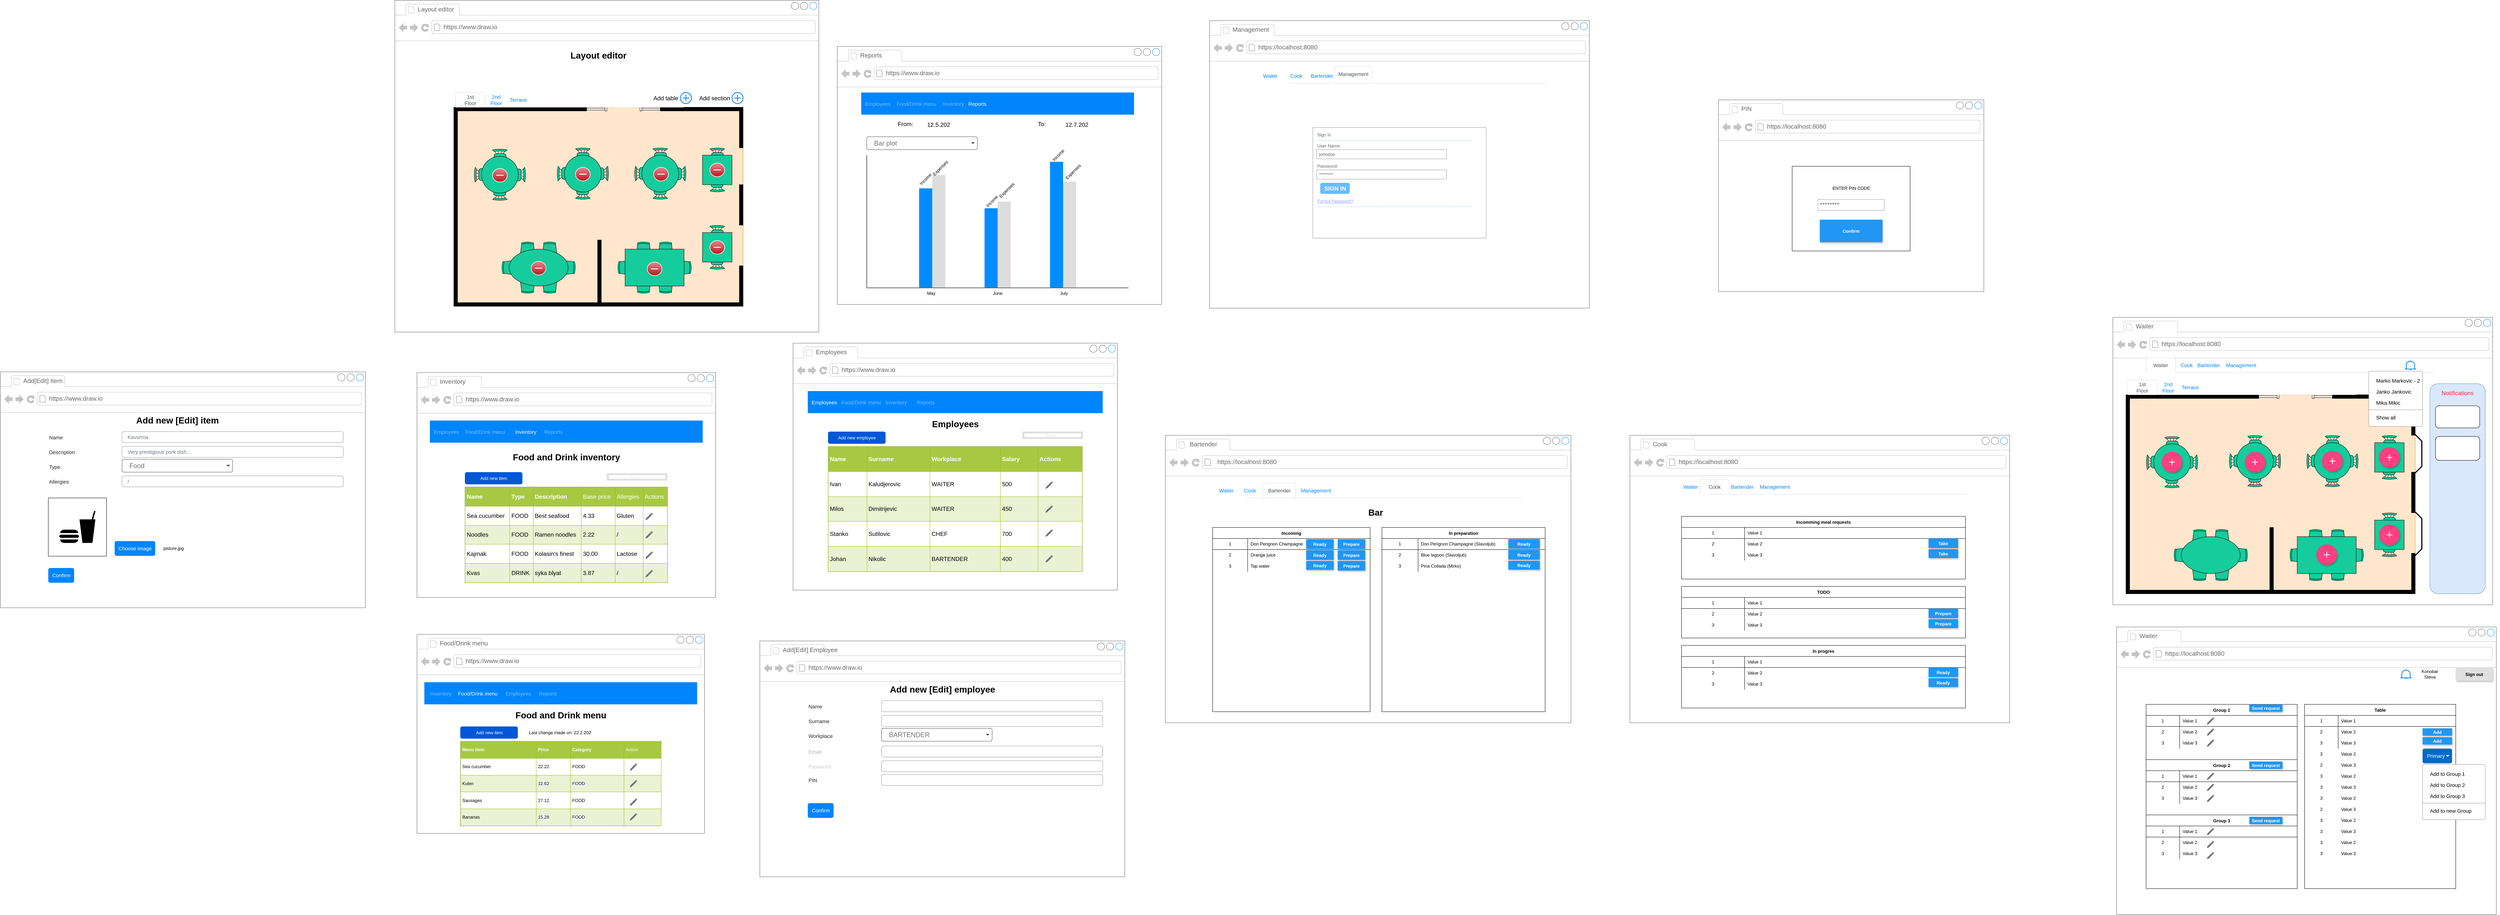 <mxfile version="15.4.0" type="device"><diagram name="Page-1" id="03018318-947c-dd8e-b7a3-06fadd420f32"><mxGraphModel dx="11510" dy="4110" grid="1" gridSize="10" guides="1" tooltips="1" connect="1" arrows="1" fold="1" page="1" pageScale="1" pageWidth="1100" pageHeight="850" background="none" math="0" shadow="0"><root><mxCell id="0"/><mxCell id="1" parent="0"/><mxCell id="eJrz4pRYXtYfh-iGU2v--1" value="" style="strokeWidth=1;shadow=0;dashed=0;align=center;html=1;shape=mxgraph.mockup.containers.browserWindow;rSize=0;strokeColor=#666666;strokeColor2=#008cff;strokeColor3=#c4c4c4;mainText=,;recursiveResize=0;" parent="1" vertex="1"><mxGeometry x="-970" y="105" width="1030" height="780" as="geometry"/></mxCell><mxCell id="eJrz4pRYXtYfh-iGU2v--2" value="Management" style="strokeWidth=1;shadow=0;dashed=0;align=center;html=1;shape=mxgraph.mockup.containers.anchor;fontSize=17;fontColor=#666666;align=left;" parent="eJrz4pRYXtYfh-iGU2v--1" vertex="1"><mxGeometry x="60" y="12" width="110" height="26" as="geometry"/></mxCell><mxCell id="eJrz4pRYXtYfh-iGU2v--3" value="https://localhost:8080" style="strokeWidth=1;shadow=0;dashed=0;align=center;html=1;shape=mxgraph.mockup.containers.anchor;rSize=0;fontSize=17;fontColor=#666666;align=left;" parent="eJrz4pRYXtYfh-iGU2v--1" vertex="1"><mxGeometry x="130" y="60" width="250" height="26" as="geometry"/></mxCell><mxCell id="eJrz4pRYXtYfh-iGU2v--4" value="" style="strokeWidth=1;shadow=0;dashed=0;align=center;html=1;shape=mxgraph.mockup.forms.rrect;rSize=0;strokeColor=#999999;fillColor=#ffffff;" parent="eJrz4pRYXtYfh-iGU2v--1" vertex="1"><mxGeometry x="280" y="290" width="470" height="300" as="geometry"/></mxCell><mxCell id="eJrz4pRYXtYfh-iGU2v--5" value="Sign In" style="strokeWidth=1;shadow=0;dashed=0;align=center;html=1;shape=mxgraph.mockup.forms.anchor;fontSize=12;fontColor=#666666;align=left;resizeWidth=1;spacingLeft=0;" parent="eJrz4pRYXtYfh-iGU2v--4" vertex="1"><mxGeometry width="235" height="20" relative="1" as="geometry"><mxPoint x="10" y="10" as="offset"/></mxGeometry></mxCell><mxCell id="eJrz4pRYXtYfh-iGU2v--6" value="" style="shape=line;strokeColor=#ddeeff;strokeWidth=2;html=1;resizeWidth=1;" parent="eJrz4pRYXtYfh-iGU2v--4" vertex="1"><mxGeometry width="423" height="10" relative="1" as="geometry"><mxPoint x="10" y="30" as="offset"/></mxGeometry></mxCell><mxCell id="eJrz4pRYXtYfh-iGU2v--7" value="User Name:" style="strokeWidth=1;shadow=0;dashed=0;align=center;html=1;shape=mxgraph.mockup.forms.anchor;fontSize=12;fontColor=#666666;align=left;resizeWidth=1;spacingLeft=0;" parent="eJrz4pRYXtYfh-iGU2v--4" vertex="1"><mxGeometry width="235" height="20" relative="1" as="geometry"><mxPoint x="10" y="40" as="offset"/></mxGeometry></mxCell><mxCell id="eJrz4pRYXtYfh-iGU2v--8" value="johndoe" style="strokeWidth=1;shadow=0;dashed=0;align=center;html=1;shape=mxgraph.mockup.forms.rrect;rSize=0;strokeColor=#999999;fontColor=#666666;align=left;spacingLeft=5;resizeWidth=1;" parent="eJrz4pRYXtYfh-iGU2v--4" vertex="1"><mxGeometry width="352.5" height="25" relative="1" as="geometry"><mxPoint x="10" y="60" as="offset"/></mxGeometry></mxCell><mxCell id="eJrz4pRYXtYfh-iGU2v--9" value="Password:" style="strokeWidth=1;shadow=0;dashed=0;align=center;html=1;shape=mxgraph.mockup.forms.anchor;fontSize=12;fontColor=#666666;align=left;resizeWidth=1;spacingLeft=0;" parent="eJrz4pRYXtYfh-iGU2v--4" vertex="1"><mxGeometry width="235" height="20" relative="1" as="geometry"><mxPoint x="10" y="95" as="offset"/></mxGeometry></mxCell><mxCell id="eJrz4pRYXtYfh-iGU2v--10" value="********" style="strokeWidth=1;shadow=0;dashed=0;align=center;html=1;shape=mxgraph.mockup.forms.rrect;rSize=0;strokeColor=#999999;fontColor=#666666;align=left;spacingLeft=5;resizeWidth=1;" parent="eJrz4pRYXtYfh-iGU2v--4" vertex="1"><mxGeometry width="352.5" height="25" relative="1" as="geometry"><mxPoint x="10" y="115" as="offset"/></mxGeometry></mxCell><mxCell id="eJrz4pRYXtYfh-iGU2v--11" value="SIGN IN" style="strokeWidth=1;shadow=0;dashed=0;align=center;html=1;shape=mxgraph.mockup.forms.rrect;rSize=5;strokeColor=none;fontColor=#ffffff;fillColor=#66bbff;fontSize=16;fontStyle=1;" parent="eJrz4pRYXtYfh-iGU2v--4" vertex="1"><mxGeometry y="1" width="80" height="30" relative="1" as="geometry"><mxPoint x="20" y="-150" as="offset"/></mxGeometry></mxCell><mxCell id="eJrz4pRYXtYfh-iGU2v--12" value="Forgot Password?" style="strokeWidth=1;shadow=0;dashed=0;align=center;html=1;shape=mxgraph.mockup.forms.anchor;fontSize=12;fontColor=#9999ff;align=left;spacingLeft=0;fontStyle=4;resizeWidth=1;" parent="eJrz4pRYXtYfh-iGU2v--4" vertex="1"><mxGeometry y="1" width="352.5" height="20" relative="1" as="geometry"><mxPoint x="10" y="-110" as="offset"/></mxGeometry></mxCell><mxCell id="eJrz4pRYXtYfh-iGU2v--13" value="" style="shape=line;strokeColor=#ddeeff;strokeWidth=2;html=1;resizeWidth=1;" parent="eJrz4pRYXtYfh-iGU2v--4" vertex="1"><mxGeometry y="1" width="423" height="10" relative="1" as="geometry"><mxPoint x="10" y="-90" as="offset"/></mxGeometry></mxCell><mxCell id="eJrz4pRYXtYfh-iGU2v--14" value="ZAPOSLENI" style="fillColor=none;strokeColor=none;fontSize=16;fontColor=#ffffff;align=right;" parent="eJrz4pRYXtYfh-iGU2v--1" vertex="1"><mxGeometry width="140" height="40" relative="1" as="geometry"><mxPoint x="-657" y="245" as="offset"/></mxGeometry></mxCell><mxCell id="eJrz4pRYXtYfh-iGU2v--15" value="ZAPOSLENI" style="fillColor=none;strokeColor=none;fontSize=16;fontColor=#ffffff;align=right;" parent="eJrz4pRYXtYfh-iGU2v--1" vertex="1"><mxGeometry width="140" height="40" relative="1" as="geometry"><mxPoint x="-660" y="245" as="offset"/></mxGeometry></mxCell><mxCell id="eJrz4pRYXtYfh-iGU2v--16" value="Management" style="html=1;shadow=0;dashed=0;shape=mxgraph.bootstrap.tabTop;strokeColor=#DFDFDF;fillColor=#ffffff;rSize=5;perimeter=none;whiteSpace=wrap;resizeWidth=1;align=center;spacing=20;fontSize=14;fontColor=#4B5259;" parent="eJrz4pRYXtYfh-iGU2v--1" vertex="1"><mxGeometry x="340" y="125" width="100" height="40" as="geometry"/></mxCell><mxCell id="eJrz4pRYXtYfh-iGU2v--17" value="Waiter" style="strokeColor=none;fillColor=none;rSize=5;perimeter=none;whiteSpace=wrap;resizeWidth=1;align=center;spacing=20;fontSize=14;fontColor=#0085FC;" parent="eJrz4pRYXtYfh-iGU2v--1" vertex="1"><mxGeometry x="140" y="130" width="50" height="40" as="geometry"/></mxCell><mxCell id="eJrz4pRYXtYfh-iGU2v--18" value="Bartender" style="strokeColor=none;fillColor=none;rSize=5;perimeter=none;whiteSpace=wrap;resizeWidth=1;align=center;spacing=20;fontSize=14;fontColor=#0085FC;" parent="eJrz4pRYXtYfh-iGU2v--1" vertex="1"><mxGeometry x="280" y="130" width="50" height="40" as="geometry"/></mxCell><mxCell id="eJrz4pRYXtYfh-iGU2v--19" value="" style="shape=line;strokeColor=#dddddd;fillColor=#16CC9C;" parent="eJrz4pRYXtYfh-iGU2v--1" vertex="1"><mxGeometry x="215" y="165" width="700" height="10" as="geometry"/></mxCell><mxCell id="eJrz4pRYXtYfh-iGU2v--20" value="Cook" style="strokeColor=none;fillColor=none;rSize=5;perimeter=none;whiteSpace=wrap;resizeWidth=1;align=center;spacing=20;fontSize=14;fontColor=#0085FC;" parent="eJrz4pRYXtYfh-iGU2v--1" vertex="1"><mxGeometry x="210" y="130" width="50" height="40" as="geometry"/></mxCell><mxCell id="eJrz4pRYXtYfh-iGU2v--21" value="" style="strokeWidth=1;shadow=0;dashed=0;align=center;html=1;shape=mxgraph.mockup.containers.browserWindow;rSize=0;strokeColor=#666666;strokeColor2=#008cff;strokeColor3=#c4c4c4;mainText=,;recursiveResize=0;fontSize=16;fontColor=#000000;" parent="eJrz4pRYXtYfh-iGU2v--1" vertex="1"><mxGeometry x="-1010" y="70" width="880" height="700" as="geometry"/></mxCell><mxCell id="eJrz4pRYXtYfh-iGU2v--22" value="Reports" style="strokeWidth=1;shadow=0;dashed=0;align=center;html=1;shape=mxgraph.mockup.containers.anchor;fontSize=17;fontColor=#666666;align=left;" parent="eJrz4pRYXtYfh-iGU2v--21" vertex="1"><mxGeometry x="60" y="12" width="110" height="26" as="geometry"/></mxCell><mxCell id="eJrz4pRYXtYfh-iGU2v--23" value="https://www.draw.io" style="strokeWidth=1;shadow=0;dashed=0;align=center;html=1;shape=mxgraph.mockup.containers.anchor;rSize=0;fontSize=17;fontColor=#666666;align=left;" parent="eJrz4pRYXtYfh-iGU2v--21" vertex="1"><mxGeometry x="130" y="60" width="250" height="26" as="geometry"/></mxCell><mxCell id="eJrz4pRYXtYfh-iGU2v--24" value="" style="verticalLabelPosition=bottom;shadow=0;dashed=0;align=center;html=1;verticalAlign=top;strokeWidth=1;shape=mxgraph.mockup.graphics.columnChart;strokeColor=none;strokeColor2=none;strokeColor3=#666666;fillColor2=#008cff;fillColor3=#dddddd;fontSize=16;fontColor=#000000;" parent="eJrz4pRYXtYfh-iGU2v--21" vertex="1"><mxGeometry x="80" y="295" width="710" height="360" as="geometry"/></mxCell><UserObject label="12.5.202" placeholders="1" id="eJrz4pRYXtYfh-iGU2v--25"><mxCell style="text;html=1;strokeColor=none;fillColor=none;align=center;verticalAlign=middle;whiteSpace=wrap;overflow=hidden;fontSize=16;fontColor=#000000;" parent="eJrz4pRYXtYfh-iGU2v--21" vertex="1"><mxGeometry x="195" y="200" width="160" height="20" as="geometry"/></mxCell></UserObject><mxCell id="eJrz4pRYXtYfh-iGU2v--27" value="From:" style="text;html=1;strokeColor=none;fillColor=none;align=center;verticalAlign=middle;whiteSpace=wrap;rounded=0;fontSize=16;fontColor=#000000;" parent="eJrz4pRYXtYfh-iGU2v--21" vertex="1"><mxGeometry x="155" y="195" width="60" height="30" as="geometry"/></mxCell><mxCell id="eJrz4pRYXtYfh-iGU2v--28" value="To:" style="text;html=1;strokeColor=none;fillColor=none;align=center;verticalAlign=middle;whiteSpace=wrap;rounded=0;fontSize=16;fontColor=#000000;" parent="eJrz4pRYXtYfh-iGU2v--21" vertex="1"><mxGeometry x="525" y="195" width="60" height="30" as="geometry"/></mxCell><mxCell id="zrJAlDHtTLySmQtuUE8y-13" value="" style="html=1;shadow=0;dashed=0;fillColor=#0085FC;strokeColor=none;fontSize=16;fontColor=#ffffff;align=left;spacing=15;" vertex="1" parent="eJrz4pRYXtYfh-iGU2v--21"><mxGeometry x="65" y="125" width="740" height="60" as="geometry"/></mxCell><mxCell id="zrJAlDHtTLySmQtuUE8y-14" value="Reports" style="fillColor=none;strokeColor=none;fontSize=14;fontColor=#ffffff;align=center;" vertex="1" parent="zrJAlDHtTLySmQtuUE8y-13"><mxGeometry width="70" height="40" relative="1" as="geometry"><mxPoint x="280" y="10" as="offset"/></mxGeometry></mxCell><mxCell id="zrJAlDHtTLySmQtuUE8y-15" value="Food/Drink menu" style="fillColor=none;strokeColor=none;fontSize=14;fontColor=#79BFFD;align=center;" vertex="1" parent="zrJAlDHtTLySmQtuUE8y-13"><mxGeometry width="70" height="40" relative="1" as="geometry"><mxPoint x="115" y="10" as="offset"/></mxGeometry></mxCell><mxCell id="zrJAlDHtTLySmQtuUE8y-16" value="Employees" style="fillColor=none;strokeColor=none;fontSize=14;fontColor=#79BFFD;align=center;spacingRight=0;" vertex="1" parent="zrJAlDHtTLySmQtuUE8y-13"><mxGeometry width="80" height="40" relative="1" as="geometry"><mxPoint x="5" y="10" as="offset"/></mxGeometry></mxCell><mxCell id="zrJAlDHtTLySmQtuUE8y-17" value="Inventory" style="fillColor=none;strokeColor=none;fontSize=14;fontColor=#79BFFD;align=center;spacingRight=0;" vertex="1" parent="zrJAlDHtTLySmQtuUE8y-13"><mxGeometry width="80" height="40" relative="1" as="geometry"><mxPoint x="210" y="10" as="offset"/></mxGeometry></mxCell><mxCell id="zrJAlDHtTLySmQtuUE8y-23" value="Bar plot" style="html=1;shadow=0;dashed=0;shape=mxgraph.bootstrap.rrect;rSize=5;strokeColor=#505050;strokeWidth=1;fillColor=#ffffff;fontColor=#777777;whiteSpace=wrap;align=left;verticalAlign=middle;fontStyle=0;fontSize=18;spacing=20;" vertex="1" parent="eJrz4pRYXtYfh-iGU2v--21"><mxGeometry x="80" y="245" width="300" height="35" as="geometry"/></mxCell><mxCell id="zrJAlDHtTLySmQtuUE8y-24" value="" style="shape=triangle;direction=south;fillColor=#495057;strokeColor=none;perimeter=none;" vertex="1" parent="zrJAlDHtTLySmQtuUE8y-23"><mxGeometry x="1" y="0.5" width="10" height="5" relative="1" as="geometry"><mxPoint x="-17" y="-2.5" as="offset"/></mxGeometry></mxCell><mxCell id="zrJAlDHtTLySmQtuUE8y-25" value="Expenses" style="text;html=1;strokeColor=none;fillColor=none;align=center;verticalAlign=middle;whiteSpace=wrap;rounded=0;rotation=-45;" vertex="1" parent="eJrz4pRYXtYfh-iGU2v--21"><mxGeometry x="250" y="315" width="60" height="30" as="geometry"/></mxCell><mxCell id="zrJAlDHtTLySmQtuUE8y-26" value="Income" style="text;html=1;strokeColor=none;fillColor=none;align=center;verticalAlign=middle;whiteSpace=wrap;rounded=0;rotation=-45;" vertex="1" parent="eJrz4pRYXtYfh-iGU2v--21"><mxGeometry x="210" y="345" width="60" height="30" as="geometry"/></mxCell><mxCell id="zrJAlDHtTLySmQtuUE8y-30" value="Expenses" style="text;html=1;strokeColor=none;fillColor=none;align=center;verticalAlign=middle;whiteSpace=wrap;rounded=0;rotation=-45;" vertex="1" parent="eJrz4pRYXtYfh-iGU2v--21"><mxGeometry x="430" y="375" width="60" height="30" as="geometry"/></mxCell><mxCell id="zrJAlDHtTLySmQtuUE8y-31" value="Income" style="text;html=1;strokeColor=none;fillColor=none;align=center;verticalAlign=middle;whiteSpace=wrap;rounded=0;rotation=-45;" vertex="1" parent="eJrz4pRYXtYfh-iGU2v--21"><mxGeometry x="390" y="405" width="60" height="30" as="geometry"/></mxCell><mxCell id="zrJAlDHtTLySmQtuUE8y-32" value="Expenses" style="text;html=1;strokeColor=none;fillColor=none;align=center;verticalAlign=middle;whiteSpace=wrap;rounded=0;rotation=-45;" vertex="1" parent="eJrz4pRYXtYfh-iGU2v--21"><mxGeometry x="610" y="325" width="60" height="30" as="geometry"/></mxCell><mxCell id="zrJAlDHtTLySmQtuUE8y-33" value="Income" style="text;html=1;strokeColor=none;fillColor=none;align=center;verticalAlign=middle;whiteSpace=wrap;rounded=0;rotation=-45;" vertex="1" parent="eJrz4pRYXtYfh-iGU2v--21"><mxGeometry x="570" y="280" width="60" height="30" as="geometry"/></mxCell><UserObject label="12.7.202" placeholders="1" id="zrJAlDHtTLySmQtuUE8y-34"><mxCell style="text;html=1;strokeColor=none;fillColor=none;align=center;verticalAlign=middle;whiteSpace=wrap;overflow=hidden;fontSize=16;fontColor=#000000;" vertex="1" parent="eJrz4pRYXtYfh-iGU2v--21"><mxGeometry x="570" y="200" width="160" height="20" as="geometry"/></mxCell></UserObject><mxCell id="zrJAlDHtTLySmQtuUE8y-35" value="May" style="text;html=1;strokeColor=none;fillColor=none;align=center;verticalAlign=middle;whiteSpace=wrap;rounded=0;" vertex="1" parent="eJrz4pRYXtYfh-iGU2v--21"><mxGeometry x="225" y="655" width="60" height="30" as="geometry"/></mxCell><mxCell id="zrJAlDHtTLySmQtuUE8y-36" value="June" style="text;html=1;strokeColor=none;fillColor=none;align=center;verticalAlign=middle;whiteSpace=wrap;rounded=0;" vertex="1" parent="eJrz4pRYXtYfh-iGU2v--21"><mxGeometry x="405" y="655" width="60" height="30" as="geometry"/></mxCell><mxCell id="zrJAlDHtTLySmQtuUE8y-37" value="July" style="text;html=1;strokeColor=none;fillColor=none;align=center;verticalAlign=middle;whiteSpace=wrap;rounded=0;" vertex="1" parent="eJrz4pRYXtYfh-iGU2v--21"><mxGeometry x="585" y="655" width="60" height="30" as="geometry"/></mxCell><mxCell id="eJrz4pRYXtYfh-iGU2v--29" value="" style="strokeWidth=1;shadow=0;dashed=0;align=center;html=1;shape=mxgraph.mockup.containers.browserWindow;rSize=0;strokeColor=#666666;strokeColor2=#008cff;strokeColor3=#c4c4c4;mainText=,;recursiveResize=0;" parent="1" vertex="1"><mxGeometry x="410" y="320" width="720" height="520" as="geometry"/></mxCell><mxCell id="eJrz4pRYXtYfh-iGU2v--30" value="PIN" style="strokeWidth=1;shadow=0;dashed=0;align=center;html=1;shape=mxgraph.mockup.containers.anchor;fontSize=17;fontColor=#666666;align=left;" parent="eJrz4pRYXtYfh-iGU2v--29" vertex="1"><mxGeometry x="60" y="12" width="110" height="26" as="geometry"/></mxCell><mxCell id="eJrz4pRYXtYfh-iGU2v--31" value="https://localhost:8080" style="strokeWidth=1;shadow=0;dashed=0;align=center;html=1;shape=mxgraph.mockup.containers.anchor;rSize=0;fontSize=17;fontColor=#666666;align=left;" parent="eJrz4pRYXtYfh-iGU2v--29" vertex="1"><mxGeometry x="130" y="60" width="250" height="26" as="geometry"/></mxCell><mxCell id="eJrz4pRYXtYfh-iGU2v--32" value="" style="group" parent="eJrz4pRYXtYfh-iGU2v--29" vertex="1" connectable="0"><mxGeometry x="200" y="180" width="320" height="230" as="geometry"/></mxCell><mxCell id="eJrz4pRYXtYfh-iGU2v--33" value="" style="rounded=0;whiteSpace=wrap;html=1;" parent="eJrz4pRYXtYfh-iGU2v--32" vertex="1"><mxGeometry width="320" height="230" as="geometry"/></mxCell><mxCell id="eJrz4pRYXtYfh-iGU2v--34" value="********" style="strokeWidth=1;shadow=0;dashed=0;align=center;html=1;shape=mxgraph.mockup.forms.pwField;strokeColor=#999999;mainText=;align=left;fontColor=#666666;fontSize=17;spacingLeft=3;" parent="eJrz4pRYXtYfh-iGU2v--32" vertex="1"><mxGeometry x="70" y="90" width="180" height="30" as="geometry"/></mxCell><mxCell id="eJrz4pRYXtYfh-iGU2v--35" value="ENTER PIN CODE" style="text;html=1;strokeColor=none;fillColor=none;align=center;verticalAlign=middle;whiteSpace=wrap;rounded=0;" parent="eJrz4pRYXtYfh-iGU2v--32" vertex="1"><mxGeometry x="98.75" y="45" width="122.5" height="30" as="geometry"/></mxCell><mxCell id="eJrz4pRYXtYfh-iGU2v--36" value="Confirm" style="dashed=0;align=center;fontSize=12;shape=rect;fillColor=#2196F3;strokeColor=none;fontStyle=1;shadow=1;fontColor=#ffffff;" parent="eJrz4pRYXtYfh-iGU2v--32" vertex="1"><mxGeometry x="75" y="145" width="170" height="61" as="geometry"/></mxCell><mxCell id="eJrz4pRYXtYfh-iGU2v--37" value="" style="group" parent="1" vertex="1" connectable="0"><mxGeometry x="-1090" y="1230" width="1100" height="780" as="geometry"/></mxCell><mxCell id="eJrz4pRYXtYfh-iGU2v--38" value="" style="strokeWidth=1;shadow=0;dashed=0;align=center;html=1;shape=mxgraph.mockup.containers.browserWindow;rSize=0;strokeColor=#666666;strokeColor2=#008cff;strokeColor3=#c4c4c4;mainText=,;recursiveResize=0;container=0;" parent="eJrz4pRYXtYfh-iGU2v--37" vertex="1"><mxGeometry width="1100" height="780" as="geometry"/></mxCell><mxCell id="eJrz4pRYXtYfh-iGU2v--39" value="Bartender" style="strokeWidth=1;shadow=0;dashed=0;align=center;html=1;shape=mxgraph.mockup.containers.anchor;fontSize=17;fontColor=#666666;align=left;" parent="eJrz4pRYXtYfh-iGU2v--37" vertex="1"><mxGeometry x="64.078" y="12" width="117.476" height="26" as="geometry"/></mxCell><mxCell id="eJrz4pRYXtYfh-iGU2v--40" value="https://localhost:8080" style="strokeWidth=1;shadow=0;dashed=0;align=center;html=1;shape=mxgraph.mockup.containers.anchor;rSize=0;fontSize=17;fontColor=#666666;align=left;" parent="eJrz4pRYXtYfh-iGU2v--37" vertex="1"><mxGeometry x="138.835" y="60" width="266.99" height="26" as="geometry"/></mxCell><mxCell id="eJrz4pRYXtYfh-iGU2v--41" value="In preparation" style="shape=table;startSize=30;container=1;collapsible=0;childLayout=tableLayout;fixedRows=1;rowLines=0;fontStyle=1;align=center;pointerEvents=1;" parent="eJrz4pRYXtYfh-iGU2v--37" vertex="1"><mxGeometry x="587.38" y="250" width="442.62" height="500" as="geometry"/></mxCell><mxCell id="eJrz4pRYXtYfh-iGU2v--42" value="" style="shape=partialRectangle;html=1;whiteSpace=wrap;collapsible=0;dropTarget=0;pointerEvents=1;fillColor=none;top=0;left=0;bottom=1;right=0;points=[[0,0.5],[1,0.5]];portConstraint=eastwest;" parent="eJrz4pRYXtYfh-iGU2v--41" vertex="1"><mxGeometry y="30" width="442.62" height="30" as="geometry"/></mxCell><mxCell id="eJrz4pRYXtYfh-iGU2v--43" value="1" style="shape=partialRectangle;html=1;whiteSpace=wrap;connectable=0;fillColor=none;top=0;left=0;bottom=0;right=0;overflow=hidden;pointerEvents=1;" parent="eJrz4pRYXtYfh-iGU2v--42" vertex="1"><mxGeometry width="98" height="30" as="geometry"><mxRectangle width="98" height="30" as="alternateBounds"/></mxGeometry></mxCell><mxCell id="eJrz4pRYXtYfh-iGU2v--44" value="Don Perignon Champagne (Slavoljub)" style="shape=partialRectangle;html=1;whiteSpace=wrap;connectable=0;fillColor=none;top=0;left=0;bottom=0;right=0;align=left;spacingLeft=6;overflow=hidden;pointerEvents=1;" parent="eJrz4pRYXtYfh-iGU2v--42" vertex="1"><mxGeometry x="98" width="345" height="30" as="geometry"><mxRectangle width="345" height="30" as="alternateBounds"/></mxGeometry></mxCell><mxCell id="eJrz4pRYXtYfh-iGU2v--45" value="" style="shape=partialRectangle;html=1;whiteSpace=wrap;collapsible=0;dropTarget=0;pointerEvents=1;fillColor=none;top=0;left=0;bottom=0;right=0;points=[[0,0.5],[1,0.5]];portConstraint=eastwest;" parent="eJrz4pRYXtYfh-iGU2v--41" vertex="1"><mxGeometry y="60" width="442.62" height="30" as="geometry"/></mxCell><mxCell id="eJrz4pRYXtYfh-iGU2v--46" value="2" style="shape=partialRectangle;html=1;whiteSpace=wrap;connectable=0;fillColor=none;top=0;left=0;bottom=0;right=0;overflow=hidden;pointerEvents=1;" parent="eJrz4pRYXtYfh-iGU2v--45" vertex="1"><mxGeometry width="98" height="30" as="geometry"><mxRectangle width="98" height="30" as="alternateBounds"/></mxGeometry></mxCell><mxCell id="eJrz4pRYXtYfh-iGU2v--47" value="Blue lagoon (Slavoljub)" style="shape=partialRectangle;html=1;whiteSpace=wrap;connectable=0;fillColor=none;top=0;left=0;bottom=0;right=0;align=left;spacingLeft=6;overflow=hidden;pointerEvents=1;" parent="eJrz4pRYXtYfh-iGU2v--45" vertex="1"><mxGeometry x="98" width="345" height="30" as="geometry"><mxRectangle width="345" height="30" as="alternateBounds"/></mxGeometry></mxCell><mxCell id="eJrz4pRYXtYfh-iGU2v--48" value="" style="shape=partialRectangle;html=1;whiteSpace=wrap;collapsible=0;dropTarget=0;pointerEvents=1;fillColor=none;top=0;left=0;bottom=0;right=0;points=[[0,0.5],[1,0.5]];portConstraint=eastwest;" parent="eJrz4pRYXtYfh-iGU2v--41" vertex="1"><mxGeometry y="90" width="442.62" height="30" as="geometry"/></mxCell><mxCell id="eJrz4pRYXtYfh-iGU2v--49" value="3" style="shape=partialRectangle;html=1;whiteSpace=wrap;connectable=0;fillColor=none;top=0;left=0;bottom=0;right=0;overflow=hidden;pointerEvents=1;" parent="eJrz4pRYXtYfh-iGU2v--48" vertex="1"><mxGeometry width="98" height="30" as="geometry"><mxRectangle width="98" height="30" as="alternateBounds"/></mxGeometry></mxCell><mxCell id="eJrz4pRYXtYfh-iGU2v--50" value="Pina Collada (Mirko)" style="shape=partialRectangle;html=1;whiteSpace=wrap;connectable=0;fillColor=none;top=0;left=0;bottom=0;right=0;align=left;spacingLeft=6;overflow=hidden;pointerEvents=1;" parent="eJrz4pRYXtYfh-iGU2v--48" vertex="1"><mxGeometry x="98" width="345" height="30" as="geometry"><mxRectangle width="345" height="30" as="alternateBounds"/></mxGeometry></mxCell><mxCell id="eJrz4pRYXtYfh-iGU2v--51" value="Ready" style="dashed=0;align=center;fontSize=12;shape=rect;fillColor=#2196F3;strokeColor=none;fontStyle=1;shadow=1;fontColor=#ffffff;" parent="eJrz4pRYXtYfh-iGU2v--37" vertex="1"><mxGeometry x="929.999" y="311.5" width="85.437" height="26" as="geometry"/></mxCell><mxCell id="eJrz4pRYXtYfh-iGU2v--52" value="Ready" style="dashed=0;align=center;fontSize=12;shape=rect;fillColor=#2196F3;strokeColor=none;fontStyle=1;shadow=1;fontColor=#ffffff;" parent="eJrz4pRYXtYfh-iGU2v--37" vertex="1"><mxGeometry x="929.999" y="340.5" width="85.437" height="24" as="geometry"/></mxCell><mxCell id="eJrz4pRYXtYfh-iGU2v--53" value="Bartender" style="html=1;shadow=0;dashed=0;shape=mxgraph.bootstrap.tabTop;strokeColor=#DFDFDF;fillColor=#ffffff;rSize=5;perimeter=none;whiteSpace=wrap;resizeWidth=1;align=center;spacing=20;fontSize=14;fontColor=#4B5259;" parent="eJrz4pRYXtYfh-iGU2v--37" vertex="1"><mxGeometry x="266.99" y="130" width="85.437" height="40" as="geometry"/></mxCell><mxCell id="eJrz4pRYXtYfh-iGU2v--54" value="Waiter" style="strokeColor=none;fillColor=none;rSize=5;perimeter=none;whiteSpace=wrap;resizeWidth=1;align=center;spacing=20;fontSize=14;fontColor=#0085FC;" parent="eJrz4pRYXtYfh-iGU2v--37" vertex="1"><mxGeometry x="138.835" y="130" width="53.398" height="40" as="geometry"/></mxCell><mxCell id="eJrz4pRYXtYfh-iGU2v--55" value="Cook" style="strokeColor=none;fillColor=none;rSize=5;perimeter=none;whiteSpace=wrap;resizeWidth=1;align=center;spacing=20;fontSize=14;fontColor=#0085FC;" parent="eJrz4pRYXtYfh-iGU2v--37" vertex="1"><mxGeometry x="202.913" y="130" width="53.398" height="40" as="geometry"/></mxCell><mxCell id="eJrz4pRYXtYfh-iGU2v--56" value="" style="shape=line;strokeColor=#dddddd;fillColor=#16CC9C;" parent="eJrz4pRYXtYfh-iGU2v--37" vertex="1"><mxGeometry x="218.932" y="165" width="747.573" height="10" as="geometry"/></mxCell><mxCell id="eJrz4pRYXtYfh-iGU2v--57" value="Management" style="strokeColor=none;fillColor=none;rSize=5;perimeter=none;whiteSpace=wrap;resizeWidth=1;align=center;spacing=20;fontSize=14;fontColor=#0085FC;" parent="eJrz4pRYXtYfh-iGU2v--37" vertex="1"><mxGeometry x="381.796" y="130" width="53.398" height="40" as="geometry"/></mxCell><mxCell id="zrJAlDHtTLySmQtuUE8y-134" value="Ready" style="dashed=0;align=center;fontSize=12;shape=rect;fillColor=#2196F3;strokeColor=none;fontStyle=1;shadow=1;fontColor=#ffffff;" vertex="1" parent="eJrz4pRYXtYfh-iGU2v--37"><mxGeometry x="929.999" y="281.5" width="85.437" height="26" as="geometry"/></mxCell><mxCell id="zrJAlDHtTLySmQtuUE8y-135" value="Incoming" style="shape=table;startSize=30;container=1;collapsible=0;childLayout=tableLayout;fixedRows=1;rowLines=0;fontStyle=1;align=center;pointerEvents=1;" vertex="1" parent="eJrz4pRYXtYfh-iGU2v--37"><mxGeometry x="128.155" y="250" width="427.184" height="500" as="geometry"/></mxCell><mxCell id="zrJAlDHtTLySmQtuUE8y-136" value="" style="shape=partialRectangle;html=1;whiteSpace=wrap;collapsible=0;dropTarget=0;pointerEvents=1;fillColor=none;top=0;left=0;bottom=1;right=0;points=[[0,0.5],[1,0.5]];portConstraint=eastwest;" vertex="1" parent="zrJAlDHtTLySmQtuUE8y-135"><mxGeometry y="30" width="427.184" height="30" as="geometry"/></mxCell><mxCell id="zrJAlDHtTLySmQtuUE8y-137" value="1" style="shape=partialRectangle;html=1;whiteSpace=wrap;connectable=0;fillColor=none;top=0;left=0;bottom=0;right=0;overflow=hidden;pointerEvents=1;" vertex="1" parent="zrJAlDHtTLySmQtuUE8y-136"><mxGeometry width="95" height="30" as="geometry"><mxRectangle width="95" height="30" as="alternateBounds"/></mxGeometry></mxCell><mxCell id="zrJAlDHtTLySmQtuUE8y-138" value="Don Perignon Champagne" style="shape=partialRectangle;html=1;whiteSpace=wrap;connectable=0;fillColor=none;top=0;left=0;bottom=0;right=0;align=left;spacingLeft=6;overflow=hidden;pointerEvents=1;" vertex="1" parent="zrJAlDHtTLySmQtuUE8y-136"><mxGeometry x="95" width="332" height="30" as="geometry"><mxRectangle width="332" height="30" as="alternateBounds"/></mxGeometry></mxCell><mxCell id="zrJAlDHtTLySmQtuUE8y-139" value="" style="shape=partialRectangle;html=1;whiteSpace=wrap;collapsible=0;dropTarget=0;pointerEvents=1;fillColor=none;top=0;left=0;bottom=0;right=0;points=[[0,0.5],[1,0.5]];portConstraint=eastwest;" vertex="1" parent="zrJAlDHtTLySmQtuUE8y-135"><mxGeometry y="60" width="427.184" height="30" as="geometry"/></mxCell><mxCell id="zrJAlDHtTLySmQtuUE8y-140" value="2" style="shape=partialRectangle;html=1;whiteSpace=wrap;connectable=0;fillColor=none;top=0;left=0;bottom=0;right=0;overflow=hidden;pointerEvents=1;strokeColor=#000000;" vertex="1" parent="zrJAlDHtTLySmQtuUE8y-139"><mxGeometry width="95" height="30" as="geometry"><mxRectangle width="95" height="30" as="alternateBounds"/></mxGeometry></mxCell><mxCell id="zrJAlDHtTLySmQtuUE8y-141" value="Orange juice" style="shape=partialRectangle;html=1;whiteSpace=wrap;connectable=0;fillColor=none;top=0;left=0;bottom=0;right=0;align=left;spacingLeft=6;overflow=hidden;pointerEvents=1;" vertex="1" parent="zrJAlDHtTLySmQtuUE8y-139"><mxGeometry x="95" width="332" height="30" as="geometry"><mxRectangle width="332" height="30" as="alternateBounds"/></mxGeometry></mxCell><mxCell id="zrJAlDHtTLySmQtuUE8y-142" value="" style="shape=partialRectangle;html=1;whiteSpace=wrap;collapsible=0;dropTarget=0;pointerEvents=1;fillColor=none;top=0;left=0;bottom=0;right=0;points=[[0,0.5],[1,0.5]];portConstraint=eastwest;" vertex="1" parent="zrJAlDHtTLySmQtuUE8y-135"><mxGeometry y="90" width="427.184" height="30" as="geometry"/></mxCell><mxCell id="zrJAlDHtTLySmQtuUE8y-143" value="3" style="shape=partialRectangle;html=1;whiteSpace=wrap;connectable=0;fillColor=none;top=0;left=0;bottom=0;right=0;overflow=hidden;pointerEvents=1;" vertex="1" parent="zrJAlDHtTLySmQtuUE8y-142"><mxGeometry width="95" height="30" as="geometry"><mxRectangle width="95" height="30" as="alternateBounds"/></mxGeometry></mxCell><mxCell id="zrJAlDHtTLySmQtuUE8y-144" value="Tap water" style="shape=partialRectangle;html=1;whiteSpace=wrap;connectable=0;fillColor=none;top=0;left=0;bottom=0;right=0;align=left;spacingLeft=6;overflow=hidden;pointerEvents=1;" vertex="1" parent="zrJAlDHtTLySmQtuUE8y-142"><mxGeometry x="95" width="332" height="30" as="geometry"><mxRectangle width="332" height="30" as="alternateBounds"/></mxGeometry></mxCell><mxCell id="zrJAlDHtTLySmQtuUE8y-145" value="Ready" style="dashed=0;align=center;fontSize=12;shape=rect;fillColor=#2196F3;strokeColor=none;fontStyle=1;shadow=1;fontColor=#ffffff;" vertex="1" parent="eJrz4pRYXtYfh-iGU2v--37"><mxGeometry x="381.796" y="312" width="74.757" height="26" as="geometry"/></mxCell><mxCell id="zrJAlDHtTLySmQtuUE8y-146" value="Ready" style="dashed=0;align=center;fontSize=12;shape=rect;fillColor=#2196F3;strokeColor=none;fontStyle=1;shadow=1;fontColor=#ffffff;" vertex="1" parent="eJrz4pRYXtYfh-iGU2v--37"><mxGeometry x="381.796" y="341" width="74.757" height="24" as="geometry"/></mxCell><mxCell id="zrJAlDHtTLySmQtuUE8y-147" value="Ready" style="dashed=0;align=center;fontSize=12;shape=rect;fillColor=#2196F3;strokeColor=none;fontStyle=1;shadow=1;fontColor=#ffffff;" vertex="1" parent="eJrz4pRYXtYfh-iGU2v--37"><mxGeometry x="381.796" y="282" width="74.757" height="26" as="geometry"/></mxCell><mxCell id="zrJAlDHtTLySmQtuUE8y-148" value="Prepare" style="dashed=0;align=center;fontSize=12;shape=rect;fillColor=#2196F3;strokeColor=none;fontStyle=1;shadow=1;fontColor=#ffffff;" vertex="1" parent="eJrz4pRYXtYfh-iGU2v--37"><mxGeometry x="467.233" y="282" width="74.757" height="26" as="geometry"/></mxCell><mxCell id="zrJAlDHtTLySmQtuUE8y-149" value="Prepare" style="dashed=0;align=center;fontSize=12;shape=rect;fillColor=#2196F3;strokeColor=none;fontStyle=1;shadow=1;fontColor=#ffffff;" vertex="1" parent="eJrz4pRYXtYfh-iGU2v--37"><mxGeometry x="467.233" y="312" width="74.757" height="26" as="geometry"/></mxCell><mxCell id="zrJAlDHtTLySmQtuUE8y-150" value="Prepare" style="dashed=0;align=center;fontSize=12;shape=rect;fillColor=#2196F3;strokeColor=none;fontStyle=1;shadow=1;fontColor=#ffffff;" vertex="1" parent="eJrz4pRYXtYfh-iGU2v--37"><mxGeometry x="467.233" y="341" width="74.757" height="26" as="geometry"/></mxCell><mxCell id="zrJAlDHtTLySmQtuUE8y-151" value="Bar" style="text;strokeColor=none;fillColor=none;html=1;fontSize=24;fontStyle=1;verticalAlign=middle;align=center;" vertex="1" parent="eJrz4pRYXtYfh-iGU2v--37"><mxGeometry x="520" y="190" width="100" height="40" as="geometry"/></mxCell><mxCell id="eJrz4pRYXtYfh-iGU2v--58" value="" style="strokeWidth=1;shadow=0;dashed=0;align=center;html=1;shape=mxgraph.mockup.containers.browserWindow;rSize=0;strokeColor=#666666;strokeColor2=#008cff;strokeColor3=#c4c4c4;mainText=,;recursiveResize=0;container=0;" parent="1" vertex="1"><mxGeometry x="170" y="1230" width="1030" height="780" as="geometry"/></mxCell><mxCell id="eJrz4pRYXtYfh-iGU2v--59" value="Cook" style="strokeWidth=1;shadow=0;dashed=0;align=center;html=1;shape=mxgraph.mockup.containers.anchor;fontSize=17;fontColor=#666666;align=left;" parent="1" vertex="1"><mxGeometry x="230" y="1242" width="110" height="26" as="geometry"/></mxCell><mxCell id="eJrz4pRYXtYfh-iGU2v--60" value="https://localhost:8080" style="strokeWidth=1;shadow=0;dashed=0;align=center;html=1;shape=mxgraph.mockup.containers.anchor;rSize=0;fontSize=17;fontColor=#666666;align=left;" parent="1" vertex="1"><mxGeometry x="300" y="1290" width="250" height="26" as="geometry"/></mxCell><mxCell id="eJrz4pRYXtYfh-iGU2v--61" value="" style="group" parent="1" vertex="1" connectable="0"><mxGeometry x="310" y="1740" width="770" height="260" as="geometry"/></mxCell><mxCell id="eJrz4pRYXtYfh-iGU2v--62" value="" style="group" parent="eJrz4pRYXtYfh-iGU2v--61" vertex="1" connectable="0"><mxGeometry y="-100" width="770" height="140" as="geometry"/></mxCell><mxCell id="eJrz4pRYXtYfh-iGU2v--63" value="TODO" style="shape=table;startSize=30;container=1;collapsible=0;childLayout=tableLayout;fixedRows=1;rowLines=0;fontStyle=1;align=center;pointerEvents=1;" parent="eJrz4pRYXtYfh-iGU2v--62" vertex="1"><mxGeometry width="770" height="140" as="geometry"/></mxCell><mxCell id="eJrz4pRYXtYfh-iGU2v--64" value="" style="shape=partialRectangle;html=1;whiteSpace=wrap;collapsible=0;dropTarget=0;pointerEvents=1;fillColor=none;top=0;left=0;bottom=1;right=0;points=[[0,0.5],[1,0.5]];portConstraint=eastwest;" parent="eJrz4pRYXtYfh-iGU2v--63" vertex="1"><mxGeometry y="30" width="770" height="30" as="geometry"/></mxCell><mxCell id="eJrz4pRYXtYfh-iGU2v--65" value="1" style="shape=partialRectangle;html=1;whiteSpace=wrap;connectable=0;fillColor=none;top=0;left=0;bottom=0;right=0;overflow=hidden;pointerEvents=1;" parent="eJrz4pRYXtYfh-iGU2v--64" vertex="1"><mxGeometry width="171" height="30" as="geometry"><mxRectangle width="171" height="30" as="alternateBounds"/></mxGeometry></mxCell><mxCell id="eJrz4pRYXtYfh-iGU2v--66" value="Value 1" style="shape=partialRectangle;html=1;whiteSpace=wrap;connectable=0;fillColor=none;top=0;left=0;bottom=0;right=0;align=left;spacingLeft=6;overflow=hidden;pointerEvents=1;" parent="eJrz4pRYXtYfh-iGU2v--64" vertex="1"><mxGeometry x="171" width="599" height="30" as="geometry"><mxRectangle width="599" height="30" as="alternateBounds"/></mxGeometry></mxCell><mxCell id="eJrz4pRYXtYfh-iGU2v--67" value="" style="shape=partialRectangle;html=1;whiteSpace=wrap;collapsible=0;dropTarget=0;pointerEvents=1;fillColor=none;top=0;left=0;bottom=0;right=0;points=[[0,0.5],[1,0.5]];portConstraint=eastwest;" parent="eJrz4pRYXtYfh-iGU2v--63" vertex="1"><mxGeometry y="60" width="770" height="30" as="geometry"/></mxCell><mxCell id="eJrz4pRYXtYfh-iGU2v--68" value="2" style="shape=partialRectangle;html=1;whiteSpace=wrap;connectable=0;fillColor=none;top=0;left=0;bottom=0;right=0;overflow=hidden;pointerEvents=1;" parent="eJrz4pRYXtYfh-iGU2v--67" vertex="1"><mxGeometry width="171" height="30" as="geometry"><mxRectangle width="171" height="30" as="alternateBounds"/></mxGeometry></mxCell><mxCell id="eJrz4pRYXtYfh-iGU2v--69" value="Value 2" style="shape=partialRectangle;html=1;whiteSpace=wrap;connectable=0;fillColor=none;top=0;left=0;bottom=0;right=0;align=left;spacingLeft=6;overflow=hidden;pointerEvents=1;" parent="eJrz4pRYXtYfh-iGU2v--67" vertex="1"><mxGeometry x="171" width="599" height="30" as="geometry"><mxRectangle width="599" height="30" as="alternateBounds"/></mxGeometry></mxCell><mxCell id="eJrz4pRYXtYfh-iGU2v--70" value="" style="shape=partialRectangle;html=1;whiteSpace=wrap;collapsible=0;dropTarget=0;pointerEvents=1;fillColor=none;top=0;left=0;bottom=0;right=0;points=[[0,0.5],[1,0.5]];portConstraint=eastwest;" parent="eJrz4pRYXtYfh-iGU2v--63" vertex="1"><mxGeometry y="90" width="770" height="30" as="geometry"/></mxCell><mxCell id="eJrz4pRYXtYfh-iGU2v--71" value="3" style="shape=partialRectangle;html=1;whiteSpace=wrap;connectable=0;fillColor=none;top=0;left=0;bottom=0;right=0;overflow=hidden;pointerEvents=1;" parent="eJrz4pRYXtYfh-iGU2v--70" vertex="1"><mxGeometry width="171" height="30" as="geometry"><mxRectangle width="171" height="30" as="alternateBounds"/></mxGeometry></mxCell><mxCell id="eJrz4pRYXtYfh-iGU2v--72" value="Value 3" style="shape=partialRectangle;html=1;whiteSpace=wrap;connectable=0;fillColor=none;top=0;left=0;bottom=0;right=0;align=left;spacingLeft=6;overflow=hidden;pointerEvents=1;" parent="eJrz4pRYXtYfh-iGU2v--70" vertex="1"><mxGeometry x="171" width="599" height="30" as="geometry"><mxRectangle width="599" height="30" as="alternateBounds"/></mxGeometry></mxCell><mxCell id="eJrz4pRYXtYfh-iGU2v--73" value="Prepare" style="dashed=0;align=center;fontSize=12;shape=rect;fillColor=#2196F3;strokeColor=none;fontStyle=1;shadow=1;fontColor=#ffffff;" parent="eJrz4pRYXtYfh-iGU2v--62" vertex="1"><mxGeometry x="670" y="60" width="80" height="26" as="geometry"/></mxCell><mxCell id="eJrz4pRYXtYfh-iGU2v--74" value="Prepare" style="dashed=0;align=center;fontSize=12;shape=rect;fillColor=#2196F3;strokeColor=none;fontStyle=1;shadow=1;fontColor=#ffffff;" parent="eJrz4pRYXtYfh-iGU2v--62" vertex="1"><mxGeometry x="670" y="89" width="80" height="24" as="geometry"/></mxCell><mxCell id="eJrz4pRYXtYfh-iGU2v--75" value="" style="group" parent="eJrz4pRYXtYfh-iGU2v--61" vertex="1" connectable="0"><mxGeometry y="-290" width="770" height="260" as="geometry"/></mxCell><mxCell id="eJrz4pRYXtYfh-iGU2v--76" value="Incomming meal requests" style="shape=table;startSize=30;container=1;collapsible=0;childLayout=tableLayout;fixedRows=1;rowLines=0;fontStyle=1;align=center;pointerEvents=1;" parent="eJrz4pRYXtYfh-iGU2v--75" vertex="1"><mxGeometry width="770" height="170" as="geometry"/></mxCell><mxCell id="eJrz4pRYXtYfh-iGU2v--77" value="" style="shape=partialRectangle;html=1;whiteSpace=wrap;collapsible=0;dropTarget=0;pointerEvents=1;fillColor=none;top=0;left=0;bottom=1;right=0;points=[[0,0.5],[1,0.5]];portConstraint=eastwest;" parent="eJrz4pRYXtYfh-iGU2v--76" vertex="1"><mxGeometry y="30" width="770" height="30" as="geometry"/></mxCell><mxCell id="eJrz4pRYXtYfh-iGU2v--78" value="1" style="shape=partialRectangle;html=1;whiteSpace=wrap;connectable=0;fillColor=none;top=0;left=0;bottom=0;right=0;overflow=hidden;pointerEvents=1;" parent="eJrz4pRYXtYfh-iGU2v--77" vertex="1"><mxGeometry width="171" height="30" as="geometry"><mxRectangle width="171" height="30" as="alternateBounds"/></mxGeometry></mxCell><mxCell id="eJrz4pRYXtYfh-iGU2v--79" value="Value 1" style="shape=partialRectangle;html=1;whiteSpace=wrap;connectable=0;fillColor=none;top=0;left=0;bottom=0;right=0;align=left;spacingLeft=6;overflow=hidden;pointerEvents=1;" parent="eJrz4pRYXtYfh-iGU2v--77" vertex="1"><mxGeometry x="171" width="599" height="30" as="geometry"><mxRectangle width="599" height="30" as="alternateBounds"/></mxGeometry></mxCell><mxCell id="eJrz4pRYXtYfh-iGU2v--80" value="" style="shape=partialRectangle;html=1;whiteSpace=wrap;collapsible=0;dropTarget=0;pointerEvents=1;fillColor=none;top=0;left=0;bottom=0;right=0;points=[[0,0.5],[1,0.5]];portConstraint=eastwest;" parent="eJrz4pRYXtYfh-iGU2v--76" vertex="1"><mxGeometry y="60" width="770" height="30" as="geometry"/></mxCell><mxCell id="eJrz4pRYXtYfh-iGU2v--81" value="2" style="shape=partialRectangle;html=1;whiteSpace=wrap;connectable=0;fillColor=none;top=0;left=0;bottom=0;right=0;overflow=hidden;pointerEvents=1;" parent="eJrz4pRYXtYfh-iGU2v--80" vertex="1"><mxGeometry width="171" height="30" as="geometry"><mxRectangle width="171" height="30" as="alternateBounds"/></mxGeometry></mxCell><mxCell id="eJrz4pRYXtYfh-iGU2v--82" value="Value 2" style="shape=partialRectangle;html=1;whiteSpace=wrap;connectable=0;fillColor=none;top=0;left=0;bottom=0;right=0;align=left;spacingLeft=6;overflow=hidden;pointerEvents=1;" parent="eJrz4pRYXtYfh-iGU2v--80" vertex="1"><mxGeometry x="171" width="599" height="30" as="geometry"><mxRectangle width="599" height="30" as="alternateBounds"/></mxGeometry></mxCell><mxCell id="eJrz4pRYXtYfh-iGU2v--83" value="" style="shape=partialRectangle;html=1;whiteSpace=wrap;collapsible=0;dropTarget=0;pointerEvents=1;fillColor=none;top=0;left=0;bottom=0;right=0;points=[[0,0.5],[1,0.5]];portConstraint=eastwest;" parent="eJrz4pRYXtYfh-iGU2v--76" vertex="1"><mxGeometry y="90" width="770" height="30" as="geometry"/></mxCell><mxCell id="eJrz4pRYXtYfh-iGU2v--84" value="3" style="shape=partialRectangle;html=1;whiteSpace=wrap;connectable=0;fillColor=none;top=0;left=0;bottom=0;right=0;overflow=hidden;pointerEvents=1;" parent="eJrz4pRYXtYfh-iGU2v--83" vertex="1"><mxGeometry width="171" height="30" as="geometry"><mxRectangle width="171" height="30" as="alternateBounds"/></mxGeometry></mxCell><mxCell id="eJrz4pRYXtYfh-iGU2v--85" value="Value 3" style="shape=partialRectangle;html=1;whiteSpace=wrap;connectable=0;fillColor=none;top=0;left=0;bottom=0;right=0;align=left;spacingLeft=6;overflow=hidden;pointerEvents=1;" parent="eJrz4pRYXtYfh-iGU2v--83" vertex="1"><mxGeometry x="171" width="599" height="30" as="geometry"><mxRectangle width="599" height="30" as="alternateBounds"/></mxGeometry></mxCell><mxCell id="eJrz4pRYXtYfh-iGU2v--86" value="Take" style="dashed=0;align=center;fontSize=12;shape=rect;fillColor=#2196F3;strokeColor=none;fontStyle=1;shadow=1;fontColor=#ffffff;" parent="eJrz4pRYXtYfh-iGU2v--75" vertex="1"><mxGeometry x="670" y="60" width="80" height="26" as="geometry"/></mxCell><mxCell id="eJrz4pRYXtYfh-iGU2v--87" value="Take" style="dashed=0;align=center;fontSize=12;shape=rect;fillColor=#2196F3;strokeColor=none;fontStyle=1;shadow=1;fontColor=#ffffff;" parent="eJrz4pRYXtYfh-iGU2v--75" vertex="1"><mxGeometry x="670" y="89" width="80" height="24" as="geometry"/></mxCell><mxCell id="eJrz4pRYXtYfh-iGU2v--88" value="In progres" style="shape=table;startSize=30;container=1;collapsible=0;childLayout=tableLayout;fixedRows=1;rowLines=0;fontStyle=1;align=center;pointerEvents=1;" parent="eJrz4pRYXtYfh-iGU2v--61" vertex="1"><mxGeometry y="60" width="770" height="170" as="geometry"/></mxCell><mxCell id="eJrz4pRYXtYfh-iGU2v--89" value="" style="shape=partialRectangle;html=1;whiteSpace=wrap;collapsible=0;dropTarget=0;pointerEvents=1;fillColor=none;top=0;left=0;bottom=1;right=0;points=[[0,0.5],[1,0.5]];portConstraint=eastwest;" parent="eJrz4pRYXtYfh-iGU2v--88" vertex="1"><mxGeometry y="30" width="770" height="30" as="geometry"/></mxCell><mxCell id="eJrz4pRYXtYfh-iGU2v--90" value="1" style="shape=partialRectangle;html=1;whiteSpace=wrap;connectable=0;fillColor=none;top=0;left=0;bottom=0;right=0;overflow=hidden;pointerEvents=1;" parent="eJrz4pRYXtYfh-iGU2v--89" vertex="1"><mxGeometry width="171" height="30" as="geometry"><mxRectangle width="171" height="30" as="alternateBounds"/></mxGeometry></mxCell><mxCell id="eJrz4pRYXtYfh-iGU2v--91" value="Value 1" style="shape=partialRectangle;html=1;whiteSpace=wrap;connectable=0;fillColor=none;top=0;left=0;bottom=0;right=0;align=left;spacingLeft=6;overflow=hidden;pointerEvents=1;" parent="eJrz4pRYXtYfh-iGU2v--89" vertex="1"><mxGeometry x="171" width="599" height="30" as="geometry"><mxRectangle width="599" height="30" as="alternateBounds"/></mxGeometry></mxCell><mxCell id="eJrz4pRYXtYfh-iGU2v--92" value="" style="shape=partialRectangle;html=1;whiteSpace=wrap;collapsible=0;dropTarget=0;pointerEvents=1;fillColor=none;top=0;left=0;bottom=0;right=0;points=[[0,0.5],[1,0.5]];portConstraint=eastwest;" parent="eJrz4pRYXtYfh-iGU2v--88" vertex="1"><mxGeometry y="60" width="770" height="30" as="geometry"/></mxCell><mxCell id="eJrz4pRYXtYfh-iGU2v--93" value="2" style="shape=partialRectangle;html=1;whiteSpace=wrap;connectable=0;fillColor=none;top=0;left=0;bottom=0;right=0;overflow=hidden;pointerEvents=1;" parent="eJrz4pRYXtYfh-iGU2v--92" vertex="1"><mxGeometry width="171" height="30" as="geometry"><mxRectangle width="171" height="30" as="alternateBounds"/></mxGeometry></mxCell><mxCell id="eJrz4pRYXtYfh-iGU2v--94" value="Value 2" style="shape=partialRectangle;html=1;whiteSpace=wrap;connectable=0;fillColor=none;top=0;left=0;bottom=0;right=0;align=left;spacingLeft=6;overflow=hidden;pointerEvents=1;" parent="eJrz4pRYXtYfh-iGU2v--92" vertex="1"><mxGeometry x="171" width="599" height="30" as="geometry"><mxRectangle width="599" height="30" as="alternateBounds"/></mxGeometry></mxCell><mxCell id="eJrz4pRYXtYfh-iGU2v--95" value="" style="shape=partialRectangle;html=1;whiteSpace=wrap;collapsible=0;dropTarget=0;pointerEvents=1;fillColor=none;top=0;left=0;bottom=0;right=0;points=[[0,0.5],[1,0.5]];portConstraint=eastwest;" parent="eJrz4pRYXtYfh-iGU2v--88" vertex="1"><mxGeometry y="90" width="770" height="30" as="geometry"/></mxCell><mxCell id="eJrz4pRYXtYfh-iGU2v--96" value="3" style="shape=partialRectangle;html=1;whiteSpace=wrap;connectable=0;fillColor=none;top=0;left=0;bottom=0;right=0;overflow=hidden;pointerEvents=1;" parent="eJrz4pRYXtYfh-iGU2v--95" vertex="1"><mxGeometry width="171" height="30" as="geometry"><mxRectangle width="171" height="30" as="alternateBounds"/></mxGeometry></mxCell><mxCell id="eJrz4pRYXtYfh-iGU2v--97" value="Value 3" style="shape=partialRectangle;html=1;whiteSpace=wrap;connectable=0;fillColor=none;top=0;left=0;bottom=0;right=0;align=left;spacingLeft=6;overflow=hidden;pointerEvents=1;" parent="eJrz4pRYXtYfh-iGU2v--95" vertex="1"><mxGeometry x="171" width="599" height="30" as="geometry"><mxRectangle width="599" height="30" as="alternateBounds"/></mxGeometry></mxCell><mxCell id="eJrz4pRYXtYfh-iGU2v--98" value="Ready" style="dashed=0;align=center;fontSize=12;shape=rect;fillColor=#2196F3;strokeColor=none;fontStyle=1;shadow=1;fontColor=#ffffff;" parent="eJrz4pRYXtYfh-iGU2v--61" vertex="1"><mxGeometry x="670" y="120" width="80" height="26" as="geometry"/></mxCell><mxCell id="eJrz4pRYXtYfh-iGU2v--99" value="Ready" style="dashed=0;align=center;fontSize=12;shape=rect;fillColor=#2196F3;strokeColor=none;fontStyle=1;shadow=1;fontColor=#ffffff;" parent="eJrz4pRYXtYfh-iGU2v--61" vertex="1"><mxGeometry x="670" y="149" width="80" height="24" as="geometry"/></mxCell><mxCell id="eJrz4pRYXtYfh-iGU2v--100" value="" style="strokeWidth=1;shadow=0;dashed=0;align=center;html=1;shape=mxgraph.mockup.containers.browserWindow;rSize=0;strokeColor=#666666;strokeColor2=#008cff;strokeColor3=#c4c4c4;mainText=,;recursiveResize=0;container=0;" parent="1" vertex="1"><mxGeometry x="1490" y="1750" width="1030" height="780" as="geometry"/></mxCell><mxCell id="eJrz4pRYXtYfh-iGU2v--101" value="Waiter" style="strokeWidth=1;shadow=0;dashed=0;align=center;html=1;shape=mxgraph.mockup.containers.anchor;fontSize=17;fontColor=#666666;align=left;" parent="1" vertex="1"><mxGeometry x="1550" y="1762" width="110" height="26" as="geometry"/></mxCell><mxCell id="eJrz4pRYXtYfh-iGU2v--102" value="https://localhost:8080" style="strokeWidth=1;shadow=0;dashed=0;align=center;html=1;shape=mxgraph.mockup.containers.anchor;rSize=0;fontSize=17;fontColor=#666666;align=left;" parent="1" vertex="1"><mxGeometry x="1620" y="1810" width="250" height="26" as="geometry"/></mxCell><mxCell id="eJrz4pRYXtYfh-iGU2v--103" value="Sign out" style="dashed=0;align=center;fontSize=12;shape=rect;fillColor=#e0e0e0;strokeColor=none;fontStyle=1;shadow=1" parent="1" vertex="1"><mxGeometry x="2410" y="1860" width="100" height="36" as="geometry"/></mxCell><mxCell id="eJrz4pRYXtYfh-iGU2v--104" value="Konobar Steva" style="text;html=1;strokeColor=none;fillColor=none;align=center;verticalAlign=middle;whiteSpace=wrap;rounded=0;" parent="1" vertex="1"><mxGeometry x="2300" y="1863" width="80" height="30" as="geometry"/></mxCell><mxCell id="eJrz4pRYXtYfh-iGU2v--105" value="" style="group" parent="1" vertex="1" connectable="0"><mxGeometry x="1480" y="910" width="1049" height="788" as="geometry"/></mxCell><mxCell id="eJrz4pRYXtYfh-iGU2v--106" value="" style="strokeWidth=1;shadow=0;dashed=0;align=center;html=1;shape=mxgraph.mockup.containers.browserWindow;rSize=0;strokeColor=#666666;strokeColor2=#008cff;strokeColor3=#c4c4c4;mainText=,;recursiveResize=0;container=0;" parent="eJrz4pRYXtYfh-iGU2v--105" vertex="1"><mxGeometry width="1030" height="780" as="geometry"/></mxCell><mxCell id="eJrz4pRYXtYfh-iGU2v--107" value="Waiter" style="strokeWidth=1;shadow=0;dashed=0;align=center;html=1;shape=mxgraph.mockup.containers.anchor;fontSize=17;fontColor=#666666;align=left;" parent="eJrz4pRYXtYfh-iGU2v--105" vertex="1"><mxGeometry x="60" y="12" width="110" height="26" as="geometry"/></mxCell><mxCell id="eJrz4pRYXtYfh-iGU2v--108" value="https://localhost:8080" style="strokeWidth=1;shadow=0;dashed=0;align=center;html=1;shape=mxgraph.mockup.containers.anchor;rSize=0;fontSize=17;fontColor=#666666;align=left;" parent="eJrz4pRYXtYfh-iGU2v--105" vertex="1"><mxGeometry x="130" y="60" width="250" height="26" as="geometry"/></mxCell><mxCell id="eJrz4pRYXtYfh-iGU2v--109" value="Waiter" style="html=1;shadow=0;dashed=0;shape=mxgraph.bootstrap.tabTop;strokeColor=#DFDFDF;fillColor=#ffffff;rSize=5;perimeter=none;whiteSpace=wrap;resizeWidth=1;align=center;spacing=20;fontSize=14;fontColor=#4B5259;" parent="eJrz4pRYXtYfh-iGU2v--105" vertex="1"><mxGeometry x="90" y="110" width="80" height="40" as="geometry"/></mxCell><mxCell id="eJrz4pRYXtYfh-iGU2v--110" value="Cook" style="strokeColor=none;fillColor=none;rSize=5;perimeter=none;whiteSpace=wrap;resizeWidth=1;align=center;spacing=20;fontSize=14;fontColor=#0085FC;" parent="eJrz4pRYXtYfh-iGU2v--105" vertex="1"><mxGeometry x="175" y="110" width="50" height="40" as="geometry"/></mxCell><mxCell id="eJrz4pRYXtYfh-iGU2v--111" value="Bartender" style="strokeColor=none;fillColor=none;rSize=5;perimeter=none;whiteSpace=wrap;resizeWidth=1;align=center;spacing=20;fontSize=14;fontColor=#0085FC;" parent="eJrz4pRYXtYfh-iGU2v--105" vertex="1"><mxGeometry x="235" y="110" width="50" height="40" as="geometry"/></mxCell><mxCell id="eJrz4pRYXtYfh-iGU2v--112" value="" style="shape=line;strokeColor=#dddddd;fillColor=#16CC9C;" parent="eJrz4pRYXtYfh-iGU2v--105" vertex="1"><mxGeometry x="170" y="145" width="700" height="10" as="geometry"/></mxCell><mxCell id="eJrz4pRYXtYfh-iGU2v--113" value="" style="rounded=0;whiteSpace=wrap;html=1;fillColor=#ffe6cc;strokeColor=#d79b00;" parent="eJrz4pRYXtYfh-iGU2v--105" vertex="1"><mxGeometry x="35.5" y="210" width="784.5" height="540" as="geometry"/></mxCell><mxCell id="eJrz4pRYXtYfh-iGU2v--114" value="" style="verticalLabelPosition=bottom;html=1;verticalAlign=top;align=center;shape=mxgraph.floorplan.chair;shadow=0;rounded=0;fillColor=#16CC9C;" parent="eJrz4pRYXtYfh-iGU2v--105" vertex="1"><mxGeometry x="365.5" y="320" width="40" height="52" as="geometry"/></mxCell><mxCell id="eJrz4pRYXtYfh-iGU2v--115" value="" style="verticalLabelPosition=bottom;html=1;verticalAlign=top;align=center;shape=mxgraph.floorplan.chair;shadow=0;direction=west;rounded=0;fillColor=#16CC9C;" parent="eJrz4pRYXtYfh-iGU2v--105" vertex="1"><mxGeometry x="365.5" y="408" width="40" height="52" as="geometry"/></mxCell><mxCell id="eJrz4pRYXtYfh-iGU2v--116" value="" style="verticalLabelPosition=bottom;html=1;verticalAlign=top;align=center;shape=mxgraph.floorplan.chair;shadow=0;direction=north;rounded=0;fillColor=#16CC9C;" parent="eJrz4pRYXtYfh-iGU2v--105" vertex="1"><mxGeometry x="315.5" y="370" width="52" height="40" as="geometry"/></mxCell><mxCell id="eJrz4pRYXtYfh-iGU2v--117" value="" style="verticalLabelPosition=bottom;html=1;verticalAlign=top;align=center;shape=mxgraph.floorplan.chair;shadow=0;direction=south;rounded=0;fillColor=#16CC9C;" parent="eJrz4pRYXtYfh-iGU2v--105" vertex="1"><mxGeometry x="403.5" y="370" width="52" height="40" as="geometry"/></mxCell><mxCell id="eJrz4pRYXtYfh-iGU2v--118" value="" style="shape=ellipse;shadow=0;rounded=0;fillColor=#16CC9C;" parent="eJrz4pRYXtYfh-iGU2v--105" vertex="1"><mxGeometry x="335.5" y="340" width="100" height="100" as="geometry"/></mxCell><mxCell id="eJrz4pRYXtYfh-iGU2v--119" value="" style="verticalLabelPosition=bottom;html=1;verticalAlign=top;align=center;shape=mxgraph.floorplan.chair;shadow=0;rounded=0;fillColor=#16CC9C;" parent="eJrz4pRYXtYfh-iGU2v--105" vertex="1"><mxGeometry x="730" y="320" width="40" height="52" as="geometry"/></mxCell><mxCell id="eJrz4pRYXtYfh-iGU2v--120" value="" style="verticalLabelPosition=bottom;html=1;verticalAlign=top;align=center;shape=mxgraph.floorplan.chair;shadow=0;rotation=180;rounded=0;fillColor=#16CC9C;" parent="eJrz4pRYXtYfh-iGU2v--105" vertex="1"><mxGeometry x="730" y="388" width="40" height="52" as="geometry"/></mxCell><mxCell id="eJrz4pRYXtYfh-iGU2v--121" value="" style="shape=rect;shadow=0;rounded=0;fillColor=#16CC9C;" parent="eJrz4pRYXtYfh-iGU2v--105" vertex="1"><mxGeometry x="710" y="340" width="80" height="80" as="geometry"/></mxCell><mxCell id="eJrz4pRYXtYfh-iGU2v--122" value="" style="verticalLabelPosition=bottom;html=1;verticalAlign=top;align=center;shape=mxgraph.floorplan.office_chair;shadow=0;rounded=0;fillColor=#16CC9C;" parent="eJrz4pRYXtYfh-iGU2v--105" vertex="1"><mxGeometry x="215.5" y="575" width="40" height="43" as="geometry"/></mxCell><mxCell id="eJrz4pRYXtYfh-iGU2v--123" value="" style="verticalLabelPosition=bottom;html=1;verticalAlign=top;align=center;shape=mxgraph.floorplan.office_chair;shadow=0;direction=west;rounded=0;fillColor=#16CC9C;" parent="eJrz4pRYXtYfh-iGU2v--105" vertex="1"><mxGeometry x="215.5" y="672" width="40" height="43" as="geometry"/></mxCell><mxCell id="eJrz4pRYXtYfh-iGU2v--124" value="" style="verticalLabelPosition=bottom;html=1;verticalAlign=top;align=center;shape=mxgraph.floorplan.office_chair;shadow=0;direction=north;rounded=0;fillColor=#16CC9C;" parent="eJrz4pRYXtYfh-iGU2v--105" vertex="1"><mxGeometry x="165.5" y="625" width="43" height="40" as="geometry"/></mxCell><mxCell id="eJrz4pRYXtYfh-iGU2v--125" value="" style="verticalLabelPosition=bottom;html=1;verticalAlign=top;align=center;shape=mxgraph.floorplan.office_chair;shadow=0;direction=south;rounded=0;fillColor=#16CC9C;" parent="eJrz4pRYXtYfh-iGU2v--105" vertex="1"><mxGeometry x="322.5" y="625" width="43" height="40" as="geometry"/></mxCell><mxCell id="eJrz4pRYXtYfh-iGU2v--126" value="" style="verticalLabelPosition=bottom;html=1;verticalAlign=top;align=center;shape=mxgraph.floorplan.office_chair;shadow=0;rounded=0;fillColor=#16CC9C;" parent="eJrz4pRYXtYfh-iGU2v--105" vertex="1"><mxGeometry x="275.5" y="575" width="40" height="43" as="geometry"/></mxCell><mxCell id="eJrz4pRYXtYfh-iGU2v--127" value="" style="verticalLabelPosition=bottom;html=1;verticalAlign=top;align=center;shape=mxgraph.floorplan.office_chair;shadow=0;direction=west;rounded=0;fillColor=#16CC9C;" parent="eJrz4pRYXtYfh-iGU2v--105" vertex="1"><mxGeometry x="275.5" y="672" width="40" height="43" as="geometry"/></mxCell><mxCell id="eJrz4pRYXtYfh-iGU2v--128" value="" style="shape=ellipse;shadow=0;rounded=0;fillColor=#16CC9C;" parent="eJrz4pRYXtYfh-iGU2v--105" vertex="1"><mxGeometry x="185.5" y="595" width="160" height="100" as="geometry"/></mxCell><mxCell id="eJrz4pRYXtYfh-iGU2v--129" value="" style="verticalLabelPosition=bottom;html=1;verticalAlign=top;align=center;shape=mxgraph.floorplan.office_chair;shadow=0;rounded=0;fillColor=#16CC9C;" parent="eJrz4pRYXtYfh-iGU2v--105" vertex="1"><mxGeometry x="530" y="575" width="40" height="43" as="geometry"/></mxCell><mxCell id="eJrz4pRYXtYfh-iGU2v--130" value="" style="verticalLabelPosition=bottom;html=1;verticalAlign=top;align=center;shape=mxgraph.floorplan.office_chair;shadow=0;direction=west;rounded=0;fillColor=#16CC9C;" parent="eJrz4pRYXtYfh-iGU2v--105" vertex="1"><mxGeometry x="530" y="672" width="40" height="43" as="geometry"/></mxCell><mxCell id="eJrz4pRYXtYfh-iGU2v--131" value="" style="verticalLabelPosition=bottom;html=1;verticalAlign=top;align=center;shape=mxgraph.floorplan.office_chair;shadow=0;direction=north;rounded=0;fillColor=#16CC9C;" parent="eJrz4pRYXtYfh-iGU2v--105" vertex="1"><mxGeometry x="480" y="625" width="43" height="40" as="geometry"/></mxCell><mxCell id="eJrz4pRYXtYfh-iGU2v--132" value="" style="verticalLabelPosition=bottom;html=1;verticalAlign=top;align=center;shape=mxgraph.floorplan.office_chair;shadow=0;direction=south;rounded=0;fillColor=#16CC9C;" parent="eJrz4pRYXtYfh-iGU2v--105" vertex="1"><mxGeometry x="637" y="625" width="43" height="40" as="geometry"/></mxCell><mxCell id="eJrz4pRYXtYfh-iGU2v--133" value="" style="verticalLabelPosition=bottom;html=1;verticalAlign=top;align=center;shape=mxgraph.floorplan.office_chair;shadow=0;rounded=0;fillColor=#16CC9C;" parent="eJrz4pRYXtYfh-iGU2v--105" vertex="1"><mxGeometry x="590" y="575" width="40" height="43" as="geometry"/></mxCell><mxCell id="eJrz4pRYXtYfh-iGU2v--134" value="" style="verticalLabelPosition=bottom;html=1;verticalAlign=top;align=center;shape=mxgraph.floorplan.office_chair;shadow=0;direction=west;rounded=0;fillColor=#16CC9C;" parent="eJrz4pRYXtYfh-iGU2v--105" vertex="1"><mxGeometry x="590" y="672" width="40" height="43" as="geometry"/></mxCell><mxCell id="eJrz4pRYXtYfh-iGU2v--135" value="" style="shape=rect;shadow=0;rounded=0;fillColor=#16CC9C;" parent="eJrz4pRYXtYfh-iGU2v--105" vertex="1"><mxGeometry x="500" y="595" width="160" height="100" as="geometry"/></mxCell><mxCell id="eJrz4pRYXtYfh-iGU2v--136" value="" style="shape=ellipse;fillColor=#FF4081;strokeColor=none;shadow=1;aspect=fixed;sketch=0;rounded=0;" parent="eJrz4pRYXtYfh-iGU2v--105" vertex="1"><mxGeometry x="357.5" y="365" width="56" height="56" as="geometry"/></mxCell><mxCell id="eJrz4pRYXtYfh-iGU2v--137" value="" style="dashed=0;html=1;shape=mxgraph.gmdl.plus;strokeColor=#ffffff;strokeWidth=2;shadow=0;sketch=0;rounded=0;fillColor=#16CC9C;" parent="eJrz4pRYXtYfh-iGU2v--136" vertex="1"><mxGeometry x="20" y="20" width="16" height="16" as="geometry"/></mxCell><mxCell id="eJrz4pRYXtYfh-iGU2v--138" value="" style="shape=ellipse;fillColor=#FF4081;strokeColor=none;shadow=1;aspect=fixed;sketch=0;rounded=0;" parent="eJrz4pRYXtYfh-iGU2v--105" vertex="1"><mxGeometry x="722" y="352" width="56" height="56" as="geometry"/></mxCell><mxCell id="eJrz4pRYXtYfh-iGU2v--139" value="" style="dashed=0;html=1;shape=mxgraph.gmdl.plus;strokeColor=#ffffff;strokeWidth=2;shadow=0;sketch=0;rounded=0;fillColor=#16CC9C;" parent="eJrz4pRYXtYfh-iGU2v--138" vertex="1"><mxGeometry x="20" y="20" width="16" height="16" as="geometry"/></mxCell><mxCell id="eJrz4pRYXtYfh-iGU2v--140" value="" style="shape=ellipse;fillColor=#FF4081;strokeColor=none;shadow=1;aspect=fixed;sketch=0;rounded=0;" parent="eJrz4pRYXtYfh-iGU2v--105" vertex="1"><mxGeometry x="552" y="616" width="56" height="56" as="geometry"/></mxCell><mxCell id="eJrz4pRYXtYfh-iGU2v--141" value="" style="dashed=0;html=1;shape=mxgraph.gmdl.plus;strokeColor=#ffffff;strokeWidth=2;shadow=0;sketch=0;rounded=0;fillColor=#16CC9C;" parent="eJrz4pRYXtYfh-iGU2v--140" vertex="1"><mxGeometry x="20" y="20" width="16" height="16" as="geometry"/></mxCell><mxCell id="eJrz4pRYXtYfh-iGU2v--142" value="" style="html=1;verticalLabelPosition=bottom;align=center;labelBackgroundColor=#ffffff;verticalAlign=top;strokeWidth=2;strokeColor=#0080F0;shadow=0;dashed=0;shape=mxgraph.ios7.icons.bell;rounded=0;fillColor=none;" parent="eJrz4pRYXtYfh-iGU2v--105" vertex="1"><mxGeometry x="792" y="118.45" width="30" height="23.1" as="geometry"/></mxCell><mxCell id="eJrz4pRYXtYfh-iGU2v--143" value="" style="verticalLabelPosition=bottom;html=1;verticalAlign=top;align=center;shape=mxgraph.floorplan.wall;fillColor=#000000;direction=south;" parent="eJrz4pRYXtYfh-iGU2v--105" vertex="1"><mxGeometry x="35.5" y="210" width="10" height="540" as="geometry"/></mxCell><mxCell id="eJrz4pRYXtYfh-iGU2v--144" value="" style="verticalLabelPosition=bottom;html=1;verticalAlign=top;align=center;shape=mxgraph.floorplan.wall;fillColor=#000000;" parent="eJrz4pRYXtYfh-iGU2v--105" vertex="1"><mxGeometry x="45.5" y="740" width="774.5" height="10" as="geometry"/></mxCell><mxCell id="eJrz4pRYXtYfh-iGU2v--145" value="" style="verticalLabelPosition=bottom;html=1;verticalAlign=top;align=center;shape=mxgraph.floorplan.wall;fillColor=#000000;" parent="eJrz4pRYXtYfh-iGU2v--105" vertex="1"><mxGeometry x="595.5" y="210" width="224.5" height="10" as="geometry"/></mxCell><mxCell id="eJrz4pRYXtYfh-iGU2v--146" value="" style="verticalLabelPosition=bottom;html=1;verticalAlign=top;align=center;shape=mxgraph.floorplan.wall;fillColor=#000000;direction=south;" parent="eJrz4pRYXtYfh-iGU2v--105" vertex="1"><mxGeometry x="810" y="220" width="10" height="100" as="geometry"/></mxCell><mxCell id="eJrz4pRYXtYfh-iGU2v--147" value="" style="verticalLabelPosition=bottom;html=1;verticalAlign=top;align=center;shape=mxgraph.floorplan.wall;fillColor=#000000;direction=south;" parent="eJrz4pRYXtYfh-iGU2v--105" vertex="1"><mxGeometry x="810" y="420" width="10" height="110" as="geometry"/></mxCell><mxCell id="eJrz4pRYXtYfh-iGU2v--148" value="" style="verticalLabelPosition=bottom;html=1;verticalAlign=top;align=center;shape=mxgraph.floorplan.wall;fillColor=#000000;direction=south;" parent="eJrz4pRYXtYfh-iGU2v--105" vertex="1"><mxGeometry x="810" y="640" width="10" height="100" as="geometry"/></mxCell><mxCell id="eJrz4pRYXtYfh-iGU2v--149" value="" style="verticalLabelPosition=bottom;html=1;verticalAlign=top;align=center;shape=mxgraph.floorplan.wall;fillColor=#000000;" parent="eJrz4pRYXtYfh-iGU2v--105" vertex="1"><mxGeometry x="45.5" y="210" width="350" height="10" as="geometry"/></mxCell><mxCell id="eJrz4pRYXtYfh-iGU2v--150" value="" style="verticalLabelPosition=bottom;html=1;verticalAlign=top;align=center;shape=mxgraph.floorplan.wall;fillColor=#000000;direction=south;" parent="eJrz4pRYXtYfh-iGU2v--105" vertex="1"><mxGeometry x="425.5" y="570" width="10" height="170" as="geometry"/></mxCell><mxCell id="eJrz4pRYXtYfh-iGU2v--151" value="" style="verticalLabelPosition=bottom;html=1;verticalAlign=top;align=center;shape=mxgraph.floorplan.chair;shadow=0;rounded=0;fillColor=#16CC9C;" parent="eJrz4pRYXtYfh-iGU2v--105" vertex="1"><mxGeometry x="730" y="530" width="40" height="52" as="geometry"/></mxCell><mxCell id="eJrz4pRYXtYfh-iGU2v--152" value="" style="verticalLabelPosition=bottom;html=1;verticalAlign=top;align=center;shape=mxgraph.floorplan.chair;shadow=0;rotation=180;rounded=0;fillColor=#16CC9C;" parent="eJrz4pRYXtYfh-iGU2v--105" vertex="1"><mxGeometry x="730" y="598" width="40" height="52" as="geometry"/></mxCell><mxCell id="eJrz4pRYXtYfh-iGU2v--153" value="" style="shape=rect;shadow=0;rounded=0;fillColor=#16CC9C;" parent="eJrz4pRYXtYfh-iGU2v--105" vertex="1"><mxGeometry x="710" y="550" width="80" height="80" as="geometry"/></mxCell><mxCell id="eJrz4pRYXtYfh-iGU2v--154" value="" style="shape=ellipse;fillColor=#FF4081;strokeColor=none;shadow=1;aspect=fixed;sketch=0;rounded=0;" parent="eJrz4pRYXtYfh-iGU2v--105" vertex="1"><mxGeometry x="722" y="562" width="56" height="56" as="geometry"/></mxCell><mxCell id="eJrz4pRYXtYfh-iGU2v--155" value="" style="dashed=0;html=1;shape=mxgraph.gmdl.plus;strokeColor=#ffffff;strokeWidth=2;shadow=0;sketch=0;rounded=0;fillColor=#16CC9C;" parent="eJrz4pRYXtYfh-iGU2v--154" vertex="1"><mxGeometry x="20" y="20" width="16" height="16" as="geometry"/></mxCell><mxCell id="eJrz4pRYXtYfh-iGU2v--156" value="" style="verticalLabelPosition=bottom;html=1;verticalAlign=top;align=center;shape=mxgraph.floorplan.windowBow;strokeWidth=3;rotation=-90;" parent="eJrz4pRYXtYfh-iGU2v--105" vertex="1"><mxGeometry x="774" y="360" width="108" height="20" as="geometry"/></mxCell><mxCell id="eJrz4pRYXtYfh-iGU2v--157" value="" style="verticalLabelPosition=bottom;html=1;verticalAlign=top;align=center;shape=mxgraph.floorplan.windowBow;strokeWidth=3;rotation=-90;" parent="eJrz4pRYXtYfh-iGU2v--105" vertex="1"><mxGeometry x="767" y="577" width="122" height="20" as="geometry"/></mxCell><mxCell id="eJrz4pRYXtYfh-iGU2v--158" value="" style="group" parent="eJrz4pRYXtYfh-iGU2v--105" vertex="1" connectable="0"><mxGeometry x="90.5" y="323" width="140" height="140" as="geometry"/></mxCell><mxCell id="eJrz4pRYXtYfh-iGU2v--159" value="" style="verticalLabelPosition=bottom;html=1;verticalAlign=top;align=center;shape=mxgraph.floorplan.chair;shadow=0;rounded=0;fillColor=#16CC9C;" parent="eJrz4pRYXtYfh-iGU2v--158" vertex="1"><mxGeometry x="50" width="40" height="52" as="geometry"/></mxCell><mxCell id="eJrz4pRYXtYfh-iGU2v--160" value="" style="verticalLabelPosition=bottom;html=1;verticalAlign=top;align=center;shape=mxgraph.floorplan.chair;shadow=0;direction=west;rounded=0;fillColor=#16CC9C;" parent="eJrz4pRYXtYfh-iGU2v--158" vertex="1"><mxGeometry x="50" y="88" width="40" height="52" as="geometry"/></mxCell><mxCell id="eJrz4pRYXtYfh-iGU2v--161" value="" style="verticalLabelPosition=bottom;html=1;verticalAlign=top;align=center;shape=mxgraph.floorplan.chair;shadow=0;direction=north;rounded=0;fillColor=#16CC9C;" parent="eJrz4pRYXtYfh-iGU2v--158" vertex="1"><mxGeometry y="50" width="52" height="40" as="geometry"/></mxCell><mxCell id="eJrz4pRYXtYfh-iGU2v--162" value="" style="verticalLabelPosition=bottom;html=1;verticalAlign=top;align=center;shape=mxgraph.floorplan.chair;shadow=0;direction=south;rounded=0;fillColor=#16CC9C;" parent="eJrz4pRYXtYfh-iGU2v--158" vertex="1"><mxGeometry x="88" y="50" width="52" height="40" as="geometry"/></mxCell><mxCell id="eJrz4pRYXtYfh-iGU2v--163" value="" style="shape=ellipse;shadow=0;rounded=0;fillColor=#16CC9C;" parent="eJrz4pRYXtYfh-iGU2v--158" vertex="1"><mxGeometry x="20" y="20" width="100" height="100" as="geometry"/></mxCell><mxCell id="eJrz4pRYXtYfh-iGU2v--164" value="" style="shape=ellipse;fillColor=#FF4081;strokeColor=none;shadow=1;aspect=fixed;sketch=0;rounded=0;" parent="eJrz4pRYXtYfh-iGU2v--158" vertex="1"><mxGeometry x="42" y="42" width="56" height="56" as="geometry"/></mxCell><mxCell id="eJrz4pRYXtYfh-iGU2v--165" value="" style="dashed=0;html=1;shape=mxgraph.gmdl.plus;strokeColor=#ffffff;strokeWidth=2;shadow=0;sketch=0;rounded=0;fillColor=#16CC9C;" parent="eJrz4pRYXtYfh-iGU2v--164" vertex="1"><mxGeometry x="20" y="20" width="16" height="16" as="geometry"/></mxCell><mxCell id="eJrz4pRYXtYfh-iGU2v--166" value="" style="group" parent="eJrz4pRYXtYfh-iGU2v--105" vertex="1" connectable="0"><mxGeometry x="525.5" y="320" width="140" height="140" as="geometry"/></mxCell><mxCell id="eJrz4pRYXtYfh-iGU2v--167" value="" style="verticalLabelPosition=bottom;html=1;verticalAlign=top;align=center;shape=mxgraph.floorplan.chair;shadow=0;rounded=0;fillColor=#16CC9C;" parent="eJrz4pRYXtYfh-iGU2v--166" vertex="1"><mxGeometry x="50" width="40" height="52" as="geometry"/></mxCell><mxCell id="eJrz4pRYXtYfh-iGU2v--168" value="" style="verticalLabelPosition=bottom;html=1;verticalAlign=top;align=center;shape=mxgraph.floorplan.chair;shadow=0;direction=west;rounded=0;fillColor=#16CC9C;" parent="eJrz4pRYXtYfh-iGU2v--166" vertex="1"><mxGeometry x="50" y="88" width="40" height="52" as="geometry"/></mxCell><mxCell id="eJrz4pRYXtYfh-iGU2v--169" value="" style="verticalLabelPosition=bottom;html=1;verticalAlign=top;align=center;shape=mxgraph.floorplan.chair;shadow=0;direction=north;rounded=0;fillColor=#16CC9C;" parent="eJrz4pRYXtYfh-iGU2v--166" vertex="1"><mxGeometry y="50" width="52" height="40" as="geometry"/></mxCell><mxCell id="eJrz4pRYXtYfh-iGU2v--170" value="" style="verticalLabelPosition=bottom;html=1;verticalAlign=top;align=center;shape=mxgraph.floorplan.chair;shadow=0;direction=south;rounded=0;fillColor=#16CC9C;" parent="eJrz4pRYXtYfh-iGU2v--166" vertex="1"><mxGeometry x="88" y="50" width="52" height="40" as="geometry"/></mxCell><mxCell id="eJrz4pRYXtYfh-iGU2v--171" value="" style="shape=ellipse;shadow=0;rounded=0;fillColor=#16CC9C;" parent="eJrz4pRYXtYfh-iGU2v--166" vertex="1"><mxGeometry x="20" y="20" width="100" height="100" as="geometry"/></mxCell><mxCell id="eJrz4pRYXtYfh-iGU2v--172" value="" style="shape=ellipse;fillColor=#FF4081;strokeColor=none;shadow=1;aspect=fixed;sketch=0;rounded=0;" parent="eJrz4pRYXtYfh-iGU2v--166" vertex="1"><mxGeometry x="42" y="42" width="56" height="56" as="geometry"/></mxCell><mxCell id="eJrz4pRYXtYfh-iGU2v--173" value="" style="dashed=0;html=1;shape=mxgraph.gmdl.plus;strokeColor=#ffffff;strokeWidth=2;shadow=0;sketch=0;rounded=0;fillColor=#16CC9C;" parent="eJrz4pRYXtYfh-iGU2v--172" vertex="1"><mxGeometry x="20" y="20" width="16" height="16" as="geometry"/></mxCell><mxCell id="eJrz4pRYXtYfh-iGU2v--174" value="" style="verticalLabelPosition=bottom;html=1;verticalAlign=top;align=center;shape=mxgraph.floorplan.doorDoublePocket;dx=0.25;" parent="eJrz4pRYXtYfh-iGU2v--105" vertex="1"><mxGeometry x="395.5" y="210" width="200" height="10" as="geometry"/></mxCell><mxCell id="eJrz4pRYXtYfh-iGU2v--175" value="" style="rounded=1;whiteSpace=wrap;html=1;fontSize=16;align=right;fillColor=#dae8fc;strokeColor=#6c8ebf;" parent="eJrz4pRYXtYfh-iGU2v--105" vertex="1"><mxGeometry x="860" y="180" width="150" height="570" as="geometry"/></mxCell><mxCell id="eJrz4pRYXtYfh-iGU2v--176" value="" style="rounded=1;whiteSpace=wrap;html=1;fontSize=16;fontColor=#FFFFFF;align=right;" parent="eJrz4pRYXtYfh-iGU2v--105" vertex="1"><mxGeometry x="875" y="240" width="120" height="60" as="geometry"/></mxCell><mxCell id="eJrz4pRYXtYfh-iGU2v--177" value="" style="rounded=1;whiteSpace=wrap;html=1;fontSize=16;fontColor=#FFFFFF;align=right;" parent="eJrz4pRYXtYfh-iGU2v--105" vertex="1"><mxGeometry x="875" y="323" width="120" height="65" as="geometry"/></mxCell><mxCell id="eJrz4pRYXtYfh-iGU2v--178" value="&lt;font color=&quot;#ff2937&quot;&gt;Notifications&lt;/font&gt;" style="text;html=1;strokeColor=none;fillColor=none;align=center;verticalAlign=middle;whiteSpace=wrap;rounded=0;fontSize=16;fontColor=#FFFFFF;" parent="eJrz4pRYXtYfh-iGU2v--105" vertex="1"><mxGeometry x="905" y="190" width="60" height="30" as="geometry"/></mxCell><mxCell id="eJrz4pRYXtYfh-iGU2v--179" value="" style="html=1;shadow=0;dashed=0;shape=mxgraph.bootstrap.rrect;rSize=5;fillColor=#ffffff;strokeColor=#999999;rounded=0;" parent="eJrz4pRYXtYfh-iGU2v--105" vertex="1"><mxGeometry x="694" y="146" width="146" height="150" as="geometry"/></mxCell><mxCell id="eJrz4pRYXtYfh-iGU2v--180" value="Marko Markovic - 2" style="fillColor=none;strokeColor=none;align=left;spacing=20;fontSize=14;rounded=0;fontColor=#000000;" parent="eJrz4pRYXtYfh-iGU2v--179" vertex="1"><mxGeometry width="170" height="30" relative="1" as="geometry"><mxPoint y="10" as="offset"/></mxGeometry></mxCell><mxCell id="eJrz4pRYXtYfh-iGU2v--181" value="Janko Jankovic" style="fillColor=none;strokeColor=none;align=left;spacing=20;fontSize=14;rounded=0;" parent="eJrz4pRYXtYfh-iGU2v--179" vertex="1"><mxGeometry width="170" height="30" relative="1" as="geometry"><mxPoint y="40" as="offset"/></mxGeometry></mxCell><mxCell id="eJrz4pRYXtYfh-iGU2v--182" value="Mika Mikic" style="fillColor=none;strokeColor=none;align=left;spacing=20;fontSize=14;rounded=0;" parent="eJrz4pRYXtYfh-iGU2v--179" vertex="1"><mxGeometry width="170" height="30" relative="1" as="geometry"><mxPoint y="70" as="offset"/></mxGeometry></mxCell><mxCell id="eJrz4pRYXtYfh-iGU2v--183" value="" style="shape=line;strokeColor=#999999;perimeter=none;resizeWidth=1;rounded=0;fillColor=none;" parent="eJrz4pRYXtYfh-iGU2v--179" vertex="1"><mxGeometry width="146" height="10" relative="1" as="geometry"><mxPoint y="100" as="offset"/></mxGeometry></mxCell><mxCell id="eJrz4pRYXtYfh-iGU2v--184" value="Show all" style="fillColor=none;strokeColor=none;align=left;spacing=20;fontSize=14;rounded=0;" parent="eJrz4pRYXtYfh-iGU2v--179" vertex="1"><mxGeometry width="170" height="30" relative="1" as="geometry"><mxPoint y="110" as="offset"/></mxGeometry></mxCell><mxCell id="eJrz4pRYXtYfh-iGU2v--185" value="Management" style="strokeColor=none;fillColor=none;rSize=5;perimeter=none;whiteSpace=wrap;resizeWidth=1;align=center;spacing=20;fontSize=14;fontColor=#0085FC;" parent="eJrz4pRYXtYfh-iGU2v--105" vertex="1"><mxGeometry x="322.5" y="110" width="50" height="40" as="geometry"/></mxCell><mxCell id="eJrz4pRYXtYfh-iGU2v--186" value="1st Floor" style="html=1;shadow=0;dashed=0;shape=mxgraph.bootstrap.tabTop;strokeColor=#DFDFDF;fillColor=#ffffff;rSize=5;perimeter=none;whiteSpace=wrap;resizeWidth=1;align=center;spacing=20;fontSize=14;fontColor=#4B5259;" parent="eJrz4pRYXtYfh-iGU2v--105" vertex="1"><mxGeometry x="40" y="170" width="80" height="40" as="geometry"/></mxCell><mxCell id="eJrz4pRYXtYfh-iGU2v--187" value="2nd Floor" style="strokeColor=none;fillColor=none;rSize=5;perimeter=none;whiteSpace=wrap;resizeWidth=1;align=center;spacing=20;fontSize=14;fontColor=#0085FC;" parent="eJrz4pRYXtYfh-iGU2v--105" vertex="1"><mxGeometry x="125" y="170" width="50" height="40" as="geometry"/></mxCell><mxCell id="eJrz4pRYXtYfh-iGU2v--188" value="Terrace" style="strokeColor=none;fillColor=none;rSize=5;perimeter=none;whiteSpace=wrap;resizeWidth=1;align=center;spacing=20;fontSize=14;fontColor=#0085FC;" parent="eJrz4pRYXtYfh-iGU2v--105" vertex="1"><mxGeometry x="185" y="170" width="50" height="40" as="geometry"/></mxCell><mxCell id="eJrz4pRYXtYfh-iGU2v--189" value="" style="shape=line;strokeColor=#dddddd;fontSize=16;fontColor=#000000;align=right;" parent="eJrz4pRYXtYfh-iGU2v--105" vertex="1"><mxGeometry x="120" y="205" width="540" height="10" as="geometry"/></mxCell><mxCell id="eJrz4pRYXtYfh-iGU2v--190" value="" style="shape=image;html=1;verticalAlign=top;verticalLabelPosition=bottom;labelBackgroundColor=#ffffff;imageAspect=0;aspect=fixed;image=https://cdn4.iconfinder.com/data/icons/ios-web-user-interface-multi-circle-flat-vol-5/512/Continue_ellipsis_menu_more_options-128.png;fontSize=16;fontColor=#000000;" parent="eJrz4pRYXtYfh-iGU2v--105" vertex="1"><mxGeometry x="240" y="618" width="58" height="58" as="geometry"/></mxCell><mxCell id="eJrz4pRYXtYfh-iGU2v--191" value="Group 1" style="shape=table;startSize=30;container=1;collapsible=0;childLayout=tableLayout;fixedRows=1;rowLines=0;fontStyle=1;align=center;pointerEvents=1;rounded=0;fillColor=none;" parent="1" vertex="1"><mxGeometry x="1570" y="1960" width="410" height="150" as="geometry"/></mxCell><mxCell id="eJrz4pRYXtYfh-iGU2v--192" value="" style="shape=partialRectangle;html=1;whiteSpace=wrap;collapsible=0;dropTarget=0;pointerEvents=1;fillColor=none;top=0;left=0;bottom=1;right=0;points=[[0,0.5],[1,0.5]];portConstraint=eastwest;rounded=0;" parent="eJrz4pRYXtYfh-iGU2v--191" vertex="1"><mxGeometry y="30" width="410" height="30" as="geometry"/></mxCell><mxCell id="eJrz4pRYXtYfh-iGU2v--193" value="1" style="shape=partialRectangle;html=1;whiteSpace=wrap;connectable=0;fillColor=none;top=0;left=0;bottom=0;right=0;overflow=hidden;pointerEvents=1;rounded=0;" parent="eJrz4pRYXtYfh-iGU2v--192" vertex="1"><mxGeometry width="91" height="30" as="geometry"><mxRectangle width="91" height="30" as="alternateBounds"/></mxGeometry></mxCell><mxCell id="eJrz4pRYXtYfh-iGU2v--194" value="Value 1" style="shape=partialRectangle;html=1;whiteSpace=wrap;connectable=0;fillColor=none;top=0;left=0;bottom=0;right=0;align=left;spacingLeft=6;overflow=hidden;pointerEvents=1;rounded=0;" parent="eJrz4pRYXtYfh-iGU2v--192" vertex="1"><mxGeometry x="91" width="319" height="30" as="geometry"><mxRectangle width="319" height="30" as="alternateBounds"/></mxGeometry></mxCell><mxCell id="eJrz4pRYXtYfh-iGU2v--195" value="" style="shape=partialRectangle;html=1;whiteSpace=wrap;collapsible=0;dropTarget=0;pointerEvents=1;fillColor=none;top=0;left=0;bottom=0;right=0;points=[[0,0.5],[1,0.5]];portConstraint=eastwest;rounded=0;" parent="eJrz4pRYXtYfh-iGU2v--191" vertex="1"><mxGeometry y="60" width="410" height="30" as="geometry"/></mxCell><mxCell id="eJrz4pRYXtYfh-iGU2v--196" value="2" style="shape=partialRectangle;html=1;whiteSpace=wrap;connectable=0;fillColor=none;top=0;left=0;bottom=0;right=0;overflow=hidden;pointerEvents=1;rounded=0;" parent="eJrz4pRYXtYfh-iGU2v--195" vertex="1"><mxGeometry width="91" height="30" as="geometry"><mxRectangle width="91" height="30" as="alternateBounds"/></mxGeometry></mxCell><mxCell id="eJrz4pRYXtYfh-iGU2v--197" value="Value 2" style="shape=partialRectangle;html=1;whiteSpace=wrap;connectable=0;fillColor=none;top=0;left=0;bottom=0;right=0;align=left;spacingLeft=6;overflow=hidden;pointerEvents=1;rounded=0;" parent="eJrz4pRYXtYfh-iGU2v--195" vertex="1"><mxGeometry x="91" width="319" height="30" as="geometry"><mxRectangle width="319" height="30" as="alternateBounds"/></mxGeometry></mxCell><mxCell id="eJrz4pRYXtYfh-iGU2v--198" value="" style="shape=partialRectangle;html=1;whiteSpace=wrap;collapsible=0;dropTarget=0;pointerEvents=1;fillColor=none;top=0;left=0;bottom=0;right=0;points=[[0,0.5],[1,0.5]];portConstraint=eastwest;rounded=0;" parent="eJrz4pRYXtYfh-iGU2v--191" vertex="1"><mxGeometry y="90" width="410" height="30" as="geometry"/></mxCell><mxCell id="eJrz4pRYXtYfh-iGU2v--199" value="3" style="shape=partialRectangle;html=1;whiteSpace=wrap;connectable=0;fillColor=none;top=0;left=0;bottom=0;right=0;overflow=hidden;pointerEvents=1;rounded=0;" parent="eJrz4pRYXtYfh-iGU2v--198" vertex="1"><mxGeometry width="91" height="30" as="geometry"><mxRectangle width="91" height="30" as="alternateBounds"/></mxGeometry></mxCell><mxCell id="eJrz4pRYXtYfh-iGU2v--200" value="Value 3" style="shape=partialRectangle;html=1;whiteSpace=wrap;connectable=0;fillColor=none;top=0;left=0;bottom=0;right=0;align=left;spacingLeft=6;overflow=hidden;pointerEvents=1;rounded=0;" parent="eJrz4pRYXtYfh-iGU2v--198" vertex="1"><mxGeometry x="91" width="319" height="30" as="geometry"><mxRectangle width="319" height="30" as="alternateBounds"/></mxGeometry></mxCell><mxCell id="eJrz4pRYXtYfh-iGU2v--201" value="Table" style="shape=table;startSize=30;container=1;collapsible=0;childLayout=tableLayout;fixedRows=1;rowLines=0;fontStyle=1;align=center;pointerEvents=1;rounded=0;fillColor=none;" parent="1" vertex="1"><mxGeometry x="2000" y="1960" width="410" height="500" as="geometry"/></mxCell><mxCell id="eJrz4pRYXtYfh-iGU2v--202" value="" style="shape=partialRectangle;html=1;whiteSpace=wrap;collapsible=0;dropTarget=0;pointerEvents=1;fillColor=none;top=0;left=0;bottom=1;right=0;points=[[0,0.5],[1,0.5]];portConstraint=eastwest;rounded=0;" parent="eJrz4pRYXtYfh-iGU2v--201" vertex="1"><mxGeometry y="30" width="410" height="30" as="geometry"/></mxCell><mxCell id="eJrz4pRYXtYfh-iGU2v--203" value="1" style="shape=partialRectangle;html=1;whiteSpace=wrap;connectable=0;fillColor=none;top=0;left=0;bottom=0;right=0;overflow=hidden;pointerEvents=1;rounded=0;" parent="eJrz4pRYXtYfh-iGU2v--202" vertex="1"><mxGeometry width="91" height="30" as="geometry"><mxRectangle width="91" height="30" as="alternateBounds"/></mxGeometry></mxCell><mxCell id="eJrz4pRYXtYfh-iGU2v--204" value="Value 1" style="shape=partialRectangle;html=1;whiteSpace=wrap;connectable=0;fillColor=none;top=0;left=0;bottom=0;right=0;align=left;spacingLeft=6;overflow=hidden;pointerEvents=1;rounded=0;" parent="eJrz4pRYXtYfh-iGU2v--202" vertex="1"><mxGeometry x="91" width="319" height="30" as="geometry"><mxRectangle width="319" height="30" as="alternateBounds"/></mxGeometry></mxCell><mxCell id="eJrz4pRYXtYfh-iGU2v--205" value="" style="shape=partialRectangle;html=1;whiteSpace=wrap;collapsible=0;dropTarget=0;pointerEvents=1;fillColor=none;top=0;left=0;bottom=0;right=0;points=[[0,0.5],[1,0.5]];portConstraint=eastwest;rounded=0;" parent="eJrz4pRYXtYfh-iGU2v--201" vertex="1"><mxGeometry y="60" width="410" height="30" as="geometry"/></mxCell><mxCell id="eJrz4pRYXtYfh-iGU2v--206" value="2" style="shape=partialRectangle;html=1;whiteSpace=wrap;connectable=0;fillColor=none;top=0;left=0;bottom=0;right=0;overflow=hidden;pointerEvents=1;rounded=0;" parent="eJrz4pRYXtYfh-iGU2v--205" vertex="1"><mxGeometry width="91" height="30" as="geometry"><mxRectangle width="91" height="30" as="alternateBounds"/></mxGeometry></mxCell><mxCell id="eJrz4pRYXtYfh-iGU2v--207" value="Value 2" style="shape=partialRectangle;html=1;whiteSpace=wrap;connectable=0;fillColor=none;top=0;left=0;bottom=0;right=0;align=left;spacingLeft=6;overflow=hidden;pointerEvents=1;rounded=0;" parent="eJrz4pRYXtYfh-iGU2v--205" vertex="1"><mxGeometry x="91" width="319" height="30" as="geometry"><mxRectangle width="319" height="30" as="alternateBounds"/></mxGeometry></mxCell><mxCell id="eJrz4pRYXtYfh-iGU2v--208" value="" style="shape=partialRectangle;html=1;whiteSpace=wrap;collapsible=0;dropTarget=0;pointerEvents=1;fillColor=none;top=0;left=0;bottom=0;right=0;points=[[0,0.5],[1,0.5]];portConstraint=eastwest;rounded=0;" parent="eJrz4pRYXtYfh-iGU2v--201" vertex="1"><mxGeometry y="90" width="410" height="30" as="geometry"/></mxCell><mxCell id="eJrz4pRYXtYfh-iGU2v--209" value="3" style="shape=partialRectangle;html=1;whiteSpace=wrap;connectable=0;fillColor=none;top=0;left=0;bottom=0;right=0;overflow=hidden;pointerEvents=1;rounded=0;" parent="eJrz4pRYXtYfh-iGU2v--208" vertex="1"><mxGeometry width="91" height="30" as="geometry"><mxRectangle width="91" height="30" as="alternateBounds"/></mxGeometry></mxCell><mxCell id="eJrz4pRYXtYfh-iGU2v--210" value="Value 3" style="shape=partialRectangle;html=1;whiteSpace=wrap;connectable=0;fillColor=none;top=0;left=0;bottom=0;right=0;align=left;spacingLeft=6;overflow=hidden;pointerEvents=1;rounded=0;" parent="eJrz4pRYXtYfh-iGU2v--208" vertex="1"><mxGeometry x="91" width="319" height="30" as="geometry"><mxRectangle width="319" height="30" as="alternateBounds"/></mxGeometry></mxCell><mxCell id="eJrz4pRYXtYfh-iGU2v--211" value="3" style="shape=partialRectangle;html=1;whiteSpace=wrap;connectable=0;fillColor=none;top=0;left=0;bottom=0;right=0;overflow=hidden;pointerEvents=1;rounded=0;" parent="1" vertex="1"><mxGeometry x="2000" y="2080" width="91" height="30" as="geometry"><mxRectangle width="91" height="30" as="alternateBounds"/></mxGeometry></mxCell><mxCell id="eJrz4pRYXtYfh-iGU2v--212" value="2" style="shape=partialRectangle;html=1;whiteSpace=wrap;connectable=0;fillColor=none;top=0;left=0;bottom=0;right=0;overflow=hidden;pointerEvents=1;rounded=0;" parent="1" vertex="1"><mxGeometry x="2000" y="2110" width="91" height="30" as="geometry"><mxRectangle width="91" height="30" as="alternateBounds"/></mxGeometry></mxCell><mxCell id="eJrz4pRYXtYfh-iGU2v--213" value="3" style="shape=partialRectangle;html=1;whiteSpace=wrap;connectable=0;fillColor=none;top=0;left=0;bottom=0;right=0;overflow=hidden;pointerEvents=1;rounded=0;" parent="1" vertex="1"><mxGeometry x="2000" y="2140" width="91" height="30" as="geometry"><mxRectangle width="91" height="30" as="alternateBounds"/></mxGeometry></mxCell><mxCell id="eJrz4pRYXtYfh-iGU2v--214" value="3" style="shape=partialRectangle;html=1;whiteSpace=wrap;connectable=0;fillColor=none;top=0;left=0;bottom=0;right=0;overflow=hidden;pointerEvents=1;rounded=0;" parent="1" vertex="1"><mxGeometry x="2000" y="2170" width="91" height="30" as="geometry"><mxRectangle width="91" height="30" as="alternateBounds"/></mxGeometry></mxCell><mxCell id="eJrz4pRYXtYfh-iGU2v--215" value="Value 2" style="shape=partialRectangle;html=1;whiteSpace=wrap;connectable=0;fillColor=none;top=0;left=0;bottom=0;right=0;align=left;spacingLeft=6;overflow=hidden;pointerEvents=1;rounded=0;" parent="1" vertex="1"><mxGeometry x="2091" y="2080" width="319" height="30" as="geometry"><mxRectangle width="319" height="30" as="alternateBounds"/></mxGeometry></mxCell><mxCell id="eJrz4pRYXtYfh-iGU2v--216" value="Value 3" style="shape=partialRectangle;html=1;whiteSpace=wrap;connectable=0;fillColor=none;top=0;left=0;bottom=0;right=0;align=left;spacingLeft=6;overflow=hidden;pointerEvents=1;rounded=0;" parent="1" vertex="1"><mxGeometry x="2091" y="2110" width="319" height="30" as="geometry"><mxRectangle width="319" height="30" as="alternateBounds"/></mxGeometry></mxCell><mxCell id="eJrz4pRYXtYfh-iGU2v--217" value="Value 2" style="shape=partialRectangle;html=1;whiteSpace=wrap;connectable=0;fillColor=none;top=0;left=0;bottom=0;right=0;align=left;spacingLeft=6;overflow=hidden;pointerEvents=1;rounded=0;" parent="1" vertex="1"><mxGeometry x="2091" y="2140" width="319" height="30" as="geometry"><mxRectangle width="319" height="30" as="alternateBounds"/></mxGeometry></mxCell><mxCell id="eJrz4pRYXtYfh-iGU2v--218" value="Value 3" style="shape=partialRectangle;html=1;whiteSpace=wrap;connectable=0;fillColor=none;top=0;left=0;bottom=0;right=0;align=left;spacingLeft=6;overflow=hidden;pointerEvents=1;rounded=0;" parent="1" vertex="1"><mxGeometry x="2091" y="2170" width="319" height="30" as="geometry"><mxRectangle width="319" height="30" as="alternateBounds"/></mxGeometry></mxCell><mxCell id="eJrz4pRYXtYfh-iGU2v--219" value="Value 2" style="shape=partialRectangle;html=1;whiteSpace=wrap;connectable=0;fillColor=none;top=0;left=0;bottom=0;right=0;align=left;spacingLeft=6;overflow=hidden;pointerEvents=1;rounded=0;" parent="1" vertex="1"><mxGeometry x="2091" y="2200" width="319" height="30" as="geometry"><mxRectangle width="319" height="30" as="alternateBounds"/></mxGeometry></mxCell><mxCell id="eJrz4pRYXtYfh-iGU2v--220" value="Value 3" style="shape=partialRectangle;html=1;whiteSpace=wrap;connectable=0;fillColor=none;top=0;left=0;bottom=0;right=0;align=left;spacingLeft=6;overflow=hidden;pointerEvents=1;rounded=0;" parent="1" vertex="1"><mxGeometry x="2091" y="2230" width="319" height="30" as="geometry"><mxRectangle width="319" height="30" as="alternateBounds"/></mxGeometry></mxCell><mxCell id="eJrz4pRYXtYfh-iGU2v--221" value="Value 2" style="shape=partialRectangle;html=1;whiteSpace=wrap;connectable=0;fillColor=none;top=0;left=0;bottom=0;right=0;align=left;spacingLeft=6;overflow=hidden;pointerEvents=1;rounded=0;" parent="1" vertex="1"><mxGeometry x="2091" y="2260" width="319" height="30" as="geometry"><mxRectangle width="319" height="30" as="alternateBounds"/></mxGeometry></mxCell><mxCell id="eJrz4pRYXtYfh-iGU2v--222" value="Value 3" style="shape=partialRectangle;html=1;whiteSpace=wrap;connectable=0;fillColor=none;top=0;left=0;bottom=0;right=0;align=left;spacingLeft=6;overflow=hidden;pointerEvents=1;rounded=0;" parent="1" vertex="1"><mxGeometry x="2091" y="2290" width="319" height="30" as="geometry"><mxRectangle width="319" height="30" as="alternateBounds"/></mxGeometry></mxCell><mxCell id="eJrz4pRYXtYfh-iGU2v--223" value="Value 2" style="shape=partialRectangle;html=1;whiteSpace=wrap;connectable=0;fillColor=none;top=0;left=0;bottom=0;right=0;align=left;spacingLeft=6;overflow=hidden;pointerEvents=1;rounded=0;" parent="1" vertex="1"><mxGeometry x="2091" y="2320" width="319" height="30" as="geometry"><mxRectangle width="319" height="30" as="alternateBounds"/></mxGeometry></mxCell><mxCell id="eJrz4pRYXtYfh-iGU2v--224" value="Value 3" style="shape=partialRectangle;html=1;whiteSpace=wrap;connectable=0;fillColor=none;top=0;left=0;bottom=0;right=0;align=left;spacingLeft=6;overflow=hidden;pointerEvents=1;rounded=0;" parent="1" vertex="1"><mxGeometry x="2091" y="2350" width="319" height="30" as="geometry"><mxRectangle width="319" height="30" as="alternateBounds"/></mxGeometry></mxCell><mxCell id="eJrz4pRYXtYfh-iGU2v--225" value="3" style="shape=partialRectangle;html=1;whiteSpace=wrap;connectable=0;fillColor=none;top=0;left=0;bottom=0;right=0;overflow=hidden;pointerEvents=1;rounded=0;" parent="1" vertex="1"><mxGeometry x="2000" y="2200" width="91" height="30" as="geometry"><mxRectangle width="91" height="30" as="alternateBounds"/></mxGeometry></mxCell><mxCell id="eJrz4pRYXtYfh-iGU2v--226" value="2" style="shape=partialRectangle;html=1;whiteSpace=wrap;connectable=0;fillColor=none;top=0;left=0;bottom=0;right=0;overflow=hidden;pointerEvents=1;rounded=0;" parent="1" vertex="1"><mxGeometry x="2000" y="2230" width="91" height="30" as="geometry"><mxRectangle width="91" height="30" as="alternateBounds"/></mxGeometry></mxCell><mxCell id="eJrz4pRYXtYfh-iGU2v--227" value="3" style="shape=partialRectangle;html=1;whiteSpace=wrap;connectable=0;fillColor=none;top=0;left=0;bottom=0;right=0;overflow=hidden;pointerEvents=1;rounded=0;" parent="1" vertex="1"><mxGeometry x="2000" y="2260" width="91" height="30" as="geometry"><mxRectangle width="91" height="30" as="alternateBounds"/></mxGeometry></mxCell><mxCell id="eJrz4pRYXtYfh-iGU2v--228" value="3" style="shape=partialRectangle;html=1;whiteSpace=wrap;connectable=0;fillColor=none;top=0;left=0;bottom=0;right=0;overflow=hidden;pointerEvents=1;rounded=0;" parent="1" vertex="1"><mxGeometry x="2000" y="2290" width="91" height="30" as="geometry"><mxRectangle width="91" height="30" as="alternateBounds"/></mxGeometry></mxCell><mxCell id="eJrz4pRYXtYfh-iGU2v--229" value="3" style="shape=partialRectangle;html=1;whiteSpace=wrap;connectable=0;fillColor=none;top=0;left=0;bottom=0;right=0;overflow=hidden;pointerEvents=1;rounded=0;" parent="1" vertex="1"><mxGeometry x="2000" y="2320" width="91" height="30" as="geometry"><mxRectangle width="91" height="30" as="alternateBounds"/></mxGeometry></mxCell><mxCell id="eJrz4pRYXtYfh-iGU2v--230" value="3" style="shape=partialRectangle;html=1;whiteSpace=wrap;connectable=0;fillColor=none;top=0;left=0;bottom=0;right=0;overflow=hidden;pointerEvents=1;rounded=0;" parent="1" vertex="1"><mxGeometry x="2000" y="2350" width="91" height="30" as="geometry"><mxRectangle width="91" height="30" as="alternateBounds"/></mxGeometry></mxCell><mxCell id="eJrz4pRYXtYfh-iGU2v--231" value="Group 2" style="shape=table;startSize=30;container=1;collapsible=0;childLayout=tableLayout;fixedRows=1;rowLines=0;fontStyle=1;align=center;pointerEvents=1;rounded=0;fillColor=none;" parent="1" vertex="1"><mxGeometry x="1570" y="2110" width="410" height="150" as="geometry"/></mxCell><mxCell id="eJrz4pRYXtYfh-iGU2v--232" value="" style="shape=partialRectangle;html=1;whiteSpace=wrap;collapsible=0;dropTarget=0;pointerEvents=1;fillColor=none;top=0;left=0;bottom=1;right=0;points=[[0,0.5],[1,0.5]];portConstraint=eastwest;rounded=0;" parent="eJrz4pRYXtYfh-iGU2v--231" vertex="1"><mxGeometry y="30" width="410" height="30" as="geometry"/></mxCell><mxCell id="eJrz4pRYXtYfh-iGU2v--233" value="1" style="shape=partialRectangle;html=1;whiteSpace=wrap;connectable=0;fillColor=none;top=0;left=0;bottom=0;right=0;overflow=hidden;pointerEvents=1;rounded=0;" parent="eJrz4pRYXtYfh-iGU2v--232" vertex="1"><mxGeometry width="91" height="30" as="geometry"><mxRectangle width="91" height="30" as="alternateBounds"/></mxGeometry></mxCell><mxCell id="eJrz4pRYXtYfh-iGU2v--234" value="Value 1" style="shape=partialRectangle;html=1;whiteSpace=wrap;connectable=0;fillColor=none;top=0;left=0;bottom=0;right=0;align=left;spacingLeft=6;overflow=hidden;pointerEvents=1;rounded=0;" parent="eJrz4pRYXtYfh-iGU2v--232" vertex="1"><mxGeometry x="91" width="319" height="30" as="geometry"><mxRectangle width="319" height="30" as="alternateBounds"/></mxGeometry></mxCell><mxCell id="eJrz4pRYXtYfh-iGU2v--235" value="" style="shape=partialRectangle;html=1;whiteSpace=wrap;collapsible=0;dropTarget=0;pointerEvents=1;fillColor=none;top=0;left=0;bottom=0;right=0;points=[[0,0.5],[1,0.5]];portConstraint=eastwest;rounded=0;" parent="eJrz4pRYXtYfh-iGU2v--231" vertex="1"><mxGeometry y="60" width="410" height="30" as="geometry"/></mxCell><mxCell id="eJrz4pRYXtYfh-iGU2v--236" value="2" style="shape=partialRectangle;html=1;whiteSpace=wrap;connectable=0;fillColor=none;top=0;left=0;bottom=0;right=0;overflow=hidden;pointerEvents=1;rounded=0;" parent="eJrz4pRYXtYfh-iGU2v--235" vertex="1"><mxGeometry width="91" height="30" as="geometry"><mxRectangle width="91" height="30" as="alternateBounds"/></mxGeometry></mxCell><mxCell id="eJrz4pRYXtYfh-iGU2v--237" value="Value 2" style="shape=partialRectangle;html=1;whiteSpace=wrap;connectable=0;fillColor=none;top=0;left=0;bottom=0;right=0;align=left;spacingLeft=6;overflow=hidden;pointerEvents=1;rounded=0;" parent="eJrz4pRYXtYfh-iGU2v--235" vertex="1"><mxGeometry x="91" width="319" height="30" as="geometry"><mxRectangle width="319" height="30" as="alternateBounds"/></mxGeometry></mxCell><mxCell id="eJrz4pRYXtYfh-iGU2v--238" value="" style="shape=partialRectangle;html=1;whiteSpace=wrap;collapsible=0;dropTarget=0;pointerEvents=1;fillColor=none;top=0;left=0;bottom=0;right=0;points=[[0,0.5],[1,0.5]];portConstraint=eastwest;rounded=0;" parent="eJrz4pRYXtYfh-iGU2v--231" vertex="1"><mxGeometry y="90" width="410" height="30" as="geometry"/></mxCell><mxCell id="eJrz4pRYXtYfh-iGU2v--239" value="3" style="shape=partialRectangle;html=1;whiteSpace=wrap;connectable=0;fillColor=none;top=0;left=0;bottom=0;right=0;overflow=hidden;pointerEvents=1;rounded=0;" parent="eJrz4pRYXtYfh-iGU2v--238" vertex="1"><mxGeometry width="91" height="30" as="geometry"><mxRectangle width="91" height="30" as="alternateBounds"/></mxGeometry></mxCell><mxCell id="eJrz4pRYXtYfh-iGU2v--240" value="Value 3" style="shape=partialRectangle;html=1;whiteSpace=wrap;connectable=0;fillColor=none;top=0;left=0;bottom=0;right=0;align=left;spacingLeft=6;overflow=hidden;pointerEvents=1;rounded=0;" parent="eJrz4pRYXtYfh-iGU2v--238" vertex="1"><mxGeometry x="91" width="319" height="30" as="geometry"><mxRectangle width="319" height="30" as="alternateBounds"/></mxGeometry></mxCell><mxCell id="eJrz4pRYXtYfh-iGU2v--241" value="Group 3" style="shape=table;startSize=30;container=1;collapsible=0;childLayout=tableLayout;fixedRows=1;rowLines=0;fontStyle=1;align=center;pointerEvents=1;rounded=0;fillColor=none;" parent="1" vertex="1"><mxGeometry x="1570" y="2260" width="410" height="200" as="geometry"/></mxCell><mxCell id="eJrz4pRYXtYfh-iGU2v--242" value="" style="shape=partialRectangle;html=1;whiteSpace=wrap;collapsible=0;dropTarget=0;pointerEvents=1;fillColor=none;top=0;left=0;bottom=1;right=0;points=[[0,0.5],[1,0.5]];portConstraint=eastwest;rounded=0;" parent="eJrz4pRYXtYfh-iGU2v--241" vertex="1"><mxGeometry y="30" width="410" height="30" as="geometry"/></mxCell><mxCell id="eJrz4pRYXtYfh-iGU2v--243" value="1" style="shape=partialRectangle;html=1;whiteSpace=wrap;connectable=0;fillColor=none;top=0;left=0;bottom=0;right=0;overflow=hidden;pointerEvents=1;rounded=0;" parent="eJrz4pRYXtYfh-iGU2v--242" vertex="1"><mxGeometry width="91" height="30" as="geometry"><mxRectangle width="91" height="30" as="alternateBounds"/></mxGeometry></mxCell><mxCell id="eJrz4pRYXtYfh-iGU2v--244" value="Value 1" style="shape=partialRectangle;html=1;whiteSpace=wrap;connectable=0;fillColor=none;top=0;left=0;bottom=0;right=0;align=left;spacingLeft=6;overflow=hidden;pointerEvents=1;rounded=0;" parent="eJrz4pRYXtYfh-iGU2v--242" vertex="1"><mxGeometry x="91" width="319" height="30" as="geometry"><mxRectangle width="319" height="30" as="alternateBounds"/></mxGeometry></mxCell><mxCell id="eJrz4pRYXtYfh-iGU2v--245" value="" style="shape=partialRectangle;html=1;whiteSpace=wrap;collapsible=0;dropTarget=0;pointerEvents=1;fillColor=none;top=0;left=0;bottom=0;right=0;points=[[0,0.5],[1,0.5]];portConstraint=eastwest;rounded=0;" parent="eJrz4pRYXtYfh-iGU2v--241" vertex="1"><mxGeometry y="60" width="410" height="30" as="geometry"/></mxCell><mxCell id="eJrz4pRYXtYfh-iGU2v--246" value="2" style="shape=partialRectangle;html=1;whiteSpace=wrap;connectable=0;fillColor=none;top=0;left=0;bottom=0;right=0;overflow=hidden;pointerEvents=1;rounded=0;" parent="eJrz4pRYXtYfh-iGU2v--245" vertex="1"><mxGeometry width="91" height="30" as="geometry"><mxRectangle width="91" height="30" as="alternateBounds"/></mxGeometry></mxCell><mxCell id="eJrz4pRYXtYfh-iGU2v--247" value="Value 2" style="shape=partialRectangle;html=1;whiteSpace=wrap;connectable=0;fillColor=none;top=0;left=0;bottom=0;right=0;align=left;spacingLeft=6;overflow=hidden;pointerEvents=1;rounded=0;" parent="eJrz4pRYXtYfh-iGU2v--245" vertex="1"><mxGeometry x="91" width="319" height="30" as="geometry"><mxRectangle width="319" height="30" as="alternateBounds"/></mxGeometry></mxCell><mxCell id="eJrz4pRYXtYfh-iGU2v--248" value="" style="shape=partialRectangle;html=1;whiteSpace=wrap;collapsible=0;dropTarget=0;pointerEvents=1;fillColor=none;top=0;left=0;bottom=0;right=0;points=[[0,0.5],[1,0.5]];portConstraint=eastwest;rounded=0;" parent="eJrz4pRYXtYfh-iGU2v--241" vertex="1"><mxGeometry y="90" width="410" height="30" as="geometry"/></mxCell><mxCell id="eJrz4pRYXtYfh-iGU2v--249" value="3" style="shape=partialRectangle;html=1;whiteSpace=wrap;connectable=0;fillColor=none;top=0;left=0;bottom=0;right=0;overflow=hidden;pointerEvents=1;rounded=0;" parent="eJrz4pRYXtYfh-iGU2v--248" vertex="1"><mxGeometry width="91" height="30" as="geometry"><mxRectangle width="91" height="30" as="alternateBounds"/></mxGeometry></mxCell><mxCell id="eJrz4pRYXtYfh-iGU2v--250" value="Value 3" style="shape=partialRectangle;html=1;whiteSpace=wrap;connectable=0;fillColor=none;top=0;left=0;bottom=0;right=0;align=left;spacingLeft=6;overflow=hidden;pointerEvents=1;rounded=0;" parent="eJrz4pRYXtYfh-iGU2v--248" vertex="1"><mxGeometry x="91" width="319" height="30" as="geometry"><mxRectangle width="319" height="30" as="alternateBounds"/></mxGeometry></mxCell><mxCell id="eJrz4pRYXtYfh-iGU2v--251" value="Add" style="dashed=0;align=center;fontSize=12;shape=rect;fillColor=#2196F3;strokeColor=none;fontStyle=1;shadow=1;fontColor=#ffffff;rounded=0;" parent="1" vertex="1"><mxGeometry x="2320" y="2025" width="80" height="20" as="geometry"/></mxCell><mxCell id="eJrz4pRYXtYfh-iGU2v--252" value="Send request" style="dashed=0;align=center;fontSize=12;shape=rect;fillColor=#2196F3;strokeColor=none;fontStyle=1;shadow=1;fontColor=#ffffff;rounded=0;" parent="1" vertex="1"><mxGeometry x="1850" y="1960" width="90" height="20" as="geometry"/></mxCell><mxCell id="eJrz4pRYXtYfh-iGU2v--253" value="Send request" style="dashed=0;align=center;fontSize=12;shape=rect;fillColor=#2196F3;strokeColor=none;fontStyle=1;shadow=1;fontColor=#ffffff;rounded=0;" parent="1" vertex="1"><mxGeometry x="1850" y="2115" width="90" height="20" as="geometry"/></mxCell><mxCell id="eJrz4pRYXtYfh-iGU2v--254" value="Send request" style="dashed=0;align=center;fontSize=12;shape=rect;fillColor=#2196F3;strokeColor=none;fontStyle=1;shadow=1;fontColor=#ffffff;rounded=0;" parent="1" vertex="1"><mxGeometry x="1850" y="2265" width="90" height="20" as="geometry"/></mxCell><mxCell id="eJrz4pRYXtYfh-iGU2v--255" value="Add" style="dashed=0;align=center;fontSize=12;shape=rect;fillColor=#2196F3;strokeColor=none;fontStyle=1;shadow=1;fontColor=#ffffff;rounded=0;" parent="1" vertex="1"><mxGeometry x="2320" y="2049" width="80" height="20" as="geometry"/></mxCell><mxCell id="eJrz4pRYXtYfh-iGU2v--256" value="Primary" style="html=1;shadow=0;dashed=0;shape=mxgraph.bootstrap.rrect;rSize=5;strokeColor=none;strokeWidth=1;fillColor=#006AC9;fontColor=#ffffff;whiteSpace=wrap;align=left;verticalAlign=middle;fontStyle=0;fontSize=14;spacingLeft=10;rounded=0;" parent="1" vertex="1"><mxGeometry x="2320" y="2080" width="80" height="40" as="geometry"/></mxCell><mxCell id="eJrz4pRYXtYfh-iGU2v--257" value="" style="shape=triangle;direction=south;fillColor=#ffffff;strokeColor=none;perimeter=none;rounded=0;" parent="eJrz4pRYXtYfh-iGU2v--256" vertex="1"><mxGeometry x="1" y="0.5" width="10" height="5" relative="1" as="geometry"><mxPoint x="-17" y="-2.5" as="offset"/></mxGeometry></mxCell><mxCell id="eJrz4pRYXtYfh-iGU2v--258" value="" style="html=1;shadow=0;dashed=0;shape=mxgraph.bootstrap.rrect;rSize=5;fillColor=#ffffff;strokeColor=#999999;rounded=0;" parent="1" vertex="1"><mxGeometry x="2320" y="2123" width="170" height="150" as="geometry"/></mxCell><mxCell id="eJrz4pRYXtYfh-iGU2v--259" value="Add to Group 1" style="fillColor=none;strokeColor=none;align=left;spacing=20;fontSize=14;rounded=0;" parent="eJrz4pRYXtYfh-iGU2v--258" vertex="1"><mxGeometry width="170" height="30" relative="1" as="geometry"><mxPoint y="10" as="offset"/></mxGeometry></mxCell><mxCell id="eJrz4pRYXtYfh-iGU2v--260" value="Add to Group 2" style="fillColor=none;strokeColor=none;align=left;spacing=20;fontSize=14;rounded=0;" parent="eJrz4pRYXtYfh-iGU2v--258" vertex="1"><mxGeometry width="170" height="30" relative="1" as="geometry"><mxPoint y="40" as="offset"/></mxGeometry></mxCell><mxCell id="eJrz4pRYXtYfh-iGU2v--261" value="Add to Group 3" style="fillColor=none;strokeColor=none;align=left;spacing=20;fontSize=14;rounded=0;" parent="eJrz4pRYXtYfh-iGU2v--258" vertex="1"><mxGeometry width="170" height="30" relative="1" as="geometry"><mxPoint y="70" as="offset"/></mxGeometry></mxCell><mxCell id="eJrz4pRYXtYfh-iGU2v--262" value="" style="shape=line;strokeColor=#999999;perimeter=none;resizeWidth=1;rounded=0;fillColor=none;" parent="eJrz4pRYXtYfh-iGU2v--258" vertex="1"><mxGeometry width="170" height="10" relative="1" as="geometry"><mxPoint y="100" as="offset"/></mxGeometry></mxCell><mxCell id="eJrz4pRYXtYfh-iGU2v--263" value="Add to new Group" style="fillColor=none;strokeColor=none;align=left;spacing=20;fontSize=14;rounded=0;" parent="eJrz4pRYXtYfh-iGU2v--258" vertex="1"><mxGeometry width="170" height="30" relative="1" as="geometry"><mxPoint y="110" as="offset"/></mxGeometry></mxCell><mxCell id="eJrz4pRYXtYfh-iGU2v--264" value="" style="html=1;verticalLabelPosition=bottom;align=center;labelBackgroundColor=#ffffff;verticalAlign=top;strokeWidth=2;strokeColor=#0080F0;shadow=0;dashed=0;shape=mxgraph.ios7.icons.bell;rounded=0;fillColor=none;" parent="1" vertex="1"><mxGeometry x="2260" y="1866.45" width="30" height="23.1" as="geometry"/></mxCell><mxCell id="eJrz4pRYXtYfh-iGU2v--265" value="" style="shape=image;html=1;verticalAlign=top;verticalLabelPosition=bottom;labelBackgroundColor=#ffffff;imageAspect=0;aspect=fixed;image=https://cdn0.iconfinder.com/data/icons/Tabs_Color_Social/40/Cross.png;fontSize=16;fontColor=#000000;fontStyle=1" parent="1" vertex="1"><mxGeometry x="1950" y="1990" width="30" height="30" as="geometry"/></mxCell><mxCell id="eJrz4pRYXtYfh-iGU2v--266" value="" style="shape=image;html=1;verticalAlign=top;verticalLabelPosition=bottom;labelBackgroundColor=#ffffff;imageAspect=0;aspect=fixed;image=https://cdn0.iconfinder.com/data/icons/Tabs_Color_Social/40/Cross.png;fontSize=16;fontColor=#000000;fontStyle=1" parent="1" vertex="1"><mxGeometry x="1950" y="2020" width="30" height="30" as="geometry"/></mxCell><mxCell id="eJrz4pRYXtYfh-iGU2v--267" value="" style="shape=image;html=1;verticalAlign=top;verticalLabelPosition=bottom;labelBackgroundColor=#ffffff;imageAspect=0;aspect=fixed;image=https://cdn0.iconfinder.com/data/icons/Tabs_Color_Social/40/Cross.png;fontSize=16;fontColor=#000000;fontStyle=1" parent="1" vertex="1"><mxGeometry x="1950" y="2050" width="30" height="30" as="geometry"/></mxCell><mxCell id="eJrz4pRYXtYfh-iGU2v--268" value="" style="shape=image;html=1;verticalAlign=top;verticalLabelPosition=bottom;labelBackgroundColor=#ffffff;imageAspect=0;aspect=fixed;image=https://cdn0.iconfinder.com/data/icons/Tabs_Color_Social/40/Cross.png;fontSize=16;fontColor=#000000;fontStyle=1" parent="1" vertex="1"><mxGeometry x="1950" y="2140" width="30" height="30" as="geometry"/></mxCell><mxCell id="eJrz4pRYXtYfh-iGU2v--269" value="" style="shape=image;html=1;verticalAlign=top;verticalLabelPosition=bottom;labelBackgroundColor=#ffffff;imageAspect=0;aspect=fixed;image=https://cdn0.iconfinder.com/data/icons/Tabs_Color_Social/40/Cross.png;fontSize=16;fontColor=#000000;fontStyle=1" parent="1" vertex="1"><mxGeometry x="1950" y="2170" width="30" height="30" as="geometry"/></mxCell><mxCell id="eJrz4pRYXtYfh-iGU2v--270" value="" style="shape=image;html=1;verticalAlign=top;verticalLabelPosition=bottom;labelBackgroundColor=#ffffff;imageAspect=0;aspect=fixed;image=https://cdn0.iconfinder.com/data/icons/Tabs_Color_Social/40/Cross.png;fontSize=16;fontColor=#000000;fontStyle=1" parent="1" vertex="1"><mxGeometry x="1950" y="2195" width="30" height="30" as="geometry"/></mxCell><mxCell id="eJrz4pRYXtYfh-iGU2v--271" value="" style="shape=image;html=1;verticalAlign=top;verticalLabelPosition=bottom;labelBackgroundColor=#ffffff;imageAspect=0;aspect=fixed;image=https://cdn0.iconfinder.com/data/icons/Tabs_Color_Social/40/Cross.png;fontSize=16;fontColor=#000000;fontStyle=1" parent="1" vertex="1"><mxGeometry x="1950" y="2290" width="30" height="30" as="geometry"/></mxCell><mxCell id="eJrz4pRYXtYfh-iGU2v--272" value="" style="shape=image;html=1;verticalAlign=top;verticalLabelPosition=bottom;labelBackgroundColor=#ffffff;imageAspect=0;aspect=fixed;image=https://cdn0.iconfinder.com/data/icons/Tabs_Color_Social/40/Cross.png;fontSize=16;fontColor=#000000;fontStyle=1" parent="1" vertex="1"><mxGeometry x="1950" y="2320" width="30" height="30" as="geometry"/></mxCell><mxCell id="eJrz4pRYXtYfh-iGU2v--273" value="" style="shape=image;html=1;verticalAlign=top;verticalLabelPosition=bottom;labelBackgroundColor=#ffffff;imageAspect=0;aspect=fixed;image=https://cdn0.iconfinder.com/data/icons/Tabs_Color_Social/40/Cross.png;fontSize=16;fontColor=#000000;fontStyle=1" parent="1" vertex="1"><mxGeometry x="1950" y="2350" width="30" height="30" as="geometry"/></mxCell><mxCell id="eJrz4pRYXtYfh-iGU2v--274" value="Cook" style="html=1;shadow=0;dashed=0;shape=mxgraph.bootstrap.tabTop;strokeColor=#DFDFDF;fillColor=#ffffff;rSize=5;perimeter=none;whiteSpace=wrap;resizeWidth=1;align=center;spacing=20;fontSize=14;fontColor=#4B5259;" parent="1" vertex="1"><mxGeometry x="360" y="1350" width="80" height="40" as="geometry"/></mxCell><mxCell id="eJrz4pRYXtYfh-iGU2v--275" value="Waiter" style="strokeColor=none;fillColor=none;rSize=5;perimeter=none;whiteSpace=wrap;resizeWidth=1;align=center;spacing=20;fontSize=14;fontColor=#0085FC;" parent="1" vertex="1"><mxGeometry x="310" y="1350" width="50" height="40" as="geometry"/></mxCell><mxCell id="eJrz4pRYXtYfh-iGU2v--276" value="Bartender" style="strokeColor=none;fillColor=none;rSize=5;perimeter=none;whiteSpace=wrap;resizeWidth=1;align=center;spacing=20;fontSize=14;fontColor=#0085FC;" parent="1" vertex="1"><mxGeometry x="450" y="1350" width="50" height="40" as="geometry"/></mxCell><mxCell id="eJrz4pRYXtYfh-iGU2v--277" value="" style="shape=line;strokeColor=#dddddd;fillColor=#16CC9C;" parent="1" vertex="1"><mxGeometry x="385" y="1385" width="700" height="10" as="geometry"/></mxCell><mxCell id="eJrz4pRYXtYfh-iGU2v--278" value="Management" style="strokeColor=none;fillColor=none;rSize=5;perimeter=none;whiteSpace=wrap;resizeWidth=1;align=center;spacing=20;fontSize=14;fontColor=#0085FC;" parent="1" vertex="1"><mxGeometry x="537.5" y="1350" width="50" height="40" as="geometry"/></mxCell><mxCell id="eJrz4pRYXtYfh-iGU2v--279" value="" style="strokeWidth=1;shadow=0;dashed=0;align=center;html=1;shape=mxgraph.mockup.containers.browserWindow;rSize=0;strokeColor=#666666;strokeColor2=#008cff;strokeColor3=#c4c4c4;mainText=,;recursiveResize=0;fontSize=16;fontColor=#000000;" parent="1" vertex="1"><mxGeometry x="-2190" y="1788" width="990" height="640" as="geometry"/></mxCell><mxCell id="eJrz4pRYXtYfh-iGU2v--280" value="Add[Edit] Employee" style="strokeWidth=1;shadow=0;dashed=0;align=center;html=1;shape=mxgraph.mockup.containers.anchor;fontSize=17;fontColor=#666666;align=left;" parent="eJrz4pRYXtYfh-iGU2v--279" vertex="1"><mxGeometry x="60" y="12" width="110" height="26" as="geometry"/></mxCell><mxCell id="eJrz4pRYXtYfh-iGU2v--281" value="https://www.draw.io" style="strokeWidth=1;shadow=0;dashed=0;align=center;html=1;shape=mxgraph.mockup.containers.anchor;rSize=0;fontSize=17;fontColor=#666666;align=left;" parent="eJrz4pRYXtYfh-iGU2v--279" vertex="1"><mxGeometry x="130" y="60" width="250" height="26" as="geometry"/></mxCell><mxCell id="eJrz4pRYXtYfh-iGU2v--282" value="Email" style="fillColor=none;strokeColor=none;align=left;fontSize=14;fontColor=#B3B3B3;" parent="eJrz4pRYXtYfh-iGU2v--279" vertex="1"><mxGeometry x="130" y="285" width="200" height="30" as="geometry"/></mxCell><mxCell id="eJrz4pRYXtYfh-iGU2v--283" value="" style="html=1;shadow=0;dashed=0;shape=mxgraph.bootstrap.rrect;rSize=5;fillColor=none;strokeColor=#999999;align=left;spacing=15;fontSize=14;fontColor=#6C767D;" parent="eJrz4pRYXtYfh-iGU2v--279" vertex="1"><mxGeometry x="330" y="285" width="600" height="30" as="geometry"/></mxCell><mxCell id="eJrz4pRYXtYfh-iGU2v--284" value="Password" style="fillColor=none;strokeColor=none;align=left;fontSize=14;fontColor=#CCCCCC;" parent="eJrz4pRYXtYfh-iGU2v--279" vertex="1"><mxGeometry x="130" y="325" width="200" height="30" as="geometry"/></mxCell><mxCell id="eJrz4pRYXtYfh-iGU2v--285" value="" style="html=1;shadow=0;dashed=0;shape=mxgraph.bootstrap.rrect;rSize=5;fillColor=none;strokeColor=#999999;align=left;spacing=15;fontSize=14;fontColor=#6C767D;" parent="eJrz4pRYXtYfh-iGU2v--279" vertex="1"><mxGeometry x="330" y="325" width="600" height="30" as="geometry"/></mxCell><mxCell id="eJrz4pRYXtYfh-iGU2v--292" value="Confirm" style="html=1;shadow=0;dashed=0;shape=mxgraph.bootstrap.rrect;rSize=5;fillColor=#0085FC;strokeColor=none;align=center;fontSize=14;fontColor=#FFFFFF;sketch=0;" parent="eJrz4pRYXtYfh-iGU2v--279" vertex="1"><mxGeometry x="130" y="440" width="70" height="40" as="geometry"/></mxCell><mxCell id="zrJAlDHtTLySmQtuUE8y-50" value="Name" style="fillColor=none;strokeColor=none;align=left;fontSize=14;fontColor=#212529;" vertex="1" parent="eJrz4pRYXtYfh-iGU2v--279"><mxGeometry x="130" y="162" width="200" height="30" as="geometry"/></mxCell><mxCell id="zrJAlDHtTLySmQtuUE8y-51" value="" style="html=1;shadow=0;dashed=0;shape=mxgraph.bootstrap.rrect;rSize=5;fillColor=none;strokeColor=#999999;align=left;spacing=15;fontSize=14;fontColor=#6C767D;" vertex="1" parent="eJrz4pRYXtYfh-iGU2v--279"><mxGeometry x="330" y="162" width="600" height="30" as="geometry"/></mxCell><mxCell id="zrJAlDHtTLySmQtuUE8y-52" value="Surname" style="fillColor=none;strokeColor=none;align=left;fontSize=14;fontColor=#212529;" vertex="1" parent="eJrz4pRYXtYfh-iGU2v--279"><mxGeometry x="130" y="202" width="200" height="30" as="geometry"/></mxCell><mxCell id="zrJAlDHtTLySmQtuUE8y-53" value="" style="html=1;shadow=0;dashed=0;shape=mxgraph.bootstrap.rrect;rSize=5;fillColor=none;strokeColor=#999999;align=left;spacing=15;fontSize=14;fontColor=#6C767D;" vertex="1" parent="eJrz4pRYXtYfh-iGU2v--279"><mxGeometry x="330" y="202" width="600" height="30" as="geometry"/></mxCell><mxCell id="zrJAlDHtTLySmQtuUE8y-55" value="PIN" style="fillColor=none;strokeColor=none;align=left;fontSize=14;fontColor=#212529;" vertex="1" parent="eJrz4pRYXtYfh-iGU2v--279"><mxGeometry x="130" y="362" width="200" height="30" as="geometry"/></mxCell><mxCell id="zrJAlDHtTLySmQtuUE8y-56" value="" style="html=1;shadow=0;dashed=0;shape=mxgraph.bootstrap.rrect;rSize=5;fillColor=none;strokeColor=#999999;align=left;spacing=15;fontSize=14;fontColor=#6C767D;" vertex="1" parent="eJrz4pRYXtYfh-iGU2v--279"><mxGeometry x="330" y="362" width="600" height="30" as="geometry"/></mxCell><mxCell id="zrJAlDHtTLySmQtuUE8y-57" value="Workplace" style="fillColor=none;strokeColor=none;align=left;fontSize=14;fontColor=#212529;" vertex="1" parent="eJrz4pRYXtYfh-iGU2v--279"><mxGeometry x="130" y="242" width="200" height="30" as="geometry"/></mxCell><mxCell id="zrJAlDHtTLySmQtuUE8y-58" value="BARTENDER" style="html=1;shadow=0;dashed=0;shape=mxgraph.bootstrap.rrect;rSize=5;strokeColor=#505050;strokeWidth=1;fillColor=#ffffff;fontColor=#777777;whiteSpace=wrap;align=left;verticalAlign=middle;fontStyle=0;fontSize=18;spacing=20;" vertex="1" parent="eJrz4pRYXtYfh-iGU2v--279"><mxGeometry x="330" y="237" width="300" height="35" as="geometry"/></mxCell><mxCell id="zrJAlDHtTLySmQtuUE8y-59" value="" style="shape=triangle;direction=south;fillColor=#495057;strokeColor=none;perimeter=none;" vertex="1" parent="zrJAlDHtTLySmQtuUE8y-58"><mxGeometry x="1" y="0.5" width="10" height="5" relative="1" as="geometry"><mxPoint x="-17" y="-2.5" as="offset"/></mxGeometry></mxCell><mxCell id="zrJAlDHtTLySmQtuUE8y-127" value="Add new [Edit] employee" style="text;strokeColor=none;fillColor=none;html=1;fontSize=24;fontStyle=1;verticalAlign=middle;align=center;" vertex="1" parent="eJrz4pRYXtYfh-iGU2v--279"><mxGeometry x="445" y="112" width="100" height="40" as="geometry"/></mxCell><mxCell id="eJrz4pRYXtYfh-iGU2v--293" value="" style="strokeWidth=1;shadow=0;dashed=0;align=center;html=1;shape=mxgraph.mockup.containers.browserWindow;rSize=0;strokeColor=#666666;strokeColor2=#008cff;strokeColor3=#c4c4c4;mainText=,;recursiveResize=0;fontSize=16;fontColor=#000000;fontStyle=1" parent="1" vertex="1"><mxGeometry x="-2100" y="980" width="880" height="670" as="geometry"/></mxCell><mxCell id="eJrz4pRYXtYfh-iGU2v--294" value="Employees" style="strokeWidth=1;shadow=0;dashed=0;align=center;html=1;shape=mxgraph.mockup.containers.anchor;fontSize=17;fontColor=#666666;align=left;" parent="eJrz4pRYXtYfh-iGU2v--293" vertex="1"><mxGeometry x="60" y="12" width="90" height="26" as="geometry"/></mxCell><mxCell id="eJrz4pRYXtYfh-iGU2v--295" value="https://www.draw.io" style="strokeWidth=1;shadow=0;dashed=0;align=center;html=1;shape=mxgraph.mockup.containers.anchor;rSize=0;fontSize=17;fontColor=#666666;align=left;" parent="eJrz4pRYXtYfh-iGU2v--293" vertex="1"><mxGeometry x="130" y="60" width="250" height="26" as="geometry"/></mxCell><mxCell id="eJrz4pRYXtYfh-iGU2v--296" value="&lt;table border=&quot;1&quot; width=&quot;100%&quot; cellpadding=&quot;4&quot; style=&quot;width: 100% ; height: 100% ; border-collapse: collapse&quot;&gt;&lt;tbody&gt;&lt;tr style=&quot;background-color: #a7c942 ; color: #ffffff ; border: 1px solid #98bf21&quot;&gt;&lt;th&gt;Name&lt;/th&gt;&lt;th&gt;Surname&lt;/th&gt;&lt;th&gt;Workplace&lt;/th&gt;&lt;td&gt;&lt;b&gt;Salary&lt;/b&gt;&lt;/td&gt;&lt;td&gt;&lt;b&gt;Actions&lt;/b&gt;&lt;/td&gt;&lt;/tr&gt;&lt;tr style=&quot;border: 1px solid #98bf21&quot;&gt;&lt;td&gt;Ivan&lt;/td&gt;&lt;td&gt;Kaludjerovic&lt;/td&gt;&lt;td&gt;WAITER&lt;/td&gt;&lt;td&gt;500&lt;/td&gt;&lt;td&gt;&lt;br&gt;&lt;/td&gt;&lt;/tr&gt;&lt;tr style=&quot;background-color: #eaf2d3 ; border: 1px solid #98bf21&quot;&gt;&lt;td&gt;Milos&lt;/td&gt;&lt;td&gt;Dimitrijevic&lt;/td&gt;&lt;td&gt;WAITER&lt;/td&gt;&lt;td&gt;450&lt;/td&gt;&lt;td&gt;&lt;br&gt;&lt;/td&gt;&lt;/tr&gt;&lt;tr style=&quot;border: 1px solid #98bf21&quot;&gt;&lt;td&gt;Stanko&lt;/td&gt;&lt;td&gt;Sutilovic&lt;/td&gt;&lt;td&gt;CHEF&lt;/td&gt;&lt;td&gt;700&lt;/td&gt;&lt;td&gt;&lt;br&gt;&lt;/td&gt;&lt;/tr&gt;&lt;tr style=&quot;background-color: #eaf2d3 ; border: 1px solid #98bf21&quot;&gt;&lt;td&gt;Johan&lt;/td&gt;&lt;td&gt;Nikolic&lt;/td&gt;&lt;td&gt;BARTENDER&lt;/td&gt;&lt;td&gt;400&lt;/td&gt;&lt;td&gt;&lt;br&gt;&lt;/td&gt;&lt;/tr&gt;&lt;/tbody&gt;&lt;/table&gt;" style="text;html=1;strokeColor=#c0c0c0;fillColor=#ffffff;overflow=fill;rounded=0;fontSize=16;fontColor=#000000;align=left;" parent="eJrz4pRYXtYfh-iGU2v--293" vertex="1"><mxGeometry x="95" y="280" width="690" height="340" as="geometry"/></mxCell><mxCell id="eJrz4pRYXtYfh-iGU2v--297" value="" style="html=1;shadow=0;dashed=0;fillColor=#0085FC;strokeColor=none;fontSize=16;fontColor=#ffffff;align=left;spacing=15;" parent="eJrz4pRYXtYfh-iGU2v--293" vertex="1"><mxGeometry x="40" y="130" width="800" height="60" as="geometry"/></mxCell><mxCell id="eJrz4pRYXtYfh-iGU2v--298" value="Employees" style="fillColor=none;strokeColor=none;fontSize=14;fontColor=#ffffff;align=center;" parent="eJrz4pRYXtYfh-iGU2v--297" vertex="1"><mxGeometry width="70" height="40" relative="1" as="geometry"><mxPoint x="10" y="10" as="offset"/></mxGeometry></mxCell><mxCell id="eJrz4pRYXtYfh-iGU2v--299" value="Food/Drink menu" style="fillColor=none;strokeColor=none;fontSize=14;fontColor=#79BFFD;align=center;" parent="eJrz4pRYXtYfh-iGU2v--297" vertex="1"><mxGeometry width="70" height="40" relative="1" as="geometry"><mxPoint x="110" y="10" as="offset"/></mxGeometry></mxCell><mxCell id="eJrz4pRYXtYfh-iGU2v--300" value="Inventory" style="fillColor=none;strokeColor=none;fontSize=14;fontColor=#79BFFD;align=center;spacingRight=0;" parent="eJrz4pRYXtYfh-iGU2v--297" vertex="1"><mxGeometry width="80" height="40" relative="1" as="geometry"><mxPoint x="200" y="10" as="offset"/></mxGeometry></mxCell><mxCell id="zrJAlDHtTLySmQtuUE8y-2" value="Reports" style="fillColor=none;strokeColor=none;fontSize=14;fontColor=#79BFFD;align=center;spacingRight=0;" vertex="1" parent="eJrz4pRYXtYfh-iGU2v--297"><mxGeometry width="80" height="40" relative="1" as="geometry"><mxPoint x="280" y="10" as="offset"/></mxGeometry></mxCell><mxCell id="zrJAlDHtTLySmQtuUE8y-38" value="" style="shape=image;html=1;verticalAlign=top;verticalLabelPosition=bottom;labelBackgroundColor=#ffffff;imageAspect=0;aspect=fixed;image=https://cdn0.iconfinder.com/data/icons/Tabs_Color_Social/40/Cross.png;fontSize=16;fontColor=#000000;fontStyle=1" vertex="1" parent="eJrz4pRYXtYfh-iGU2v--293"><mxGeometry x="745" y="370" width="30" height="30" as="geometry"/></mxCell><mxCell id="zrJAlDHtTLySmQtuUE8y-41" value="" style="dashed=0;aspect=fixed;verticalLabelPosition=bottom;verticalAlign=top;align=center;shape=mxgraph.gmdl.edit;strokeColor=none;fillColor=#737373;shadow=0;sketch=0;fontSize=16;fontColor=#000000;" vertex="1" parent="eJrz4pRYXtYfh-iGU2v--293"><mxGeometry x="685" y="375" width="20" height="20" as="geometry"/></mxCell><mxCell id="zrJAlDHtTLySmQtuUE8y-42" value="" style="shape=image;html=1;verticalAlign=top;verticalLabelPosition=bottom;labelBackgroundColor=#ffffff;imageAspect=0;aspect=fixed;image=https://cdn0.iconfinder.com/data/icons/Tabs_Color_Social/40/Cross.png;fontSize=16;fontColor=#000000;fontStyle=1" vertex="1" parent="eJrz4pRYXtYfh-iGU2v--293"><mxGeometry x="745" y="435" width="30" height="30" as="geometry"/></mxCell><mxCell id="zrJAlDHtTLySmQtuUE8y-43" value="" style="dashed=0;aspect=fixed;verticalLabelPosition=bottom;verticalAlign=top;align=center;shape=mxgraph.gmdl.edit;strokeColor=none;fillColor=#737373;shadow=0;sketch=0;fontSize=16;fontColor=#000000;" vertex="1" parent="eJrz4pRYXtYfh-iGU2v--293"><mxGeometry x="685" y="440" width="20" height="20" as="geometry"/></mxCell><mxCell id="zrJAlDHtTLySmQtuUE8y-44" value="" style="shape=image;html=1;verticalAlign=top;verticalLabelPosition=bottom;labelBackgroundColor=#ffffff;imageAspect=0;aspect=fixed;image=https://cdn0.iconfinder.com/data/icons/Tabs_Color_Social/40/Cross.png;fontSize=16;fontColor=#000000;fontStyle=1" vertex="1" parent="eJrz4pRYXtYfh-iGU2v--293"><mxGeometry x="745" y="500" width="30" height="30" as="geometry"/></mxCell><mxCell id="zrJAlDHtTLySmQtuUE8y-45" value="" style="dashed=0;aspect=fixed;verticalLabelPosition=bottom;verticalAlign=top;align=center;shape=mxgraph.gmdl.edit;strokeColor=none;fillColor=#737373;shadow=0;sketch=0;fontSize=16;fontColor=#000000;" vertex="1" parent="eJrz4pRYXtYfh-iGU2v--293"><mxGeometry x="685" y="505" width="20" height="20" as="geometry"/></mxCell><mxCell id="zrJAlDHtTLySmQtuUE8y-46" value="" style="shape=image;html=1;verticalAlign=top;verticalLabelPosition=bottom;labelBackgroundColor=#ffffff;imageAspect=0;aspect=fixed;image=https://cdn0.iconfinder.com/data/icons/Tabs_Color_Social/40/Cross.png;fontSize=16;fontColor=#000000;fontStyle=1" vertex="1" parent="eJrz4pRYXtYfh-iGU2v--293"><mxGeometry x="745" y="570" width="30" height="30" as="geometry"/></mxCell><mxCell id="zrJAlDHtTLySmQtuUE8y-47" value="" style="dashed=0;aspect=fixed;verticalLabelPosition=bottom;verticalAlign=top;align=center;shape=mxgraph.gmdl.edit;strokeColor=none;fillColor=#737373;shadow=0;sketch=0;fontSize=16;fontColor=#000000;" vertex="1" parent="eJrz4pRYXtYfh-iGU2v--293"><mxGeometry x="685" y="575" width="20" height="20" as="geometry"/></mxCell><mxCell id="zrJAlDHtTLySmQtuUE8y-48" value="Add new employee" style="rounded=1;fillColor=#0057D8;strokeColor=none;html=1;fontColor=#ffffff;align=center;verticalAlign=middle;fontStyle=0;fontSize=12;sketch=0;" vertex="1" parent="eJrz4pRYXtYfh-iGU2v--293"><mxGeometry x="95" y="240" width="156" height="33" as="geometry"/></mxCell><mxCell id="zrJAlDHtTLySmQtuUE8y-49" value="Employees" style="text;strokeColor=none;fillColor=none;html=1;fontSize=24;fontStyle=1;verticalAlign=middle;align=center;" vertex="1" parent="eJrz4pRYXtYfh-iGU2v--293"><mxGeometry x="390" y="200" width="100" height="40" as="geometry"/></mxCell><mxCell id="zrJAlDHtTLySmQtuUE8y-131" value="" style="shape=rect;fillColor=#e0e0e0;strokeColor=none;fontColor=#CCCCCC;" vertex="1" parent="eJrz4pRYXtYfh-iGU2v--293"><mxGeometry x="622" y="240" width="164" height="20" as="geometry"/></mxCell><mxCell id="zrJAlDHtTLySmQtuUE8y-132" value="" style="html=1;strokeWidth=1;shadow=0;dashed=0;shape=mxgraph.ios7ui.marginRect;rx=3;ry=3;rectMargin=5;strokeColor=none;fontColor=#CCCCCC;" vertex="1" parent="zrJAlDHtTLySmQtuUE8y-131"><mxGeometry width="164" height="20" as="geometry"/></mxCell><mxCell id="zrJAlDHtTLySmQtuUE8y-133" value="Search" style="shape=mxgraph.ios7.icons.looking_glass;strokeColor=#e0e0e0;fillColor=none;fontColor=#e0e0e0;labelPosition=right;verticalLabelPosition=middle;align=left;verticalAlign=middle;fontSize=6;fontStyle=0;spacingTop=2;sketch=0;" vertex="1" parent="zrJAlDHtTLySmQtuUE8y-131"><mxGeometry x="0.5" y="0.5" width="6" height="6" relative="1" as="geometry"><mxPoint x="-17" y="-3" as="offset"/></mxGeometry></mxCell><mxCell id="eJrz4pRYXtYfh-iGU2v--302" value="" style="strokeWidth=1;shadow=0;dashed=0;align=center;html=1;shape=mxgraph.mockup.containers.browserWindow;rSize=0;strokeColor=#666666;strokeColor2=#008cff;strokeColor3=#c4c4c4;mainText=,;recursiveResize=0;fontSize=16;fontColor=#000000;" parent="1" vertex="1"><mxGeometry x="-3180" y="50" width="1150" height="900" as="geometry"/></mxCell><mxCell id="eJrz4pRYXtYfh-iGU2v--303" value="Layout editor" style="strokeWidth=1;shadow=0;dashed=0;align=center;html=1;shape=mxgraph.mockup.containers.anchor;fontSize=17;fontColor=#666666;align=left;" parent="eJrz4pRYXtYfh-iGU2v--302" vertex="1"><mxGeometry x="60" y="12" width="110" height="26" as="geometry"/></mxCell><mxCell id="eJrz4pRYXtYfh-iGU2v--304" value="https://www.draw.io" style="strokeWidth=1;shadow=0;dashed=0;align=center;html=1;shape=mxgraph.mockup.containers.anchor;rSize=0;fontSize=17;fontColor=#666666;align=left;" parent="eJrz4pRYXtYfh-iGU2v--302" vertex="1"><mxGeometry x="130" y="60" width="250" height="26" as="geometry"/></mxCell><mxCell id="eJrz4pRYXtYfh-iGU2v--305" value="" style="rounded=0;whiteSpace=wrap;html=1;fillColor=#ffe6cc;strokeColor=#d79b00;" parent="eJrz4pRYXtYfh-iGU2v--302" vertex="1"><mxGeometry x="160" y="290" width="784.5" height="540" as="geometry"/></mxCell><mxCell id="eJrz4pRYXtYfh-iGU2v--306" value="" style="verticalLabelPosition=bottom;html=1;verticalAlign=top;align=center;shape=mxgraph.floorplan.chair;shadow=0;rounded=0;fillColor=#16CC9C;" parent="eJrz4pRYXtYfh-iGU2v--302" vertex="1"><mxGeometry x="490" y="400" width="40" height="52" as="geometry"/></mxCell><mxCell id="eJrz4pRYXtYfh-iGU2v--307" value="" style="verticalLabelPosition=bottom;html=1;verticalAlign=top;align=center;shape=mxgraph.floorplan.chair;shadow=0;direction=west;rounded=0;fillColor=#16CC9C;" parent="eJrz4pRYXtYfh-iGU2v--302" vertex="1"><mxGeometry x="490" y="488" width="40" height="52" as="geometry"/></mxCell><mxCell id="eJrz4pRYXtYfh-iGU2v--308" value="" style="verticalLabelPosition=bottom;html=1;verticalAlign=top;align=center;shape=mxgraph.floorplan.chair;shadow=0;direction=north;rounded=0;fillColor=#16CC9C;" parent="eJrz4pRYXtYfh-iGU2v--302" vertex="1"><mxGeometry x="440" y="450" width="52" height="40" as="geometry"/></mxCell><mxCell id="eJrz4pRYXtYfh-iGU2v--309" value="" style="verticalLabelPosition=bottom;html=1;verticalAlign=top;align=center;shape=mxgraph.floorplan.chair;shadow=0;direction=south;rounded=0;fillColor=#16CC9C;" parent="eJrz4pRYXtYfh-iGU2v--302" vertex="1"><mxGeometry x="528" y="450" width="52" height="40" as="geometry"/></mxCell><mxCell id="eJrz4pRYXtYfh-iGU2v--310" value="" style="shape=ellipse;shadow=0;rounded=0;fillColor=#16CC9C;" parent="eJrz4pRYXtYfh-iGU2v--302" vertex="1"><mxGeometry x="460" y="420" width="100" height="100" as="geometry"/></mxCell><mxCell id="eJrz4pRYXtYfh-iGU2v--311" value="" style="verticalLabelPosition=bottom;html=1;verticalAlign=top;align=center;shape=mxgraph.floorplan.chair;shadow=0;rounded=0;fillColor=#16CC9C;" parent="eJrz4pRYXtYfh-iGU2v--302" vertex="1"><mxGeometry x="854.5" y="400" width="40" height="52" as="geometry"/></mxCell><mxCell id="eJrz4pRYXtYfh-iGU2v--312" value="" style="verticalLabelPosition=bottom;html=1;verticalAlign=top;align=center;shape=mxgraph.floorplan.chair;shadow=0;rotation=180;rounded=0;fillColor=#16CC9C;" parent="eJrz4pRYXtYfh-iGU2v--302" vertex="1"><mxGeometry x="854.5" y="468" width="40" height="52" as="geometry"/></mxCell><mxCell id="eJrz4pRYXtYfh-iGU2v--313" value="" style="shape=rect;shadow=0;rounded=0;fillColor=#16CC9C;" parent="eJrz4pRYXtYfh-iGU2v--302" vertex="1"><mxGeometry x="834.5" y="420" width="80" height="80" as="geometry"/></mxCell><mxCell id="eJrz4pRYXtYfh-iGU2v--314" value="" style="verticalLabelPosition=bottom;html=1;verticalAlign=top;align=center;shape=mxgraph.floorplan.office_chair;shadow=0;rounded=0;fillColor=#16CC9C;" parent="eJrz4pRYXtYfh-iGU2v--302" vertex="1"><mxGeometry x="340" y="655" width="40" height="43" as="geometry"/></mxCell><mxCell id="eJrz4pRYXtYfh-iGU2v--315" value="" style="verticalLabelPosition=bottom;html=1;verticalAlign=top;align=center;shape=mxgraph.floorplan.office_chair;shadow=0;direction=west;rounded=0;fillColor=#16CC9C;" parent="eJrz4pRYXtYfh-iGU2v--302" vertex="1"><mxGeometry x="340" y="752" width="40" height="43" as="geometry"/></mxCell><mxCell id="eJrz4pRYXtYfh-iGU2v--316" value="" style="verticalLabelPosition=bottom;html=1;verticalAlign=top;align=center;shape=mxgraph.floorplan.office_chair;shadow=0;direction=north;rounded=0;fillColor=#16CC9C;" parent="eJrz4pRYXtYfh-iGU2v--302" vertex="1"><mxGeometry x="290" y="705" width="43" height="40" as="geometry"/></mxCell><mxCell id="eJrz4pRYXtYfh-iGU2v--317" value="" style="verticalLabelPosition=bottom;html=1;verticalAlign=top;align=center;shape=mxgraph.floorplan.office_chair;shadow=0;direction=south;rounded=0;fillColor=#16CC9C;" parent="eJrz4pRYXtYfh-iGU2v--302" vertex="1"><mxGeometry x="447" y="705" width="43" height="40" as="geometry"/></mxCell><mxCell id="eJrz4pRYXtYfh-iGU2v--318" value="" style="verticalLabelPosition=bottom;html=1;verticalAlign=top;align=center;shape=mxgraph.floorplan.office_chair;shadow=0;rounded=0;fillColor=#16CC9C;" parent="eJrz4pRYXtYfh-iGU2v--302" vertex="1"><mxGeometry x="400" y="655" width="40" height="43" as="geometry"/></mxCell><mxCell id="eJrz4pRYXtYfh-iGU2v--319" value="" style="verticalLabelPosition=bottom;html=1;verticalAlign=top;align=center;shape=mxgraph.floorplan.office_chair;shadow=0;direction=west;rounded=0;fillColor=#16CC9C;" parent="eJrz4pRYXtYfh-iGU2v--302" vertex="1"><mxGeometry x="400" y="752" width="40" height="43" as="geometry"/></mxCell><mxCell id="eJrz4pRYXtYfh-iGU2v--320" value="" style="shape=ellipse;shadow=0;rounded=0;fillColor=#16CC9C;" parent="eJrz4pRYXtYfh-iGU2v--302" vertex="1"><mxGeometry x="310" y="675" width="160" height="100" as="geometry"/></mxCell><mxCell id="eJrz4pRYXtYfh-iGU2v--321" value="" style="verticalLabelPosition=bottom;html=1;verticalAlign=top;align=center;shape=mxgraph.floorplan.office_chair;shadow=0;rounded=0;fillColor=#16CC9C;" parent="eJrz4pRYXtYfh-iGU2v--302" vertex="1"><mxGeometry x="654.5" y="655" width="40" height="43" as="geometry"/></mxCell><mxCell id="eJrz4pRYXtYfh-iGU2v--322" value="" style="verticalLabelPosition=bottom;html=1;verticalAlign=top;align=center;shape=mxgraph.floorplan.office_chair;shadow=0;direction=west;rounded=0;fillColor=#16CC9C;" parent="eJrz4pRYXtYfh-iGU2v--302" vertex="1"><mxGeometry x="654.5" y="752" width="40" height="43" as="geometry"/></mxCell><mxCell id="eJrz4pRYXtYfh-iGU2v--323" value="" style="verticalLabelPosition=bottom;html=1;verticalAlign=top;align=center;shape=mxgraph.floorplan.office_chair;shadow=0;direction=north;rounded=0;fillColor=#16CC9C;" parent="eJrz4pRYXtYfh-iGU2v--302" vertex="1"><mxGeometry x="604.5" y="705" width="43" height="40" as="geometry"/></mxCell><mxCell id="eJrz4pRYXtYfh-iGU2v--324" value="" style="verticalLabelPosition=bottom;html=1;verticalAlign=top;align=center;shape=mxgraph.floorplan.office_chair;shadow=0;direction=south;rounded=0;fillColor=#16CC9C;" parent="eJrz4pRYXtYfh-iGU2v--302" vertex="1"><mxGeometry x="761.5" y="705" width="43" height="40" as="geometry"/></mxCell><mxCell id="eJrz4pRYXtYfh-iGU2v--325" value="" style="verticalLabelPosition=bottom;html=1;verticalAlign=top;align=center;shape=mxgraph.floorplan.office_chair;shadow=0;rounded=0;fillColor=#16CC9C;" parent="eJrz4pRYXtYfh-iGU2v--302" vertex="1"><mxGeometry x="714.5" y="655" width="40" height="43" as="geometry"/></mxCell><mxCell id="eJrz4pRYXtYfh-iGU2v--326" value="" style="verticalLabelPosition=bottom;html=1;verticalAlign=top;align=center;shape=mxgraph.floorplan.office_chair;shadow=0;direction=west;rounded=0;fillColor=#16CC9C;" parent="eJrz4pRYXtYfh-iGU2v--302" vertex="1"><mxGeometry x="714.5" y="752" width="40" height="43" as="geometry"/></mxCell><mxCell id="eJrz4pRYXtYfh-iGU2v--327" value="" style="shape=rect;shadow=0;rounded=0;fillColor=#16CC9C;" parent="eJrz4pRYXtYfh-iGU2v--302" vertex="1"><mxGeometry x="624.5" y="675" width="160" height="100" as="geometry"/></mxCell><mxCell id="eJrz4pRYXtYfh-iGU2v--328" value="" style="verticalLabelPosition=bottom;html=1;verticalAlign=top;align=center;shape=mxgraph.floorplan.wall;fillColor=#000000;direction=south;" parent="eJrz4pRYXtYfh-iGU2v--302" vertex="1"><mxGeometry x="160" y="290" width="10" height="540" as="geometry"/></mxCell><mxCell id="eJrz4pRYXtYfh-iGU2v--329" value="" style="verticalLabelPosition=bottom;html=1;verticalAlign=top;align=center;shape=mxgraph.floorplan.wall;fillColor=#000000;" parent="eJrz4pRYXtYfh-iGU2v--302" vertex="1"><mxGeometry x="170" y="820" width="774.5" height="10" as="geometry"/></mxCell><mxCell id="eJrz4pRYXtYfh-iGU2v--330" value="" style="verticalLabelPosition=bottom;html=1;verticalAlign=top;align=center;shape=mxgraph.floorplan.wall;fillColor=#000000;" parent="eJrz4pRYXtYfh-iGU2v--302" vertex="1"><mxGeometry x="720" y="290" width="224.5" height="10" as="geometry"/></mxCell><mxCell id="eJrz4pRYXtYfh-iGU2v--331" value="" style="verticalLabelPosition=bottom;html=1;verticalAlign=top;align=center;shape=mxgraph.floorplan.wall;fillColor=#000000;direction=south;" parent="eJrz4pRYXtYfh-iGU2v--302" vertex="1"><mxGeometry x="934.5" y="300" width="10" height="100" as="geometry"/></mxCell><mxCell id="eJrz4pRYXtYfh-iGU2v--332" value="" style="verticalLabelPosition=bottom;html=1;verticalAlign=top;align=center;shape=mxgraph.floorplan.wall;fillColor=#000000;direction=south;" parent="eJrz4pRYXtYfh-iGU2v--302" vertex="1"><mxGeometry x="934.5" y="500" width="10" height="110" as="geometry"/></mxCell><mxCell id="eJrz4pRYXtYfh-iGU2v--333" value="" style="verticalLabelPosition=bottom;html=1;verticalAlign=top;align=center;shape=mxgraph.floorplan.wall;fillColor=#000000;direction=south;" parent="eJrz4pRYXtYfh-iGU2v--302" vertex="1"><mxGeometry x="934.5" y="720" width="10" height="100" as="geometry"/></mxCell><mxCell id="eJrz4pRYXtYfh-iGU2v--334" value="" style="verticalLabelPosition=bottom;html=1;verticalAlign=top;align=center;shape=mxgraph.floorplan.wall;fillColor=#000000;" parent="eJrz4pRYXtYfh-iGU2v--302" vertex="1"><mxGeometry x="170" y="290" width="350" height="10" as="geometry"/></mxCell><mxCell id="eJrz4pRYXtYfh-iGU2v--335" value="" style="verticalLabelPosition=bottom;html=1;verticalAlign=top;align=center;shape=mxgraph.floorplan.wall;fillColor=#000000;direction=south;" parent="eJrz4pRYXtYfh-iGU2v--302" vertex="1"><mxGeometry x="550" y="650" width="10" height="170" as="geometry"/></mxCell><mxCell id="eJrz4pRYXtYfh-iGU2v--336" value="" style="verticalLabelPosition=bottom;html=1;verticalAlign=top;align=center;shape=mxgraph.floorplan.chair;shadow=0;rounded=0;fillColor=#16CC9C;" parent="eJrz4pRYXtYfh-iGU2v--302" vertex="1"><mxGeometry x="854.5" y="610" width="40" height="52" as="geometry"/></mxCell><mxCell id="eJrz4pRYXtYfh-iGU2v--337" value="" style="verticalLabelPosition=bottom;html=1;verticalAlign=top;align=center;shape=mxgraph.floorplan.chair;shadow=0;rotation=180;rounded=0;fillColor=#16CC9C;" parent="eJrz4pRYXtYfh-iGU2v--302" vertex="1"><mxGeometry x="854.5" y="678" width="40" height="52" as="geometry"/></mxCell><mxCell id="eJrz4pRYXtYfh-iGU2v--338" value="" style="shape=rect;shadow=0;rounded=0;fillColor=#16CC9C;" parent="eJrz4pRYXtYfh-iGU2v--302" vertex="1"><mxGeometry x="834.5" y="630" width="80" height="80" as="geometry"/></mxCell><mxCell id="eJrz4pRYXtYfh-iGU2v--339" value="" style="group" parent="eJrz4pRYXtYfh-iGU2v--302" vertex="1" connectable="0"><mxGeometry x="215" y="403" width="140" height="140" as="geometry"/></mxCell><mxCell id="eJrz4pRYXtYfh-iGU2v--340" value="" style="verticalLabelPosition=bottom;html=1;verticalAlign=top;align=center;shape=mxgraph.floorplan.chair;shadow=0;rounded=0;fillColor=#16CC9C;" parent="eJrz4pRYXtYfh-iGU2v--339" vertex="1"><mxGeometry x="50" width="40" height="52" as="geometry"/></mxCell><mxCell id="eJrz4pRYXtYfh-iGU2v--341" value="" style="verticalLabelPosition=bottom;html=1;verticalAlign=top;align=center;shape=mxgraph.floorplan.chair;shadow=0;direction=west;rounded=0;fillColor=#16CC9C;" parent="eJrz4pRYXtYfh-iGU2v--339" vertex="1"><mxGeometry x="50" y="88" width="40" height="52" as="geometry"/></mxCell><mxCell id="eJrz4pRYXtYfh-iGU2v--342" value="" style="verticalLabelPosition=bottom;html=1;verticalAlign=top;align=center;shape=mxgraph.floorplan.chair;shadow=0;direction=north;rounded=0;fillColor=#16CC9C;" parent="eJrz4pRYXtYfh-iGU2v--339" vertex="1"><mxGeometry y="50" width="52" height="40" as="geometry"/></mxCell><mxCell id="eJrz4pRYXtYfh-iGU2v--343" value="" style="verticalLabelPosition=bottom;html=1;verticalAlign=top;align=center;shape=mxgraph.floorplan.chair;shadow=0;direction=south;rounded=0;fillColor=#16CC9C;" parent="eJrz4pRYXtYfh-iGU2v--339" vertex="1"><mxGeometry x="88" y="50" width="52" height="40" as="geometry"/></mxCell><mxCell id="eJrz4pRYXtYfh-iGU2v--344" value="" style="shape=ellipse;shadow=0;rounded=0;fillColor=#16CC9C;" parent="eJrz4pRYXtYfh-iGU2v--339" vertex="1"><mxGeometry x="20" y="20" width="100" height="100" as="geometry"/></mxCell><mxCell id="eJrz4pRYXtYfh-iGU2v--345" value="" style="verticalLabelPosition=bottom;verticalAlign=top;html=1;shadow=0;dashed=0;strokeWidth=1;shape=mxgraph.ios.iDeleteIcon;fillColor=#e8878E;fillColor2=#BD1421;strokeColor=#ffffff;sketch=0;fontSize=16;fontColor=#000000;" parent="eJrz4pRYXtYfh-iGU2v--339" vertex="1"><mxGeometry x="50" y="53" width="40" height="37" as="geometry"/></mxCell><mxCell id="eJrz4pRYXtYfh-iGU2v--346" value="" style="group" parent="eJrz4pRYXtYfh-iGU2v--302" vertex="1" connectable="0"><mxGeometry x="650" y="400" width="140" height="140" as="geometry"/></mxCell><mxCell id="eJrz4pRYXtYfh-iGU2v--347" value="" style="verticalLabelPosition=bottom;html=1;verticalAlign=top;align=center;shape=mxgraph.floorplan.chair;shadow=0;rounded=0;fillColor=#16CC9C;" parent="eJrz4pRYXtYfh-iGU2v--346" vertex="1"><mxGeometry x="50" width="40" height="52" as="geometry"/></mxCell><mxCell id="eJrz4pRYXtYfh-iGU2v--348" value="" style="verticalLabelPosition=bottom;html=1;verticalAlign=top;align=center;shape=mxgraph.floorplan.chair;shadow=0;direction=west;rounded=0;fillColor=#16CC9C;" parent="eJrz4pRYXtYfh-iGU2v--346" vertex="1"><mxGeometry x="50" y="88" width="40" height="52" as="geometry"/></mxCell><mxCell id="eJrz4pRYXtYfh-iGU2v--349" value="" style="verticalLabelPosition=bottom;html=1;verticalAlign=top;align=center;shape=mxgraph.floorplan.chair;shadow=0;direction=north;rounded=0;fillColor=#16CC9C;" parent="eJrz4pRYXtYfh-iGU2v--346" vertex="1"><mxGeometry y="50" width="52" height="40" as="geometry"/></mxCell><mxCell id="eJrz4pRYXtYfh-iGU2v--350" value="" style="verticalLabelPosition=bottom;html=1;verticalAlign=top;align=center;shape=mxgraph.floorplan.chair;shadow=0;direction=south;rounded=0;fillColor=#16CC9C;" parent="eJrz4pRYXtYfh-iGU2v--346" vertex="1"><mxGeometry x="88" y="50" width="52" height="40" as="geometry"/></mxCell><mxCell id="eJrz4pRYXtYfh-iGU2v--351" value="" style="shape=ellipse;shadow=0;rounded=0;fillColor=#16CC9C;" parent="eJrz4pRYXtYfh-iGU2v--346" vertex="1"><mxGeometry x="20" y="20" width="100" height="100" as="geometry"/></mxCell><mxCell id="eJrz4pRYXtYfh-iGU2v--352" value="" style="verticalLabelPosition=bottom;verticalAlign=top;html=1;shadow=0;dashed=0;strokeWidth=1;shape=mxgraph.ios.iDeleteIcon;fillColor=#e8878E;fillColor2=#BD1421;strokeColor=#ffffff;sketch=0;fontSize=16;fontColor=#000000;" parent="eJrz4pRYXtYfh-iGU2v--346" vertex="1"><mxGeometry x="52" y="53" width="40" height="37" as="geometry"/></mxCell><mxCell id="eJrz4pRYXtYfh-iGU2v--353" value="" style="verticalLabelPosition=bottom;html=1;verticalAlign=top;align=center;shape=mxgraph.floorplan.doorDoublePocket;dx=0.25;" parent="eJrz4pRYXtYfh-iGU2v--302" vertex="1"><mxGeometry x="520" y="290" width="200" height="10" as="geometry"/></mxCell><mxCell id="eJrz4pRYXtYfh-iGU2v--354" value="1st Floor" style="html=1;shadow=0;dashed=0;shape=mxgraph.bootstrap.tabTop;strokeColor=#DFDFDF;fillColor=#ffffff;rSize=5;perimeter=none;whiteSpace=wrap;resizeWidth=1;align=center;spacing=20;fontSize=14;fontColor=#4B5259;" parent="eJrz4pRYXtYfh-iGU2v--302" vertex="1"><mxGeometry x="164.5" y="250" width="80" height="40" as="geometry"/></mxCell><mxCell id="eJrz4pRYXtYfh-iGU2v--355" value="2nd Floor" style="strokeColor=none;fillColor=none;rSize=5;perimeter=none;whiteSpace=wrap;resizeWidth=1;align=center;spacing=20;fontSize=14;fontColor=#0085FC;" parent="eJrz4pRYXtYfh-iGU2v--302" vertex="1"><mxGeometry x="249.5" y="250" width="50" height="40" as="geometry"/></mxCell><mxCell id="eJrz4pRYXtYfh-iGU2v--356" value="Terrace" style="strokeColor=none;fillColor=none;rSize=5;perimeter=none;whiteSpace=wrap;resizeWidth=1;align=center;spacing=20;fontSize=14;fontColor=#0085FC;" parent="eJrz4pRYXtYfh-iGU2v--302" vertex="1"><mxGeometry x="309.5" y="250" width="50" height="40" as="geometry"/></mxCell><mxCell id="eJrz4pRYXtYfh-iGU2v--357" value="" style="shape=line;strokeColor=#dddddd;fontSize=16;fontColor=#000000;align=right;" parent="eJrz4pRYXtYfh-iGU2v--302" vertex="1"><mxGeometry x="244.5" y="285" width="540" height="10" as="geometry"/></mxCell><mxCell id="eJrz4pRYXtYfh-iGU2v--358" value="" style="verticalLabelPosition=bottom;verticalAlign=top;html=1;shadow=0;dashed=0;strokeWidth=1;shape=mxgraph.ios.iDeleteIcon;fillColor=#e8878E;fillColor2=#BD1421;strokeColor=#ffffff;sketch=0;fontSize=16;fontColor=#000000;" parent="eJrz4pRYXtYfh-iGU2v--302" vertex="1"><mxGeometry x="490" y="453" width="40" height="37" as="geometry"/></mxCell><mxCell id="eJrz4pRYXtYfh-iGU2v--359" value="" style="verticalLabelPosition=bottom;verticalAlign=top;html=1;shadow=0;dashed=0;strokeWidth=1;shape=mxgraph.ios.iDeleteIcon;fillColor=#e8878E;fillColor2=#BD1421;strokeColor=#ffffff;sketch=0;fontSize=16;fontColor=#000000;" parent="eJrz4pRYXtYfh-iGU2v--302" vertex="1"><mxGeometry x="854.5" y="441.5" width="40" height="37" as="geometry"/></mxCell><mxCell id="eJrz4pRYXtYfh-iGU2v--360" value="" style="verticalLabelPosition=bottom;verticalAlign=top;html=1;shadow=0;dashed=0;strokeWidth=1;shape=mxgraph.ios.iDeleteIcon;fillColor=#e8878E;fillColor2=#BD1421;strokeColor=#ffffff;sketch=0;fontSize=16;fontColor=#000000;" parent="eJrz4pRYXtYfh-iGU2v--302" vertex="1"><mxGeometry x="854.5" y="651.5" width="40" height="37" as="geometry"/></mxCell><mxCell id="eJrz4pRYXtYfh-iGU2v--361" value="" style="verticalLabelPosition=bottom;verticalAlign=top;html=1;shadow=0;dashed=0;strokeWidth=1;shape=mxgraph.ios.iDeleteIcon;fillColor=#e8878E;fillColor2=#BD1421;strokeColor=#ffffff;sketch=0;fontSize=16;fontColor=#000000;" parent="eJrz4pRYXtYfh-iGU2v--302" vertex="1"><mxGeometry x="684.5" y="710" width="40" height="37" as="geometry"/></mxCell><mxCell id="eJrz4pRYXtYfh-iGU2v--362" value="" style="verticalLabelPosition=bottom;verticalAlign=top;html=1;shadow=0;dashed=0;strokeWidth=1;shape=mxgraph.ios.iDeleteIcon;fillColor=#e8878E;fillColor2=#BD1421;strokeColor=#ffffff;sketch=0;fontSize=16;fontColor=#000000;" parent="eJrz4pRYXtYfh-iGU2v--302" vertex="1"><mxGeometry x="370" y="708" width="40" height="37" as="geometry"/></mxCell><mxCell id="eJrz4pRYXtYfh-iGU2v--363" value="" style="html=1;verticalLabelPosition=bottom;align=center;labelBackgroundColor=#ffffff;verticalAlign=top;strokeWidth=2;strokeColor=#0080F0;shadow=0;dashed=0;shape=mxgraph.ios7.icons.add;fontSize=16;fontColor=#000000;" parent="eJrz4pRYXtYfh-iGU2v--302" vertex="1"><mxGeometry x="914.5" y="250" width="30" height="30" as="geometry"/></mxCell><mxCell id="eJrz4pRYXtYfh-iGU2v--364" value="Add section" style="text;html=1;strokeColor=none;fillColor=none;align=center;verticalAlign=middle;whiteSpace=wrap;rounded=0;fontSize=16;fontColor=#000000;" parent="eJrz4pRYXtYfh-iGU2v--302" vertex="1"><mxGeometry x="820" y="252.5" width="94.5" height="25" as="geometry"/></mxCell><mxCell id="zrJAlDHtTLySmQtuUE8y-96" value="" style="html=1;verticalLabelPosition=bottom;align=center;labelBackgroundColor=#ffffff;verticalAlign=top;strokeWidth=2;strokeColor=#0080F0;shadow=0;dashed=0;shape=mxgraph.ios7.icons.add;fontSize=16;fontColor=#000000;" vertex="1" parent="eJrz4pRYXtYfh-iGU2v--302"><mxGeometry x="774.5" y="250" width="30" height="30" as="geometry"/></mxCell><mxCell id="zrJAlDHtTLySmQtuUE8y-97" value="Add table" style="text;html=1;strokeColor=none;fillColor=none;align=center;verticalAlign=middle;whiteSpace=wrap;rounded=0;fontSize=16;fontColor=#000000;" vertex="1" parent="eJrz4pRYXtYfh-iGU2v--302"><mxGeometry x="694.5" y="252.5" width="80" height="25" as="geometry"/></mxCell><mxCell id="zrJAlDHtTLySmQtuUE8y-98" value="Layout editor" style="text;strokeColor=none;fillColor=none;html=1;fontSize=24;fontStyle=1;verticalAlign=middle;align=center;" vertex="1" parent="eJrz4pRYXtYfh-iGU2v--302"><mxGeometry x="502.25" y="130" width="100" height="40" as="geometry"/></mxCell><mxCell id="eJrz4pRYXtYfh-iGU2v--370" value="" style="strokeWidth=1;shadow=0;dashed=0;align=center;html=1;shape=mxgraph.mockup.containers.browserWindow;rSize=0;strokeColor=#666666;strokeColor2=#008cff;strokeColor3=#c4c4c4;mainText=,;recursiveResize=0;fontSize=16;fontColor=#000000;" parent="1" vertex="1"><mxGeometry x="-3120" y="1060" width="810" height="610" as="geometry"/></mxCell><mxCell id="eJrz4pRYXtYfh-iGU2v--371" value="Inventory" style="strokeWidth=1;shadow=0;dashed=0;align=center;html=1;shape=mxgraph.mockup.containers.anchor;fontSize=17;fontColor=#666666;align=left;" parent="eJrz4pRYXtYfh-iGU2v--370" vertex="1"><mxGeometry x="60" y="12" width="110" height="26" as="geometry"/></mxCell><mxCell id="eJrz4pRYXtYfh-iGU2v--372" value="https://www.draw.io" style="strokeWidth=1;shadow=0;dashed=0;align=center;html=1;shape=mxgraph.mockup.containers.anchor;rSize=0;fontSize=17;fontColor=#666666;align=left;" parent="eJrz4pRYXtYfh-iGU2v--370" vertex="1"><mxGeometry x="130" y="60" width="250" height="26" as="geometry"/></mxCell><mxCell id="zrJAlDHtTLySmQtuUE8y-3" value="" style="html=1;shadow=0;dashed=0;fillColor=#0085FC;strokeColor=none;fontSize=16;fontColor=#ffffff;align=left;spacing=15;" vertex="1" parent="eJrz4pRYXtYfh-iGU2v--370"><mxGeometry x="35" y="130" width="740" height="60" as="geometry"/></mxCell><mxCell id="zrJAlDHtTLySmQtuUE8y-4" value="Inventory" style="fillColor=none;strokeColor=none;fontSize=14;fontColor=#ffffff;align=center;" vertex="1" parent="zrJAlDHtTLySmQtuUE8y-3"><mxGeometry width="70" height="40" relative="1" as="geometry"><mxPoint x="225" y="10" as="offset"/></mxGeometry></mxCell><mxCell id="zrJAlDHtTLySmQtuUE8y-5" value="Food/Drink menu" style="fillColor=none;strokeColor=none;fontSize=14;fontColor=#79BFFD;align=center;" vertex="1" parent="zrJAlDHtTLySmQtuUE8y-3"><mxGeometry width="70" height="40" relative="1" as="geometry"><mxPoint x="115" y="10" as="offset"/></mxGeometry></mxCell><mxCell id="zrJAlDHtTLySmQtuUE8y-6" value="Employees" style="fillColor=none;strokeColor=none;fontSize=14;fontColor=#79BFFD;align=center;spacingRight=0;" vertex="1" parent="zrJAlDHtTLySmQtuUE8y-3"><mxGeometry width="80" height="40" relative="1" as="geometry"><mxPoint x="5" y="10" as="offset"/></mxGeometry></mxCell><mxCell id="zrJAlDHtTLySmQtuUE8y-7" value="Reports" style="fillColor=none;strokeColor=none;fontSize=14;fontColor=#79BFFD;align=center;spacingRight=0;" vertex="1" parent="zrJAlDHtTLySmQtuUE8y-3"><mxGeometry width="80" height="40" relative="1" as="geometry"><mxPoint x="295" y="10" as="offset"/></mxGeometry></mxCell><mxCell id="zrJAlDHtTLySmQtuUE8y-78" value="&lt;table border=&quot;1&quot; width=&quot;100%&quot; cellpadding=&quot;4&quot; style=&quot;width: 100% ; height: 100% ; border-collapse: collapse&quot;&gt;&lt;tbody&gt;&lt;tr style=&quot;background-color: #a7c942 ; color: #ffffff ; border: 1px solid #98bf21&quot;&gt;&lt;th&gt;Name&lt;/th&gt;&lt;th&gt;Type&lt;/th&gt;&lt;th&gt;Description&lt;/th&gt;&lt;td&gt;Base price&lt;/td&gt;&lt;td&gt;Allergies&lt;/td&gt;&lt;td&gt;Actions&lt;/td&gt;&lt;/tr&gt;&lt;tr style=&quot;border: 1px solid #98bf21&quot;&gt;&lt;td&gt;Sea cucumber&lt;/td&gt;&lt;td&gt;FOOD&lt;/td&gt;&lt;td&gt;Best seafood&lt;/td&gt;&lt;td&gt;4.33&lt;/td&gt;&lt;td&gt;Gluten&lt;/td&gt;&lt;td&gt;&lt;br&gt;&lt;/td&gt;&lt;/tr&gt;&lt;tr style=&quot;background-color: #eaf2d3 ; border: 1px solid #98bf21&quot;&gt;&lt;td&gt;Noodles&lt;/td&gt;&lt;td&gt;FOOD&lt;/td&gt;&lt;td&gt;Ramen noodles&lt;/td&gt;&lt;td&gt;2.22&lt;/td&gt;&lt;td&gt;/&lt;/td&gt;&lt;td&gt;&lt;br&gt;&lt;/td&gt;&lt;/tr&gt;&lt;tr style=&quot;border: 1px solid #98bf21&quot;&gt;&lt;td&gt;Kajmak&lt;/td&gt;&lt;td&gt;FOOD&lt;/td&gt;&lt;td&gt;Kolasin's finest&lt;/td&gt;&lt;td&gt;30.00&lt;/td&gt;&lt;td&gt;Lactose&lt;/td&gt;&lt;td&gt;&lt;br&gt;&lt;/td&gt;&lt;/tr&gt;&lt;tr style=&quot;background-color: #eaf2d3 ; border: 1px solid #98bf21&quot;&gt;&lt;td&gt;Kvas&lt;/td&gt;&lt;td&gt;DRINK&lt;/td&gt;&lt;td&gt;syka blyat&lt;/td&gt;&lt;td&gt;3.87&lt;/td&gt;&lt;td&gt;/&lt;/td&gt;&lt;td&gt;&lt;br&gt;&lt;/td&gt;&lt;/tr&gt;&lt;/tbody&gt;&lt;/table&gt;" style="text;html=1;strokeColor=#c0c0c0;fillColor=#ffffff;overflow=fill;rounded=0;fontSize=16;fontColor=#000000;align=left;" vertex="1" parent="eJrz4pRYXtYfh-iGU2v--370"><mxGeometry x="130" y="310" width="550" height="260" as="geometry"/></mxCell><mxCell id="zrJAlDHtTLySmQtuUE8y-79" value="" style="dashed=0;aspect=fixed;verticalLabelPosition=bottom;verticalAlign=top;align=center;shape=mxgraph.gmdl.edit;strokeColor=none;fillColor=#737373;shadow=0;sketch=0;fontSize=16;fontColor=#000000;" vertex="1" parent="eJrz4pRYXtYfh-iGU2v--370"><mxGeometry x="620" y="380" width="20" height="20" as="geometry"/></mxCell><mxCell id="zrJAlDHtTLySmQtuUE8y-80" value="" style="shape=image;html=1;verticalAlign=top;verticalLabelPosition=bottom;labelBackgroundColor=#ffffff;imageAspect=0;aspect=fixed;image=https://cdn0.iconfinder.com/data/icons/Tabs_Color_Social/40/Cross.png;fontSize=16;fontColor=#000000;fontStyle=1" vertex="1" parent="eJrz4pRYXtYfh-iGU2v--370"><mxGeometry x="650" y="375" width="30" height="30" as="geometry"/></mxCell><mxCell id="zrJAlDHtTLySmQtuUE8y-81" value="" style="dashed=0;aspect=fixed;verticalLabelPosition=bottom;verticalAlign=top;align=center;shape=mxgraph.gmdl.edit;strokeColor=none;fillColor=#737373;shadow=0;sketch=0;fontSize=16;fontColor=#000000;" vertex="1" parent="eJrz4pRYXtYfh-iGU2v--370"><mxGeometry x="620" y="430" width="20" height="20" as="geometry"/></mxCell><mxCell id="zrJAlDHtTLySmQtuUE8y-82" value="" style="shape=image;html=1;verticalAlign=top;verticalLabelPosition=bottom;labelBackgroundColor=#ffffff;imageAspect=0;aspect=fixed;image=https://cdn0.iconfinder.com/data/icons/Tabs_Color_Social/40/Cross.png;fontSize=16;fontColor=#000000;fontStyle=1" vertex="1" parent="eJrz4pRYXtYfh-iGU2v--370"><mxGeometry x="650" y="425" width="30" height="30" as="geometry"/></mxCell><mxCell id="zrJAlDHtTLySmQtuUE8y-83" value="" style="dashed=0;aspect=fixed;verticalLabelPosition=bottom;verticalAlign=top;align=center;shape=mxgraph.gmdl.edit;strokeColor=none;fillColor=#737373;shadow=0;sketch=0;fontSize=16;fontColor=#000000;" vertex="1" parent="eJrz4pRYXtYfh-iGU2v--370"><mxGeometry x="620" y="485" width="20" height="20" as="geometry"/></mxCell><mxCell id="zrJAlDHtTLySmQtuUE8y-84" value="" style="shape=image;html=1;verticalAlign=top;verticalLabelPosition=bottom;labelBackgroundColor=#ffffff;imageAspect=0;aspect=fixed;image=https://cdn0.iconfinder.com/data/icons/Tabs_Color_Social/40/Cross.png;fontSize=16;fontColor=#000000;fontStyle=1" vertex="1" parent="eJrz4pRYXtYfh-iGU2v--370"><mxGeometry x="650" y="480" width="30" height="30" as="geometry"/></mxCell><mxCell id="zrJAlDHtTLySmQtuUE8y-85" value="" style="dashed=0;aspect=fixed;verticalLabelPosition=bottom;verticalAlign=top;align=center;shape=mxgraph.gmdl.edit;strokeColor=none;fillColor=#737373;shadow=0;sketch=0;fontSize=16;fontColor=#000000;" vertex="1" parent="eJrz4pRYXtYfh-iGU2v--370"><mxGeometry x="620" y="535" width="20" height="20" as="geometry"/></mxCell><mxCell id="zrJAlDHtTLySmQtuUE8y-86" value="" style="shape=image;html=1;verticalAlign=top;verticalLabelPosition=bottom;labelBackgroundColor=#ffffff;imageAspect=0;aspect=fixed;image=https://cdn0.iconfinder.com/data/icons/Tabs_Color_Social/40/Cross.png;fontSize=16;fontColor=#000000;fontStyle=1" vertex="1" parent="eJrz4pRYXtYfh-iGU2v--370"><mxGeometry x="650" y="530" width="30" height="30" as="geometry"/></mxCell><mxCell id="zrJAlDHtTLySmQtuUE8y-99" value="Add new item" style="rounded=1;fillColor=#0057D8;strokeColor=none;html=1;fontColor=#ffffff;align=center;verticalAlign=middle;fontStyle=0;fontSize=12;sketch=0;" vertex="1" parent="eJrz4pRYXtYfh-iGU2v--370"><mxGeometry x="130" y="270" width="156" height="33" as="geometry"/></mxCell><mxCell id="zrJAlDHtTLySmQtuUE8y-102" value="Food and Drink inventory" style="text;strokeColor=none;fillColor=none;html=1;fontSize=24;fontStyle=1;verticalAlign=middle;align=center;" vertex="1" parent="eJrz4pRYXtYfh-iGU2v--370"><mxGeometry x="355" y="210" width="100" height="40" as="geometry"/></mxCell><mxCell id="zrJAlDHtTLySmQtuUE8y-128" value="" style="shape=rect;fillColor=#e0e0e0;strokeColor=none;fontColor=#CCCCCC;" vertex="1" parent="eJrz4pRYXtYfh-iGU2v--370"><mxGeometry x="515" y="273" width="164" height="20" as="geometry"/></mxCell><mxCell id="zrJAlDHtTLySmQtuUE8y-129" value="" style="html=1;strokeWidth=1;shadow=0;dashed=0;shape=mxgraph.ios7ui.marginRect;rx=3;ry=3;rectMargin=5;strokeColor=none;fontColor=#CCCCCC;" vertex="1" parent="zrJAlDHtTLySmQtuUE8y-128"><mxGeometry width="164" height="20" as="geometry"/></mxCell><mxCell id="zrJAlDHtTLySmQtuUE8y-130" value="Search" style="shape=mxgraph.ios7.icons.looking_glass;strokeColor=#e0e0e0;fillColor=none;fontColor=#e0e0e0;labelPosition=right;verticalLabelPosition=middle;align=left;verticalAlign=middle;fontSize=6;fontStyle=0;spacingTop=2;sketch=0;" vertex="1" parent="zrJAlDHtTLySmQtuUE8y-128"><mxGeometry x="0.5" y="0.5" width="6" height="6" relative="1" as="geometry"><mxPoint x="-17" y="-3" as="offset"/></mxGeometry></mxCell><mxCell id="eJrz4pRYXtYfh-iGU2v--379" value="" style="dashed=0;aspect=fixed;verticalLabelPosition=bottom;verticalAlign=top;align=center;shape=mxgraph.gmdl.edit;strokeColor=none;fillColor=#737373;shadow=0;sketch=0;fontSize=16;fontColor=#000000;" parent="1" vertex="1"><mxGeometry x="1735" y="1995" width="20" height="20" as="geometry"/></mxCell><mxCell id="eJrz4pRYXtYfh-iGU2v--380" value="" style="dashed=0;aspect=fixed;verticalLabelPosition=bottom;verticalAlign=top;align=center;shape=mxgraph.gmdl.edit;strokeColor=none;fillColor=#737373;shadow=0;sketch=0;fontSize=16;fontColor=#000000;" parent="1" vertex="1"><mxGeometry x="1735" y="2025" width="20" height="20" as="geometry"/></mxCell><mxCell id="eJrz4pRYXtYfh-iGU2v--381" value="" style="dashed=0;aspect=fixed;verticalLabelPosition=bottom;verticalAlign=top;align=center;shape=mxgraph.gmdl.edit;strokeColor=none;fillColor=#737373;shadow=0;sketch=0;fontSize=16;fontColor=#000000;" parent="1" vertex="1"><mxGeometry x="1735" y="2055" width="20" height="20" as="geometry"/></mxCell><mxCell id="eJrz4pRYXtYfh-iGU2v--382" value="" style="dashed=0;aspect=fixed;verticalLabelPosition=bottom;verticalAlign=top;align=center;shape=mxgraph.gmdl.edit;strokeColor=none;fillColor=#737373;shadow=0;sketch=0;fontSize=16;fontColor=#000000;" parent="1" vertex="1"><mxGeometry x="1735" y="2145" width="20" height="20" as="geometry"/></mxCell><mxCell id="eJrz4pRYXtYfh-iGU2v--383" value="" style="dashed=0;aspect=fixed;verticalLabelPosition=bottom;verticalAlign=top;align=center;shape=mxgraph.gmdl.edit;strokeColor=none;fillColor=#737373;shadow=0;sketch=0;fontSize=16;fontColor=#000000;" parent="1" vertex="1"><mxGeometry x="1735" y="2175" width="20" height="20" as="geometry"/></mxCell><mxCell id="eJrz4pRYXtYfh-iGU2v--384" value="" style="dashed=0;aspect=fixed;verticalLabelPosition=bottom;verticalAlign=top;align=center;shape=mxgraph.gmdl.edit;strokeColor=none;fillColor=#737373;shadow=0;sketch=0;fontSize=16;fontColor=#000000;" parent="1" vertex="1"><mxGeometry x="1735" y="2205" width="20" height="20" as="geometry"/></mxCell><mxCell id="eJrz4pRYXtYfh-iGU2v--385" value="" style="dashed=0;aspect=fixed;verticalLabelPosition=bottom;verticalAlign=top;align=center;shape=mxgraph.gmdl.edit;strokeColor=none;fillColor=#737373;shadow=0;sketch=0;fontSize=16;fontColor=#000000;" parent="1" vertex="1"><mxGeometry x="1735" y="2295" width="20" height="20" as="geometry"/></mxCell><mxCell id="eJrz4pRYXtYfh-iGU2v--386" value="" style="dashed=0;aspect=fixed;verticalLabelPosition=bottom;verticalAlign=top;align=center;shape=mxgraph.gmdl.edit;strokeColor=none;fillColor=#737373;shadow=0;sketch=0;fontSize=16;fontColor=#000000;" parent="1" vertex="1"><mxGeometry x="1735" y="2330" width="20" height="20" as="geometry"/></mxCell><mxCell id="eJrz4pRYXtYfh-iGU2v--387" value="" style="dashed=0;aspect=fixed;verticalLabelPosition=bottom;verticalAlign=top;align=center;shape=mxgraph.gmdl.edit;strokeColor=none;fillColor=#737373;shadow=0;sketch=0;fontSize=16;fontColor=#000000;" parent="1" vertex="1"><mxGeometry x="1735" y="2360" width="20" height="20" as="geometry"/></mxCell><mxCell id="eJrz4pRYXtYfh-iGU2v--388" value="" style="strokeWidth=1;shadow=0;dashed=0;align=center;html=1;shape=mxgraph.mockup.containers.browserWindow;rSize=0;strokeColor=#666666;strokeColor2=#008cff;strokeColor3=#c4c4c4;mainText=,;recursiveResize=0;fontSize=16;fontColor=#000000;fontStyle=1" parent="1" vertex="1"><mxGeometry x="-3120" y="1770" width="780" height="540" as="geometry"/></mxCell><mxCell id="eJrz4pRYXtYfh-iGU2v--389" value="Food/Drink menu" style="strokeWidth=1;shadow=0;dashed=0;align=center;html=1;shape=mxgraph.mockup.containers.anchor;fontSize=17;fontColor=#666666;align=left;" parent="eJrz4pRYXtYfh-iGU2v--388" vertex="1"><mxGeometry x="60" y="12" width="90" height="26" as="geometry"/></mxCell><mxCell id="eJrz4pRYXtYfh-iGU2v--390" value="https://www.draw.io" style="strokeWidth=1;shadow=0;dashed=0;align=center;html=1;shape=mxgraph.mockup.containers.anchor;rSize=0;fontSize=17;fontColor=#666666;align=left;" parent="eJrz4pRYXtYfh-iGU2v--388" vertex="1"><mxGeometry x="130" y="60" width="250" height="26" as="geometry"/></mxCell><mxCell id="zrJAlDHtTLySmQtuUE8y-8" value="" style="html=1;shadow=0;dashed=0;fillColor=#0085FC;strokeColor=none;fontSize=16;fontColor=#ffffff;align=left;spacing=15;" vertex="1" parent="eJrz4pRYXtYfh-iGU2v--388"><mxGeometry x="20" y="130" width="740" height="60" as="geometry"/></mxCell><mxCell id="zrJAlDHtTLySmQtuUE8y-9" value="Food/Drink menu" style="fillColor=none;strokeColor=none;fontSize=14;fontColor=#ffffff;align=center;" vertex="1" parent="zrJAlDHtTLySmQtuUE8y-8"><mxGeometry width="70" height="40" relative="1" as="geometry"><mxPoint x="110" y="10" as="offset"/></mxGeometry></mxCell><mxCell id="zrJAlDHtTLySmQtuUE8y-10" value="Inventory" style="fillColor=none;strokeColor=none;fontSize=14;fontColor=#79BFFD;align=center;" vertex="1" parent="zrJAlDHtTLySmQtuUE8y-8"><mxGeometry width="70" height="40" relative="1" as="geometry"><mxPoint x="10" y="10" as="offset"/></mxGeometry></mxCell><mxCell id="zrJAlDHtTLySmQtuUE8y-11" value="Employees" style="fillColor=none;strokeColor=none;fontSize=14;fontColor=#79BFFD;align=center;spacingRight=0;" vertex="1" parent="zrJAlDHtTLySmQtuUE8y-8"><mxGeometry width="80" height="40" relative="1" as="geometry"><mxPoint x="215" y="10" as="offset"/></mxGeometry></mxCell><mxCell id="zrJAlDHtTLySmQtuUE8y-12" value="Reports" style="fillColor=none;strokeColor=none;fontSize=14;fontColor=#79BFFD;align=center;spacingRight=0;" vertex="1" parent="zrJAlDHtTLySmQtuUE8y-8"><mxGeometry width="80" height="40" relative="1" as="geometry"><mxPoint x="295" y="10" as="offset"/></mxGeometry></mxCell><mxCell id="zrJAlDHtTLySmQtuUE8y-87" value="&lt;table border=&quot;1&quot; width=&quot;100%&quot; cellpadding=&quot;4&quot; style=&quot;width: 100% ; height: 100% ; border-collapse: collapse&quot;&gt;&lt;tbody&gt;&lt;tr style=&quot;background-color: #a7c942 ; color: #ffffff ; border: 1px solid #98bf21&quot;&gt;&lt;th align=&quot;left&quot;&gt;Menu item&lt;/th&gt;&lt;th align=&quot;left&quot;&gt;Price&lt;/th&gt;&lt;th align=&quot;left&quot;&gt;Category&lt;/th&gt;&lt;td&gt;Action&lt;/td&gt;&lt;/tr&gt;&lt;tr style=&quot;border: 1px solid #98bf21&quot;&gt;&lt;td&gt;&lt;font color=&quot;#000000&quot;&gt;Sea cucumber&lt;/font&gt;&lt;/td&gt;&lt;td&gt;&lt;font color=&quot;#000000&quot;&gt;22.22&lt;/font&gt;&lt;/td&gt;&lt;td&gt;&lt;font color=&quot;#000000&quot;&gt;FOOD&lt;/font&gt;&lt;/td&gt;&lt;td&gt;&lt;font color=&quot;#000000&quot;&gt;&lt;br&gt;&lt;/font&gt;&lt;/td&gt;&lt;/tr&gt;&lt;tr style=&quot;background-color: #eaf2d3 ; border: 1px solid #98bf21&quot;&gt;&lt;td&gt;&lt;font color=&quot;#000000&quot;&gt;Kulen&lt;/font&gt;&lt;/td&gt;&lt;td&gt;&lt;span style=&quot;color: rgb(0 , 0 , 0) ; background-color: rgb(248 , 249 , 250)&quot;&gt;12.62&lt;/span&gt;&lt;/td&gt;&lt;td&gt;&lt;span style=&quot;color: rgb(0 , 0 , 0) ; background-color: rgb(248 , 249 , 250)&quot;&gt;FOOD&lt;/span&gt;&lt;/td&gt;&lt;td&gt;&lt;font color=&quot;#000000&quot;&gt;&lt;br&gt;&lt;/font&gt;&lt;/td&gt;&lt;/tr&gt;&lt;tr style=&quot;border: 1px solid #98bf21&quot;&gt;&lt;td&gt;&lt;font color=&quot;#000000&quot;&gt;Sausages&lt;/font&gt;&lt;/td&gt;&lt;td&gt;&lt;span style=&quot;color: rgb(0 , 0 , 0)&quot;&gt;27.12&lt;/span&gt;&lt;/td&gt;&lt;td&gt;&lt;span style=&quot;color: rgb(0 , 0 , 0)&quot;&gt;FOOD&lt;/span&gt;&lt;/td&gt;&lt;td&gt;&lt;font color=&quot;#000000&quot;&gt;&lt;br&gt;&lt;/font&gt;&lt;/td&gt;&lt;/tr&gt;&lt;tr style=&quot;background-color: #eaf2d3 ; border: 1px solid #98bf21&quot;&gt;&lt;td&gt;&lt;font color=&quot;#000000&quot;&gt;Bananas&lt;/font&gt;&lt;/td&gt;&lt;td&gt;&lt;span style=&quot;color: rgb(0 , 0 , 0) ; background-color: rgb(248 , 249 , 250)&quot;&gt;15.28&lt;/span&gt;&lt;/td&gt;&lt;td&gt;&lt;span style=&quot;color: rgb(0 , 0 , 0) ; background-color: rgb(248 , 249 , 250)&quot;&gt;FOOD&lt;/span&gt;&lt;/td&gt;&lt;td&gt;&lt;font color=&quot;#000000&quot;&gt;&lt;br&gt;&lt;/font&gt;&lt;/td&gt;&lt;/tr&gt;&lt;/tbody&gt;&lt;/table&gt;" style="text;html=1;strokeColor=#c0c0c0;fillColor=#ffffff;overflow=fill;rounded=0;fontColor=#CCCCCC;" vertex="1" parent="eJrz4pRYXtYfh-iGU2v--388"><mxGeometry x="117.5" y="290" width="545" height="230" as="geometry"/></mxCell><mxCell id="zrJAlDHtTLySmQtuUE8y-88" value="" style="dashed=0;aspect=fixed;verticalLabelPosition=bottom;verticalAlign=top;align=center;shape=mxgraph.gmdl.edit;strokeColor=none;fillColor=#737373;shadow=0;sketch=0;fontSize=16;fontColor=#000000;" vertex="1" parent="eJrz4pRYXtYfh-iGU2v--388"><mxGeometry x="577.5" y="350" width="20" height="20" as="geometry"/></mxCell><mxCell id="zrJAlDHtTLySmQtuUE8y-89" value="" style="shape=image;html=1;verticalAlign=top;verticalLabelPosition=bottom;labelBackgroundColor=#ffffff;imageAspect=0;aspect=fixed;image=https://cdn0.iconfinder.com/data/icons/Tabs_Color_Social/40/Cross.png;fontSize=16;fontColor=#000000;fontStyle=1" vertex="1" parent="eJrz4pRYXtYfh-iGU2v--388"><mxGeometry x="607.5" y="345" width="30" height="30" as="geometry"/></mxCell><mxCell id="zrJAlDHtTLySmQtuUE8y-90" value="" style="dashed=0;aspect=fixed;verticalLabelPosition=bottom;verticalAlign=top;align=center;shape=mxgraph.gmdl.edit;strokeColor=none;fillColor=#737373;shadow=0;sketch=0;fontSize=16;fontColor=#000000;" vertex="1" parent="eJrz4pRYXtYfh-iGU2v--388"><mxGeometry x="577.5" y="395" width="20" height="20" as="geometry"/></mxCell><mxCell id="zrJAlDHtTLySmQtuUE8y-91" value="" style="shape=image;html=1;verticalAlign=top;verticalLabelPosition=bottom;labelBackgroundColor=#ffffff;imageAspect=0;aspect=fixed;image=https://cdn0.iconfinder.com/data/icons/Tabs_Color_Social/40/Cross.png;fontSize=16;fontColor=#000000;fontStyle=1" vertex="1" parent="eJrz4pRYXtYfh-iGU2v--388"><mxGeometry x="607.5" y="390" width="30" height="30" as="geometry"/></mxCell><mxCell id="zrJAlDHtTLySmQtuUE8y-92" value="" style="dashed=0;aspect=fixed;verticalLabelPosition=bottom;verticalAlign=top;align=center;shape=mxgraph.gmdl.edit;strokeColor=none;fillColor=#737373;shadow=0;sketch=0;fontSize=16;fontColor=#000000;" vertex="1" parent="eJrz4pRYXtYfh-iGU2v--388"><mxGeometry x="577.5" y="445" width="20" height="20" as="geometry"/></mxCell><mxCell id="zrJAlDHtTLySmQtuUE8y-93" value="" style="shape=image;html=1;verticalAlign=top;verticalLabelPosition=bottom;labelBackgroundColor=#ffffff;imageAspect=0;aspect=fixed;image=https://cdn0.iconfinder.com/data/icons/Tabs_Color_Social/40/Cross.png;fontSize=16;fontColor=#000000;fontStyle=1" vertex="1" parent="eJrz4pRYXtYfh-iGU2v--388"><mxGeometry x="607.5" y="440" width="30" height="30" as="geometry"/></mxCell><mxCell id="zrJAlDHtTLySmQtuUE8y-94" value="" style="dashed=0;aspect=fixed;verticalLabelPosition=bottom;verticalAlign=top;align=center;shape=mxgraph.gmdl.edit;strokeColor=none;fillColor=#737373;shadow=0;sketch=0;fontSize=16;fontColor=#000000;" vertex="1" parent="eJrz4pRYXtYfh-iGU2v--388"><mxGeometry x="577.5" y="485" width="20" height="20" as="geometry"/></mxCell><mxCell id="zrJAlDHtTLySmQtuUE8y-95" value="" style="shape=image;html=1;verticalAlign=top;verticalLabelPosition=bottom;labelBackgroundColor=#ffffff;imageAspect=0;aspect=fixed;image=https://cdn0.iconfinder.com/data/icons/Tabs_Color_Social/40/Cross.png;fontSize=16;fontColor=#000000;fontStyle=1" vertex="1" parent="eJrz4pRYXtYfh-iGU2v--388"><mxGeometry x="607.5" y="480" width="30" height="30" as="geometry"/></mxCell><mxCell id="zrJAlDHtTLySmQtuUE8y-100" value="Add new item" style="rounded=1;fillColor=#0057D8;strokeColor=none;html=1;fontColor=#ffffff;align=center;verticalAlign=middle;fontStyle=0;fontSize=12;sketch=0;" vertex="1" parent="eJrz4pRYXtYfh-iGU2v--388"><mxGeometry x="117.5" y="250" width="156" height="33" as="geometry"/></mxCell><mxCell id="zrJAlDHtTLySmQtuUE8y-101" value="&lt;font color=&quot;#000000&quot;&gt;Last change made on: 22.2.202&lt;/font&gt;" style="text;html=1;strokeColor=none;fillColor=none;align=center;verticalAlign=middle;whiteSpace=wrap;rounded=0;fontColor=#CCCCCC;" vertex="1" parent="eJrz4pRYXtYfh-iGU2v--388"><mxGeometry x="287.5" y="252" width="200" height="30" as="geometry"/></mxCell><mxCell id="zrJAlDHtTLySmQtuUE8y-103" value="Food and Drink menu" style="text;strokeColor=none;fillColor=none;html=1;fontSize=24;fontStyle=1;verticalAlign=middle;align=center;" vertex="1" parent="eJrz4pRYXtYfh-iGU2v--388"><mxGeometry x="340" y="200" width="100" height="40" as="geometry"/></mxCell><mxCell id="zrJAlDHtTLySmQtuUE8y-104" value="" style="strokeWidth=1;shadow=0;dashed=0;align=center;html=1;shape=mxgraph.mockup.containers.browserWindow;rSize=0;strokeColor=#666666;strokeColor2=#008cff;strokeColor3=#c4c4c4;mainText=,;recursiveResize=0;fontSize=16;fontColor=#000000;" vertex="1" parent="1"><mxGeometry x="-4250" y="1058" width="990" height="640" as="geometry"/></mxCell><mxCell id="zrJAlDHtTLySmQtuUE8y-105" value="Add[Edit] Item" style="strokeWidth=1;shadow=0;dashed=0;align=center;html=1;shape=mxgraph.mockup.containers.anchor;fontSize=17;fontColor=#666666;align=left;" vertex="1" parent="zrJAlDHtTLySmQtuUE8y-104"><mxGeometry x="60" y="12" width="110" height="26" as="geometry"/></mxCell><mxCell id="zrJAlDHtTLySmQtuUE8y-106" value="https://www.draw.io" style="strokeWidth=1;shadow=0;dashed=0;align=center;html=1;shape=mxgraph.mockup.containers.anchor;rSize=0;fontSize=17;fontColor=#666666;align=left;" vertex="1" parent="zrJAlDHtTLySmQtuUE8y-104"><mxGeometry x="130" y="60" width="250" height="26" as="geometry"/></mxCell><mxCell id="zrJAlDHtTLySmQtuUE8y-111" value="Confirm" style="html=1;shadow=0;dashed=0;shape=mxgraph.bootstrap.rrect;rSize=5;fillColor=#0085FC;strokeColor=none;align=center;fontSize=14;fontColor=#FFFFFF;sketch=0;" vertex="1" parent="zrJAlDHtTLySmQtuUE8y-104"><mxGeometry x="130" y="532" width="70" height="40" as="geometry"/></mxCell><mxCell id="zrJAlDHtTLySmQtuUE8y-112" value="Name" style="fillColor=none;strokeColor=none;align=left;fontSize=14;fontColor=#212529;" vertex="1" parent="zrJAlDHtTLySmQtuUE8y-104"><mxGeometry x="130" y="162" width="200" height="30" as="geometry"/></mxCell><mxCell id="zrJAlDHtTLySmQtuUE8y-113" value="Kavurma" style="html=1;shadow=0;dashed=0;shape=mxgraph.bootstrap.rrect;rSize=5;fillColor=none;strokeColor=#999999;align=left;spacing=15;fontSize=14;fontColor=#6C767D;" vertex="1" parent="zrJAlDHtTLySmQtuUE8y-104"><mxGeometry x="330" y="162" width="600" height="30" as="geometry"/></mxCell><mxCell id="zrJAlDHtTLySmQtuUE8y-114" value="Description" style="fillColor=none;strokeColor=none;align=left;fontSize=14;fontColor=#212529;" vertex="1" parent="zrJAlDHtTLySmQtuUE8y-104"><mxGeometry x="130" y="202" width="200" height="30" as="geometry"/></mxCell><mxCell id="zrJAlDHtTLySmQtuUE8y-115" value="Very prestigious pork dish..." style="html=1;shadow=0;dashed=0;shape=mxgraph.bootstrap.rrect;rSize=5;fillColor=none;strokeColor=#999999;align=left;spacing=15;fontSize=14;fontColor=#6C767D;" vertex="1" parent="zrJAlDHtTLySmQtuUE8y-104"><mxGeometry x="330" y="202" width="600" height="30" as="geometry"/></mxCell><mxCell id="zrJAlDHtTLySmQtuUE8y-116" value="Allergies" style="fillColor=none;strokeColor=none;align=left;fontSize=14;fontColor=#212529;" vertex="1" parent="zrJAlDHtTLySmQtuUE8y-104"><mxGeometry x="130" y="282" width="200" height="30" as="geometry"/></mxCell><mxCell id="zrJAlDHtTLySmQtuUE8y-117" value="/" style="html=1;shadow=0;dashed=0;shape=mxgraph.bootstrap.rrect;rSize=5;fillColor=none;strokeColor=#999999;align=left;spacing=15;fontSize=14;fontColor=#6C767D;" vertex="1" parent="zrJAlDHtTLySmQtuUE8y-104"><mxGeometry x="330" y="282" width="600" height="30" as="geometry"/></mxCell><mxCell id="zrJAlDHtTLySmQtuUE8y-118" value="Type" style="fillColor=none;strokeColor=none;align=left;fontSize=14;fontColor=#212529;" vertex="1" parent="zrJAlDHtTLySmQtuUE8y-104"><mxGeometry x="130" y="242" width="200" height="30" as="geometry"/></mxCell><mxCell id="zrJAlDHtTLySmQtuUE8y-119" value="Food" style="html=1;shadow=0;dashed=0;shape=mxgraph.bootstrap.rrect;rSize=5;strokeColor=#505050;strokeWidth=1;fillColor=#ffffff;fontColor=#777777;whiteSpace=wrap;align=left;verticalAlign=middle;fontStyle=0;fontSize=18;spacing=20;" vertex="1" parent="zrJAlDHtTLySmQtuUE8y-104"><mxGeometry x="330" y="237" width="300" height="35" as="geometry"/></mxCell><mxCell id="zrJAlDHtTLySmQtuUE8y-120" value="" style="shape=triangle;direction=south;fillColor=#495057;strokeColor=none;perimeter=none;" vertex="1" parent="zrJAlDHtTLySmQtuUE8y-119"><mxGeometry x="1" y="0.5" width="10" height="5" relative="1" as="geometry"><mxPoint x="-17" y="-2.5" as="offset"/></mxGeometry></mxCell><mxCell id="zrJAlDHtTLySmQtuUE8y-122" value="" style="whiteSpace=wrap;html=1;aspect=fixed;fontColor=#CCCCCC;" vertex="1" parent="zrJAlDHtTLySmQtuUE8y-104"><mxGeometry x="130" y="342" width="158" height="158" as="geometry"/></mxCell><mxCell id="zrJAlDHtTLySmQtuUE8y-123" value="" style="shape=mxgraph.signs.food.fast_food;html=1;pointerEvents=1;fillColor=#000000;strokeColor=none;verticalLabelPosition=bottom;verticalAlign=top;align=center;fontColor=#CCCCCC;" vertex="1" parent="zrJAlDHtTLySmQtuUE8y-104"><mxGeometry x="160" y="377" width="98" height="87" as="geometry"/></mxCell><mxCell id="zrJAlDHtTLySmQtuUE8y-124" value="&lt;font color=&quot;#000000&quot;&gt;pisture.jpg&lt;/font&gt;" style="text;html=1;strokeColor=none;fillColor=none;align=center;verticalAlign=middle;whiteSpace=wrap;rounded=0;fontColor=#CCCCCC;" vertex="1" parent="zrJAlDHtTLySmQtuUE8y-104"><mxGeometry x="440" y="464" width="60" height="30" as="geometry"/></mxCell><mxCell id="zrJAlDHtTLySmQtuUE8y-125" value="Choose image" style="html=1;shadow=0;dashed=0;shape=mxgraph.bootstrap.rrect;rSize=5;fillColor=#0085FC;strokeColor=none;align=center;fontSize=14;fontColor=#FFFFFF;sketch=0;" vertex="1" parent="zrJAlDHtTLySmQtuUE8y-104"><mxGeometry x="310" y="459" width="110" height="40" as="geometry"/></mxCell><mxCell id="zrJAlDHtTLySmQtuUE8y-126" value="Add new [Edit] item" style="text;strokeColor=none;fillColor=none;html=1;fontSize=24;fontStyle=1;verticalAlign=middle;align=center;" vertex="1" parent="zrJAlDHtTLySmQtuUE8y-104"><mxGeometry x="430" y="112" width="100" height="40" as="geometry"/></mxCell></root></mxGraphModel></diagram></mxfile>
